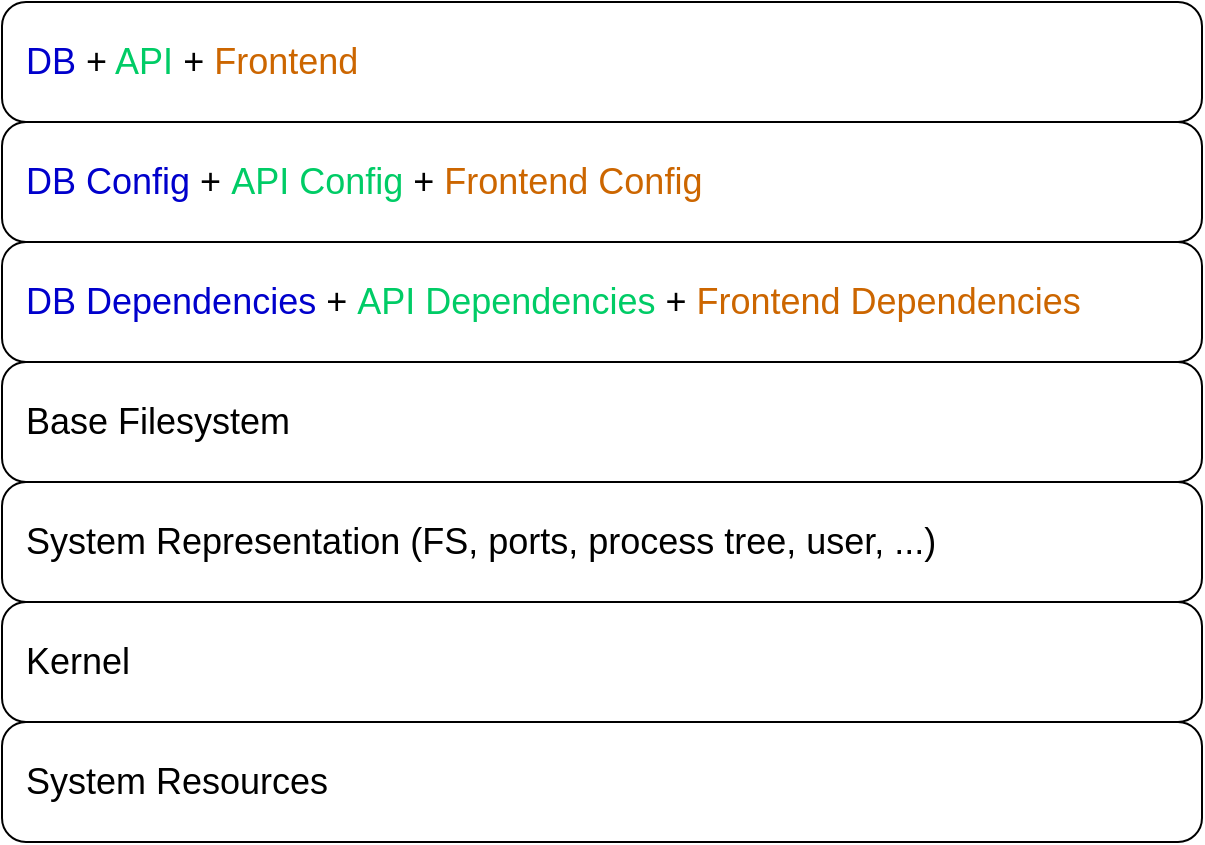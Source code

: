 <mxfile version="18.0.7" type="device" pages="5"><diagram id="4dt5-aPWpR6brbaNx4zx" name="pre-container"><mxGraphModel dx="2032" dy="872" grid="1" gridSize="10" guides="1" tooltips="1" connect="1" arrows="1" fold="1" page="1" pageScale="1" pageWidth="827" pageHeight="1169" math="0" shadow="0"><root><mxCell id="0"/><mxCell id="1" parent="0"/><mxCell id="1osfRsIlL7ZbgE1w6rAK-4" value="&lt;font color=&quot;#0000cc&quot;&gt;DB&lt;/font&gt; + &lt;font color=&quot;#00cc66&quot;&gt;API&lt;/font&gt; +&amp;nbsp;&lt;span style=&quot;color: rgb(204, 102, 0);&quot;&gt;Frontend&lt;/span&gt;" style="rounded=1;whiteSpace=wrap;html=1;arcSize=20;fontSize=18;align=left;perimeterSpacing=0;spacingLeft=10;" parent="1" vertex="1"><mxGeometry x="80" y="80" width="600" height="60" as="geometry"/></mxCell><mxCell id="1osfRsIlL7ZbgE1w6rAK-5" value="&lt;font style=&quot;&quot; color=&quot;#0000cc&quot;&gt;DB Config&lt;/font&gt;&lt;span style=&quot;&quot;&gt;&amp;nbsp;+&amp;nbsp;&lt;/span&gt;&lt;font style=&quot;&quot; color=&quot;#00cc66&quot;&gt;API Config&lt;/font&gt;&lt;span style=&quot;&quot;&gt;&amp;nbsp;+&amp;nbsp;&lt;/span&gt;&lt;font style=&quot;&quot; color=&quot;#cc6600&quot;&gt;Frontend Config&lt;/font&gt;" style="rounded=1;whiteSpace=wrap;html=1;arcSize=20;fontSize=18;align=left;perimeterSpacing=0;spacingLeft=10;" parent="1" vertex="1"><mxGeometry x="80" y="140" width="600" height="60" as="geometry"/></mxCell><mxCell id="1osfRsIlL7ZbgE1w6rAK-6" value="&lt;font style=&quot;&quot; color=&quot;#0000cc&quot;&gt;DB Dependencies&lt;/font&gt;&lt;span style=&quot;&quot;&gt;&amp;nbsp;+&amp;nbsp;&lt;/span&gt;&lt;font style=&quot;&quot; color=&quot;#00cc66&quot;&gt;API Dependencies&lt;/font&gt;&lt;span style=&quot;&quot;&gt;&amp;nbsp;+&amp;nbsp;&lt;/span&gt;&lt;font style=&quot;&quot; color=&quot;#cc6600&quot;&gt;Frontend Dependencies&lt;/font&gt;" style="rounded=1;whiteSpace=wrap;html=1;arcSize=20;fontSize=18;align=left;perimeterSpacing=0;spacingLeft=10;" parent="1" vertex="1"><mxGeometry x="80" y="200" width="600" height="60" as="geometry"/></mxCell><mxCell id="1osfRsIlL7ZbgE1w6rAK-7" value="Base Filesystem" style="rounded=1;whiteSpace=wrap;html=1;arcSize=20;fontSize=18;align=left;perimeterSpacing=0;spacingLeft=10;" parent="1" vertex="1"><mxGeometry x="80" y="260" width="600" height="60" as="geometry"/></mxCell><mxCell id="1osfRsIlL7ZbgE1w6rAK-8" value="System Representation (FS, ports, process tree, user, ...)" style="rounded=1;whiteSpace=wrap;html=1;arcSize=20;fontSize=18;align=left;perimeterSpacing=0;spacingLeft=10;" parent="1" vertex="1"><mxGeometry x="80" y="320" width="600" height="60" as="geometry"/></mxCell><mxCell id="1osfRsIlL7ZbgE1w6rAK-9" value="Kernel" style="rounded=1;whiteSpace=wrap;html=1;arcSize=20;fontSize=18;align=left;perimeterSpacing=0;spacingLeft=10;" parent="1" vertex="1"><mxGeometry x="80" y="380" width="600" height="60" as="geometry"/></mxCell><mxCell id="1osfRsIlL7ZbgE1w6rAK-10" value="System Resources" style="rounded=1;whiteSpace=wrap;html=1;arcSize=20;fontSize=18;align=left;perimeterSpacing=0;spacingLeft=10;" parent="1" vertex="1"><mxGeometry x="80" y="440" width="600" height="60" as="geometry"/></mxCell></root></mxGraphModel></diagram><diagram id="jh2TMd2gZGAnGBczrVEg" name="post-container"><mxGraphModel dx="1683" dy="723" grid="1" gridSize="10" guides="1" tooltips="1" connect="1" arrows="1" fold="1" page="1" pageScale="1" pageWidth="827" pageHeight="1169" math="0" shadow="0"><root><mxCell id="0"/><mxCell id="1" parent="0"/><mxCell id="9tpuIQTiADZKT5JcQCF4-1" value="&lt;font color=&quot;#0000cc&quot;&gt;DB&lt;/font&gt;" style="rounded=1;whiteSpace=wrap;html=1;arcSize=20;fontSize=18;align=center;perimeterSpacing=0;spacingLeft=10;" parent="1" vertex="1"><mxGeometry x="80" y="80" width="200" height="60" as="geometry"/></mxCell><mxCell id="9tpuIQTiADZKT5JcQCF4-2" value="&lt;font style=&quot;&quot; color=&quot;#0000cc&quot;&gt;DB Config&lt;/font&gt;" style="rounded=1;whiteSpace=wrap;html=1;arcSize=20;fontSize=18;align=center;perimeterSpacing=0;spacingLeft=10;" parent="1" vertex="1"><mxGeometry x="80" y="140" width="200" height="60" as="geometry"/></mxCell><mxCell id="9tpuIQTiADZKT5JcQCF4-3" value="&lt;font style=&quot;&quot; color=&quot;#0000cc&quot;&gt;DB Dependencies&lt;/font&gt;" style="rounded=1;whiteSpace=wrap;html=1;arcSize=20;fontSize=18;align=center;perimeterSpacing=0;spacingLeft=10;" parent="1" vertex="1"><mxGeometry x="80" y="200" width="200" height="60" as="geometry"/></mxCell><mxCell id="9tpuIQTiADZKT5JcQCF4-4" value="Base Filesystem" style="rounded=1;whiteSpace=wrap;html=1;arcSize=20;fontSize=18;align=center;perimeterSpacing=0;spacingLeft=10;fontColor=#0000CC;" parent="1" vertex="1"><mxGeometry x="80" y="260" width="200" height="60" as="geometry"/></mxCell><mxCell id="9tpuIQTiADZKT5JcQCF4-5" value="System Rep." style="rounded=1;whiteSpace=wrap;html=1;arcSize=20;fontSize=18;align=center;perimeterSpacing=0;spacingLeft=10;fontColor=#0000CC;" parent="1" vertex="1"><mxGeometry x="80" y="320" width="200" height="60" as="geometry"/></mxCell><mxCell id="9tpuIQTiADZKT5JcQCF4-6" value="Kernel" style="rounded=1;whiteSpace=wrap;html=1;arcSize=20;fontSize=18;align=center;perimeterSpacing=0;spacingLeft=10;" parent="1" vertex="1"><mxGeometry x="80" y="380" width="620" height="60" as="geometry"/></mxCell><mxCell id="9tpuIQTiADZKT5JcQCF4-7" value="System Resources" style="rounded=1;whiteSpace=wrap;html=1;arcSize=20;fontSize=18;align=center;perimeterSpacing=0;spacingLeft=10;" parent="1" vertex="1"><mxGeometry x="80" y="440" width="620" height="60" as="geometry"/></mxCell><mxCell id="9tpuIQTiADZKT5JcQCF4-8" value="&lt;span style=&quot;color: rgb(204, 102, 0);&quot;&gt;Frontend&lt;/span&gt;" style="rounded=1;whiteSpace=wrap;html=1;arcSize=20;fontSize=18;align=center;perimeterSpacing=0;spacingLeft=10;" parent="1" vertex="1"><mxGeometry x="500" y="80" width="200" height="60" as="geometry"/></mxCell><mxCell id="9tpuIQTiADZKT5JcQCF4-9" value="&lt;font style=&quot;&quot; color=&quot;#cc6600&quot;&gt;Frontend Config&lt;/font&gt;" style="rounded=1;whiteSpace=wrap;html=1;arcSize=20;fontSize=18;align=center;perimeterSpacing=0;spacingLeft=10;" parent="1" vertex="1"><mxGeometry x="500" y="140" width="200" height="60" as="geometry"/></mxCell><mxCell id="9tpuIQTiADZKT5JcQCF4-10" value="&lt;font style=&quot;&quot; color=&quot;#cc6600&quot;&gt;Frontend Dependencies&lt;/font&gt;" style="rounded=1;whiteSpace=wrap;html=1;arcSize=20;fontSize=18;align=center;perimeterSpacing=0;spacingLeft=10;" parent="1" vertex="1"><mxGeometry x="500" y="200" width="200" height="60" as="geometry"/></mxCell><mxCell id="9tpuIQTiADZKT5JcQCF4-11" value="&lt;font color=&quot;#00cc66&quot;&gt;API&lt;/font&gt;" style="rounded=1;whiteSpace=wrap;html=1;arcSize=20;fontSize=18;align=center;perimeterSpacing=0;spacingLeft=10;" parent="1" vertex="1"><mxGeometry x="290" y="80" width="200" height="60" as="geometry"/></mxCell><mxCell id="9tpuIQTiADZKT5JcQCF4-12" value="&lt;font style=&quot;&quot; color=&quot;#00cc66&quot;&gt;API Config&lt;/font&gt;" style="rounded=1;whiteSpace=wrap;html=1;arcSize=20;fontSize=18;align=center;perimeterSpacing=0;spacingLeft=10;" parent="1" vertex="1"><mxGeometry x="290" y="140" width="200" height="60" as="geometry"/></mxCell><mxCell id="9tpuIQTiADZKT5JcQCF4-13" value="&lt;font style=&quot;&quot; color=&quot;#00cc66&quot;&gt;API Dependencies&lt;/font&gt;" style="rounded=1;whiteSpace=wrap;html=1;arcSize=20;fontSize=18;align=center;perimeterSpacing=0;spacingLeft=10;" parent="1" vertex="1"><mxGeometry x="290" y="200" width="200" height="60" as="geometry"/></mxCell><mxCell id="9tpuIQTiADZKT5JcQCF4-16" value="Base Filesystem" style="rounded=1;whiteSpace=wrap;html=1;arcSize=20;fontSize=18;align=center;perimeterSpacing=0;spacingLeft=10;fontColor=#00CC66;" parent="1" vertex="1"><mxGeometry x="290" y="260" width="200" height="60" as="geometry"/></mxCell><mxCell id="9tpuIQTiADZKT5JcQCF4-17" value="System Rep." style="rounded=1;whiteSpace=wrap;html=1;arcSize=20;fontSize=18;align=center;perimeterSpacing=0;spacingLeft=10;fontColor=#00CC66;" parent="1" vertex="1"><mxGeometry x="290" y="320" width="200" height="60" as="geometry"/></mxCell><mxCell id="9tpuIQTiADZKT5JcQCF4-18" value="Base Filesystem" style="rounded=1;whiteSpace=wrap;html=1;arcSize=20;fontSize=18;align=center;perimeterSpacing=0;spacingLeft=10;fontColor=#CC6600;" parent="1" vertex="1"><mxGeometry x="500" y="260" width="200" height="60" as="geometry"/></mxCell><mxCell id="9tpuIQTiADZKT5JcQCF4-19" value="System Rep." style="rounded=1;whiteSpace=wrap;html=1;arcSize=20;fontSize=18;align=center;perimeterSpacing=0;spacingLeft=10;fontColor=#CC6600;" parent="1" vertex="1"><mxGeometry x="500" y="320" width="200" height="60" as="geometry"/></mxCell></root></mxGraphModel></diagram><diagram id="oZcjf6DlnhIgOiNV1pPk" name="component-upgrade"><mxGraphModel dx="1683" dy="723" grid="1" gridSize="10" guides="1" tooltips="1" connect="1" arrows="1" fold="1" page="1" pageScale="1" pageWidth="827" pageHeight="1169" math="0" shadow="0"><root><mxCell id="0"/><mxCell id="1" parent="0"/><mxCell id="gm_nsdGEcHQHLwK2xjOA-1" value="" style="rounded=1;whiteSpace=wrap;html=1;arcSize=20;fontSize=18;align=center;perimeterSpacing=0;spacingLeft=10;strokeColor=#0000CC;strokeWidth=2;" vertex="1" parent="1"><mxGeometry x="40" y="80" width="80" height="60" as="geometry"/></mxCell><mxCell id="gm_nsdGEcHQHLwK2xjOA-4" value="" style="endArrow=none;html=1;rounded=0;strokeColor=#0000CC;strokeWidth=2;" edge="1" parent="1"><mxGeometry width="50" height="50" relative="1" as="geometry"><mxPoint x="59" y="97" as="sourcePoint"/><mxPoint x="99" y="97" as="targetPoint"/></mxGeometry></mxCell><mxCell id="gm_nsdGEcHQHLwK2xjOA-5" value="" style="endArrow=none;html=1;rounded=0;strokeColor=#0000CC;strokeWidth=2;" edge="1" parent="1"><mxGeometry width="50" height="50" relative="1" as="geometry"><mxPoint x="59" y="109" as="sourcePoint"/><mxPoint x="99" y="109" as="targetPoint"/></mxGeometry></mxCell><mxCell id="gm_nsdGEcHQHLwK2xjOA-6" value="" style="endArrow=none;html=1;rounded=0;strokeColor=#0000CC;strokeWidth=2;" edge="1" parent="1"><mxGeometry width="50" height="50" relative="1" as="geometry"><mxPoint x="59" y="121" as="sourcePoint"/><mxPoint x="99" y="121" as="targetPoint"/></mxGeometry></mxCell><mxCell id="gm_nsdGEcHQHLwK2xjOA-7" value="" style="rounded=1;whiteSpace=wrap;html=1;arcSize=20;fontSize=18;align=center;perimeterSpacing=0;spacingLeft=10;strokeColor=#00CC66;strokeWidth=2;" vertex="1" parent="1"><mxGeometry x="160" y="80" width="80" height="60" as="geometry"/></mxCell><mxCell id="gm_nsdGEcHQHLwK2xjOA-8" value="" style="endArrow=none;html=1;rounded=0;strokeColor=#00CC66;strokeWidth=2;" edge="1" parent="1"><mxGeometry width="50" height="50" relative="1" as="geometry"><mxPoint x="179" y="97" as="sourcePoint"/><mxPoint x="219" y="97" as="targetPoint"/></mxGeometry></mxCell><mxCell id="gm_nsdGEcHQHLwK2xjOA-9" value="" style="endArrow=none;html=1;rounded=0;strokeColor=#00CC66;strokeWidth=2;" edge="1" parent="1"><mxGeometry width="50" height="50" relative="1" as="geometry"><mxPoint x="179" y="109" as="sourcePoint"/><mxPoint x="219" y="109" as="targetPoint"/></mxGeometry></mxCell><mxCell id="gm_nsdGEcHQHLwK2xjOA-10" value="" style="endArrow=none;html=1;rounded=0;strokeColor=#00CC66;strokeWidth=2;" edge="1" parent="1"><mxGeometry width="50" height="50" relative="1" as="geometry"><mxPoint x="179" y="121" as="sourcePoint"/><mxPoint x="219" y="121" as="targetPoint"/></mxGeometry></mxCell><mxCell id="gm_nsdGEcHQHLwK2xjOA-11" value="" style="rounded=1;whiteSpace=wrap;html=1;arcSize=20;fontSize=18;align=center;perimeterSpacing=0;spacingLeft=10;strokeColor=#CC6600;strokeWidth=2;" vertex="1" parent="1"><mxGeometry x="280" y="80" width="80" height="60" as="geometry"/></mxCell><mxCell id="gm_nsdGEcHQHLwK2xjOA-12" value="" style="endArrow=none;html=1;rounded=0;strokeColor=#CC6600;strokeWidth=2;" edge="1" parent="1"><mxGeometry width="50" height="50" relative="1" as="geometry"><mxPoint x="299" y="97" as="sourcePoint"/><mxPoint x="339" y="97" as="targetPoint"/></mxGeometry></mxCell><mxCell id="gm_nsdGEcHQHLwK2xjOA-13" value="" style="endArrow=none;html=1;rounded=0;strokeColor=#CC6600;strokeWidth=2;" edge="1" parent="1"><mxGeometry width="50" height="50" relative="1" as="geometry"><mxPoint x="299" y="109" as="sourcePoint"/><mxPoint x="339" y="109" as="targetPoint"/></mxGeometry></mxCell><mxCell id="gm_nsdGEcHQHLwK2xjOA-14" value="" style="endArrow=none;html=1;rounded=0;strokeColor=#CC6600;strokeWidth=2;" edge="1" parent="1"><mxGeometry width="50" height="50" relative="1" as="geometry"><mxPoint x="299" y="121" as="sourcePoint"/><mxPoint x="339" y="121" as="targetPoint"/></mxGeometry></mxCell><mxCell id="gm_nsdGEcHQHLwK2xjOA-15" value="" style="rounded=1;whiteSpace=wrap;html=1;arcSize=20;fontSize=18;align=center;perimeterSpacing=0;spacingLeft=10;strokeColor=#0000CC;strokeWidth=2;" vertex="1" parent="1"><mxGeometry x="440" y="80" width="80" height="60" as="geometry"/></mxCell><mxCell id="gm_nsdGEcHQHLwK2xjOA-16" value="" style="endArrow=none;html=1;rounded=0;strokeColor=#0000CC;strokeWidth=2;" edge="1" parent="1"><mxGeometry width="50" height="50" relative="1" as="geometry"><mxPoint x="459" y="97" as="sourcePoint"/><mxPoint x="499" y="97" as="targetPoint"/></mxGeometry></mxCell><mxCell id="gm_nsdGEcHQHLwK2xjOA-17" value="" style="endArrow=none;html=1;rounded=0;strokeColor=#0000CC;strokeWidth=2;" edge="1" parent="1"><mxGeometry width="50" height="50" relative="1" as="geometry"><mxPoint x="459" y="109" as="sourcePoint"/><mxPoint x="499" y="109" as="targetPoint"/></mxGeometry></mxCell><mxCell id="gm_nsdGEcHQHLwK2xjOA-18" value="" style="endArrow=none;html=1;rounded=0;strokeColor=#0000CC;strokeWidth=2;" edge="1" parent="1"><mxGeometry width="50" height="50" relative="1" as="geometry"><mxPoint x="459" y="121" as="sourcePoint"/><mxPoint x="499" y="121" as="targetPoint"/></mxGeometry></mxCell><mxCell id="gm_nsdGEcHQHLwK2xjOA-19" value="" style="rounded=1;whiteSpace=wrap;html=1;arcSize=20;fontSize=18;align=center;perimeterSpacing=0;spacingLeft=10;strokeColor=#00CC66;strokeWidth=2;" vertex="1" parent="1"><mxGeometry x="560" y="80" width="80" height="60" as="geometry"/></mxCell><mxCell id="gm_nsdGEcHQHLwK2xjOA-20" value="" style="endArrow=none;html=1;rounded=0;strokeColor=#00CC66;strokeWidth=2;" edge="1" parent="1"><mxGeometry width="50" height="50" relative="1" as="geometry"><mxPoint x="579" y="97" as="sourcePoint"/><mxPoint x="619" y="97" as="targetPoint"/></mxGeometry></mxCell><mxCell id="gm_nsdGEcHQHLwK2xjOA-21" value="" style="endArrow=none;html=1;rounded=0;strokeColor=#00CC66;strokeWidth=2;" edge="1" parent="1"><mxGeometry width="50" height="50" relative="1" as="geometry"><mxPoint x="579" y="109" as="sourcePoint"/><mxPoint x="619" y="109" as="targetPoint"/></mxGeometry></mxCell><mxCell id="gm_nsdGEcHQHLwK2xjOA-22" value="" style="endArrow=none;html=1;rounded=0;strokeColor=#00CC66;strokeWidth=2;" edge="1" parent="1"><mxGeometry width="50" height="50" relative="1" as="geometry"><mxPoint x="579" y="121" as="sourcePoint"/><mxPoint x="619" y="121" as="targetPoint"/></mxGeometry></mxCell><mxCell id="gm_nsdGEcHQHLwK2xjOA-23" value="" style="rounded=1;whiteSpace=wrap;html=1;arcSize=20;fontSize=18;align=center;perimeterSpacing=0;spacingLeft=10;strokeColor=#CC6600;strokeWidth=2;" vertex="1" parent="1"><mxGeometry x="680" y="80" width="80" height="60" as="geometry"/></mxCell><mxCell id="gm_nsdGEcHQHLwK2xjOA-24" value="" style="endArrow=none;html=1;rounded=0;strokeColor=#CC6600;strokeWidth=2;" edge="1" parent="1"><mxGeometry width="50" height="50" relative="1" as="geometry"><mxPoint x="699" y="97" as="sourcePoint"/><mxPoint x="739" y="97" as="targetPoint"/></mxGeometry></mxCell><mxCell id="gm_nsdGEcHQHLwK2xjOA-25" value="" style="endArrow=none;html=1;rounded=0;strokeColor=#CC6600;strokeWidth=2;" edge="1" parent="1"><mxGeometry width="50" height="50" relative="1" as="geometry"><mxPoint x="699" y="109" as="sourcePoint"/><mxPoint x="739" y="109" as="targetPoint"/></mxGeometry></mxCell><mxCell id="gm_nsdGEcHQHLwK2xjOA-26" value="" style="endArrow=none;html=1;rounded=0;strokeColor=#CC6600;strokeWidth=2;" edge="1" parent="1"><mxGeometry width="50" height="50" relative="1" as="geometry"><mxPoint x="699" y="121" as="sourcePoint"/><mxPoint x="739" y="121" as="targetPoint"/></mxGeometry></mxCell><mxCell id="gm_nsdGEcHQHLwK2xjOA-27" value="DB 1.0" style="text;html=1;strokeColor=none;fillColor=none;align=center;verticalAlign=middle;whiteSpace=wrap;rounded=0;fontColor=#0000CC;fontSize=13;" vertex="1" parent="1"><mxGeometry x="40" y="50" width="80" height="30" as="geometry"/></mxCell><mxCell id="gm_nsdGEcHQHLwK2xjOA-28" value="API 1.0" style="text;html=1;strokeColor=none;fillColor=none;align=center;verticalAlign=middle;whiteSpace=wrap;rounded=0;fontColor=#00CC66;fontSize=13;" vertex="1" parent="1"><mxGeometry x="160" y="50" width="80" height="30" as="geometry"/></mxCell><mxCell id="gm_nsdGEcHQHLwK2xjOA-29" value="Frontend 1.0" style="text;html=1;strokeColor=none;fillColor=none;align=center;verticalAlign=middle;whiteSpace=wrap;rounded=0;fontColor=#CC6600;fontSize=13;" vertex="1" parent="1"><mxGeometry x="280" y="50" width="80" height="30" as="geometry"/></mxCell><mxCell id="gm_nsdGEcHQHLwK2xjOA-30" value="DB 1.0" style="text;html=1;strokeColor=none;fillColor=none;align=center;verticalAlign=middle;whiteSpace=wrap;rounded=0;fontColor=#0000CC;fontSize=13;" vertex="1" parent="1"><mxGeometry x="440" y="50" width="80" height="30" as="geometry"/></mxCell><mxCell id="gm_nsdGEcHQHLwK2xjOA-31" value="API 1.0" style="text;html=1;strokeColor=none;fillColor=none;align=center;verticalAlign=middle;whiteSpace=wrap;rounded=0;fontColor=#00CC66;fontSize=13;" vertex="1" parent="1"><mxGeometry x="560" y="50" width="80" height="30" as="geometry"/></mxCell><mxCell id="gm_nsdGEcHQHLwK2xjOA-32" value="Frontend 1.0" style="text;html=1;strokeColor=none;fillColor=none;align=center;verticalAlign=middle;whiteSpace=wrap;rounded=0;fontColor=#CC6600;fontSize=13;" vertex="1" parent="1"><mxGeometry x="680" y="50" width="80" height="30" as="geometry"/></mxCell><mxCell id="gm_nsdGEcHQHLwK2xjOA-33" value="&lt;font style=&quot;font-size: 20px;&quot;&gt;HOST&lt;/font&gt;" style="rounded=1;whiteSpace=wrap;html=1;arcSize=20;fontSize=18;align=center;perimeterSpacing=0;spacingLeft=10;strokeColor=#000000;strokeWidth=2;" vertex="1" parent="1"><mxGeometry x="40" y="180" width="320" height="60" as="geometry"/></mxCell><mxCell id="gm_nsdGEcHQHLwK2xjOA-34" value="HOST" style="rounded=1;whiteSpace=wrap;html=1;arcSize=20;fontSize=20;align=center;perimeterSpacing=0;spacingLeft=10;strokeColor=#000000;strokeWidth=2;" vertex="1" parent="1"><mxGeometry x="440" y="180" width="320" height="60" as="geometry"/></mxCell><mxCell id="gm_nsdGEcHQHLwK2xjOA-35" value="" style="endArrow=classic;html=1;rounded=0;fontSize=20;fontColor=#000000;strokeColor=#000000;strokeWidth=2;" edge="1" parent="1"><mxGeometry width="50" height="50" relative="1" as="geometry"><mxPoint x="370" y="160" as="sourcePoint"/><mxPoint x="430" y="160" as="targetPoint"/></mxGeometry></mxCell><mxCell id="hs8T0AFApNC0lSaKYhEg-1" value="" style="rounded=1;whiteSpace=wrap;html=1;arcSize=20;fontSize=18;align=center;perimeterSpacing=0;spacingLeft=10;strokeColor=#0000CC;strokeWidth=2;" vertex="1" parent="1"><mxGeometry x="40" y="360" width="80" height="60" as="geometry"/></mxCell><mxCell id="hs8T0AFApNC0lSaKYhEg-2" value="" style="endArrow=none;html=1;rounded=0;strokeColor=#0000CC;strokeWidth=2;" edge="1" parent="1"><mxGeometry width="50" height="50" relative="1" as="geometry"><mxPoint x="59" y="377" as="sourcePoint"/><mxPoint x="99" y="377" as="targetPoint"/></mxGeometry></mxCell><mxCell id="hs8T0AFApNC0lSaKYhEg-3" value="" style="endArrow=none;html=1;rounded=0;strokeColor=#0000CC;strokeWidth=2;" edge="1" parent="1"><mxGeometry width="50" height="50" relative="1" as="geometry"><mxPoint x="59" y="389" as="sourcePoint"/><mxPoint x="99" y="389" as="targetPoint"/></mxGeometry></mxCell><mxCell id="hs8T0AFApNC0lSaKYhEg-4" value="" style="endArrow=none;html=1;rounded=0;strokeColor=#0000CC;strokeWidth=2;" edge="1" parent="1"><mxGeometry width="50" height="50" relative="1" as="geometry"><mxPoint x="59" y="401" as="sourcePoint"/><mxPoint x="99" y="401" as="targetPoint"/></mxGeometry></mxCell><mxCell id="hs8T0AFApNC0lSaKYhEg-5" value="" style="rounded=1;whiteSpace=wrap;html=1;arcSize=20;fontSize=18;align=center;perimeterSpacing=0;spacingLeft=10;strokeColor=#00CC66;strokeWidth=2;" vertex="1" parent="1"><mxGeometry x="160" y="360" width="80" height="60" as="geometry"/></mxCell><mxCell id="hs8T0AFApNC0lSaKYhEg-6" value="" style="endArrow=none;html=1;rounded=0;strokeColor=#00CC66;strokeWidth=2;" edge="1" parent="1"><mxGeometry width="50" height="50" relative="1" as="geometry"><mxPoint x="179" y="377" as="sourcePoint"/><mxPoint x="219" y="377" as="targetPoint"/></mxGeometry></mxCell><mxCell id="hs8T0AFApNC0lSaKYhEg-7" value="" style="endArrow=none;html=1;rounded=0;strokeColor=#00CC66;strokeWidth=2;" edge="1" parent="1"><mxGeometry width="50" height="50" relative="1" as="geometry"><mxPoint x="179" y="389" as="sourcePoint"/><mxPoint x="219" y="389" as="targetPoint"/></mxGeometry></mxCell><mxCell id="hs8T0AFApNC0lSaKYhEg-8" value="" style="endArrow=none;html=1;rounded=0;strokeColor=#00CC66;strokeWidth=2;" edge="1" parent="1"><mxGeometry width="50" height="50" relative="1" as="geometry"><mxPoint x="179" y="401" as="sourcePoint"/><mxPoint x="219" y="401" as="targetPoint"/></mxGeometry></mxCell><mxCell id="hs8T0AFApNC0lSaKYhEg-9" value="" style="rounded=1;whiteSpace=wrap;html=1;arcSize=20;fontSize=18;align=center;perimeterSpacing=0;spacingLeft=10;strokeColor=#CC6600;strokeWidth=2;" vertex="1" parent="1"><mxGeometry x="280" y="360" width="80" height="60" as="geometry"/></mxCell><mxCell id="hs8T0AFApNC0lSaKYhEg-10" value="" style="endArrow=none;html=1;rounded=0;strokeColor=#CC6600;strokeWidth=2;" edge="1" parent="1"><mxGeometry width="50" height="50" relative="1" as="geometry"><mxPoint x="299" y="377" as="sourcePoint"/><mxPoint x="339" y="377" as="targetPoint"/></mxGeometry></mxCell><mxCell id="hs8T0AFApNC0lSaKYhEg-11" value="" style="endArrow=none;html=1;rounded=0;strokeColor=#CC6600;strokeWidth=2;" edge="1" parent="1"><mxGeometry width="50" height="50" relative="1" as="geometry"><mxPoint x="299" y="389" as="sourcePoint"/><mxPoint x="339" y="389" as="targetPoint"/></mxGeometry></mxCell><mxCell id="hs8T0AFApNC0lSaKYhEg-12" value="" style="endArrow=none;html=1;rounded=0;strokeColor=#CC6600;strokeWidth=2;" edge="1" parent="1"><mxGeometry width="50" height="50" relative="1" as="geometry"><mxPoint x="299" y="401" as="sourcePoint"/><mxPoint x="339" y="401" as="targetPoint"/></mxGeometry></mxCell><mxCell id="hs8T0AFApNC0lSaKYhEg-13" value="" style="rounded=1;whiteSpace=wrap;html=1;arcSize=20;fontSize=18;align=center;perimeterSpacing=0;spacingLeft=10;strokeColor=#0000CC;strokeWidth=2;" vertex="1" parent="1"><mxGeometry x="440" y="360" width="80" height="60" as="geometry"/></mxCell><mxCell id="hs8T0AFApNC0lSaKYhEg-14" value="" style="endArrow=none;html=1;rounded=0;strokeColor=#0000CC;strokeWidth=2;" edge="1" parent="1"><mxGeometry width="50" height="50" relative="1" as="geometry"><mxPoint x="459" y="377" as="sourcePoint"/><mxPoint x="499" y="377" as="targetPoint"/></mxGeometry></mxCell><mxCell id="hs8T0AFApNC0lSaKYhEg-15" value="" style="endArrow=none;html=1;rounded=0;strokeColor=#0000CC;strokeWidth=2;" edge="1" parent="1"><mxGeometry width="50" height="50" relative="1" as="geometry"><mxPoint x="459" y="389" as="sourcePoint"/><mxPoint x="499" y="389" as="targetPoint"/></mxGeometry></mxCell><mxCell id="hs8T0AFApNC0lSaKYhEg-16" value="" style="endArrow=none;html=1;rounded=0;strokeColor=#0000CC;strokeWidth=2;" edge="1" parent="1"><mxGeometry width="50" height="50" relative="1" as="geometry"><mxPoint x="459" y="401" as="sourcePoint"/><mxPoint x="499" y="401" as="targetPoint"/></mxGeometry></mxCell><mxCell id="hs8T0AFApNC0lSaKYhEg-17" value="" style="rounded=1;whiteSpace=wrap;html=1;arcSize=20;fontSize=18;align=center;perimeterSpacing=0;spacingLeft=10;strokeColor=#00CC66;strokeWidth=2;" vertex="1" parent="1"><mxGeometry x="560" y="360" width="80" height="60" as="geometry"/></mxCell><mxCell id="hs8T0AFApNC0lSaKYhEg-18" value="" style="endArrow=none;html=1;rounded=0;strokeColor=#00CC66;strokeWidth=2;" edge="1" parent="1"><mxGeometry width="50" height="50" relative="1" as="geometry"><mxPoint x="579" y="377" as="sourcePoint"/><mxPoint x="619" y="377" as="targetPoint"/></mxGeometry></mxCell><mxCell id="hs8T0AFApNC0lSaKYhEg-19" value="" style="endArrow=none;html=1;rounded=0;strokeColor=#00CC66;strokeWidth=2;" edge="1" parent="1"><mxGeometry width="50" height="50" relative="1" as="geometry"><mxPoint x="579" y="389" as="sourcePoint"/><mxPoint x="619" y="389" as="targetPoint"/></mxGeometry></mxCell><mxCell id="hs8T0AFApNC0lSaKYhEg-20" value="" style="endArrow=none;html=1;rounded=0;strokeColor=#00CC66;strokeWidth=2;" edge="1" parent="1"><mxGeometry width="50" height="50" relative="1" as="geometry"><mxPoint x="579" y="401" as="sourcePoint"/><mxPoint x="619" y="401" as="targetPoint"/></mxGeometry></mxCell><mxCell id="hs8T0AFApNC0lSaKYhEg-21" value="" style="rounded=1;whiteSpace=wrap;html=1;arcSize=20;fontSize=18;align=center;perimeterSpacing=0;spacingLeft=10;strokeColor=#CC6600;strokeWidth=2;" vertex="1" parent="1"><mxGeometry x="680" y="360" width="80" height="60" as="geometry"/></mxCell><mxCell id="hs8T0AFApNC0lSaKYhEg-22" value="" style="endArrow=none;html=1;rounded=0;strokeColor=#CC6600;strokeWidth=2;" edge="1" parent="1"><mxGeometry width="50" height="50" relative="1" as="geometry"><mxPoint x="699" y="377" as="sourcePoint"/><mxPoint x="739" y="377" as="targetPoint"/></mxGeometry></mxCell><mxCell id="hs8T0AFApNC0lSaKYhEg-23" value="" style="endArrow=none;html=1;rounded=0;strokeColor=#CC6600;strokeWidth=2;" edge="1" parent="1"><mxGeometry width="50" height="50" relative="1" as="geometry"><mxPoint x="699" y="389" as="sourcePoint"/><mxPoint x="739" y="389" as="targetPoint"/></mxGeometry></mxCell><mxCell id="hs8T0AFApNC0lSaKYhEg-24" value="" style="endArrow=none;html=1;rounded=0;strokeColor=#CC6600;strokeWidth=2;" edge="1" parent="1"><mxGeometry width="50" height="50" relative="1" as="geometry"><mxPoint x="699" y="401" as="sourcePoint"/><mxPoint x="739" y="401" as="targetPoint"/></mxGeometry></mxCell><mxCell id="hs8T0AFApNC0lSaKYhEg-31" value="&lt;font style=&quot;font-size: 20px;&quot;&gt;Dev Environment&lt;/font&gt;" style="rounded=1;whiteSpace=wrap;html=1;arcSize=20;fontSize=18;align=center;perimeterSpacing=0;spacingLeft=10;strokeColor=#000000;strokeWidth=2;" vertex="1" parent="1"><mxGeometry x="40" y="460" width="320" height="60" as="geometry"/></mxCell><mxCell id="hs8T0AFApNC0lSaKYhEg-32" value="Test Environment" style="rounded=1;whiteSpace=wrap;html=1;arcSize=20;fontSize=20;align=center;perimeterSpacing=0;spacingLeft=10;strokeColor=#000000;strokeWidth=2;" vertex="1" parent="1"><mxGeometry x="440" y="460" width="320" height="60" as="geometry"/></mxCell><mxCell id="hs8T0AFApNC0lSaKYhEg-33" value="" style="endArrow=classic;html=1;rounded=0;fontSize=20;fontColor=#000000;strokeColor=#000000;strokeWidth=2;" edge="1" parent="1"><mxGeometry width="50" height="50" relative="1" as="geometry"><mxPoint x="370" y="440" as="sourcePoint"/><mxPoint x="430" y="440" as="targetPoint"/></mxGeometry></mxCell><mxCell id="hs8T0AFApNC0lSaKYhEg-34" value="" style="rounded=1;whiteSpace=wrap;html=1;arcSize=20;fontSize=18;align=center;perimeterSpacing=0;spacingLeft=10;strokeColor=#0000CC;strokeWidth=2;" vertex="1" parent="1"><mxGeometry x="840" y="360" width="80" height="60" as="geometry"/></mxCell><mxCell id="hs8T0AFApNC0lSaKYhEg-35" value="" style="endArrow=none;html=1;rounded=0;strokeColor=#0000CC;strokeWidth=2;" edge="1" parent="1"><mxGeometry width="50" height="50" relative="1" as="geometry"><mxPoint x="859" y="377" as="sourcePoint"/><mxPoint x="899" y="377" as="targetPoint"/></mxGeometry></mxCell><mxCell id="hs8T0AFApNC0lSaKYhEg-36" value="" style="endArrow=none;html=1;rounded=0;strokeColor=#0000CC;strokeWidth=2;" edge="1" parent="1"><mxGeometry width="50" height="50" relative="1" as="geometry"><mxPoint x="859" y="389" as="sourcePoint"/><mxPoint x="899" y="389" as="targetPoint"/></mxGeometry></mxCell><mxCell id="hs8T0AFApNC0lSaKYhEg-37" value="" style="endArrow=none;html=1;rounded=0;strokeColor=#0000CC;strokeWidth=2;" edge="1" parent="1"><mxGeometry width="50" height="50" relative="1" as="geometry"><mxPoint x="859" y="401" as="sourcePoint"/><mxPoint x="899" y="401" as="targetPoint"/></mxGeometry></mxCell><mxCell id="hs8T0AFApNC0lSaKYhEg-38" value="" style="rounded=1;whiteSpace=wrap;html=1;arcSize=20;fontSize=18;align=center;perimeterSpacing=0;spacingLeft=10;strokeColor=#00CC66;strokeWidth=2;" vertex="1" parent="1"><mxGeometry x="960" y="360" width="80" height="60" as="geometry"/></mxCell><mxCell id="hs8T0AFApNC0lSaKYhEg-39" value="" style="endArrow=none;html=1;rounded=0;strokeColor=#00CC66;strokeWidth=2;" edge="1" parent="1"><mxGeometry width="50" height="50" relative="1" as="geometry"><mxPoint x="979" y="377" as="sourcePoint"/><mxPoint x="1019" y="377" as="targetPoint"/></mxGeometry></mxCell><mxCell id="hs8T0AFApNC0lSaKYhEg-40" value="" style="endArrow=none;html=1;rounded=0;strokeColor=#00CC66;strokeWidth=2;" edge="1" parent="1"><mxGeometry width="50" height="50" relative="1" as="geometry"><mxPoint x="979" y="389" as="sourcePoint"/><mxPoint x="1019" y="389" as="targetPoint"/></mxGeometry></mxCell><mxCell id="hs8T0AFApNC0lSaKYhEg-41" value="" style="endArrow=none;html=1;rounded=0;strokeColor=#00CC66;strokeWidth=2;" edge="1" parent="1"><mxGeometry width="50" height="50" relative="1" as="geometry"><mxPoint x="979" y="401" as="sourcePoint"/><mxPoint x="1019" y="401" as="targetPoint"/></mxGeometry></mxCell><mxCell id="hs8T0AFApNC0lSaKYhEg-42" value="" style="rounded=1;whiteSpace=wrap;html=1;arcSize=20;fontSize=18;align=center;perimeterSpacing=0;spacingLeft=10;strokeColor=#CC6600;strokeWidth=2;" vertex="1" parent="1"><mxGeometry x="1080" y="360" width="80" height="60" as="geometry"/></mxCell><mxCell id="hs8T0AFApNC0lSaKYhEg-43" value="" style="endArrow=none;html=1;rounded=0;strokeColor=#CC6600;strokeWidth=2;" edge="1" parent="1"><mxGeometry width="50" height="50" relative="1" as="geometry"><mxPoint x="1099" y="377" as="sourcePoint"/><mxPoint x="1139" y="377" as="targetPoint"/></mxGeometry></mxCell><mxCell id="hs8T0AFApNC0lSaKYhEg-44" value="" style="endArrow=none;html=1;rounded=0;strokeColor=#CC6600;strokeWidth=2;" edge="1" parent="1"><mxGeometry width="50" height="50" relative="1" as="geometry"><mxPoint x="1099" y="389" as="sourcePoint"/><mxPoint x="1139" y="389" as="targetPoint"/></mxGeometry></mxCell><mxCell id="hs8T0AFApNC0lSaKYhEg-45" value="" style="endArrow=none;html=1;rounded=0;strokeColor=#CC6600;strokeWidth=2;" edge="1" parent="1"><mxGeometry width="50" height="50" relative="1" as="geometry"><mxPoint x="1099" y="401" as="sourcePoint"/><mxPoint x="1139" y="401" as="targetPoint"/></mxGeometry></mxCell><mxCell id="hs8T0AFApNC0lSaKYhEg-46" value="Production Environment" style="rounded=1;whiteSpace=wrap;html=1;arcSize=20;fontSize=20;align=center;perimeterSpacing=0;spacingLeft=10;strokeColor=#000000;strokeWidth=2;" vertex="1" parent="1"><mxGeometry x="840" y="460" width="320" height="60" as="geometry"/></mxCell><mxCell id="hs8T0AFApNC0lSaKYhEg-47" value="" style="endArrow=classic;html=1;rounded=0;fontSize=20;fontColor=#000000;strokeColor=#000000;strokeWidth=2;" edge="1" parent="1"><mxGeometry width="50" height="50" relative="1" as="geometry"><mxPoint x="770" y="440" as="sourcePoint"/><mxPoint x="830" y="440" as="targetPoint"/></mxGeometry></mxCell><mxCell id="hs8T0AFApNC0lSaKYhEg-48" value="" style="rounded=1;whiteSpace=wrap;html=1;arcSize=20;fontSize=18;align=center;perimeterSpacing=0;spacingLeft=10;strokeColor=#0000CC;strokeWidth=2;" vertex="1" parent="1"><mxGeometry x="40" y="760" width="80" height="60" as="geometry"/></mxCell><mxCell id="hs8T0AFApNC0lSaKYhEg-49" value="" style="endArrow=none;html=1;rounded=0;strokeColor=#0000CC;strokeWidth=2;" edge="1" parent="1"><mxGeometry width="50" height="50" relative="1" as="geometry"><mxPoint x="59" y="777" as="sourcePoint"/><mxPoint x="99" y="777" as="targetPoint"/></mxGeometry></mxCell><mxCell id="hs8T0AFApNC0lSaKYhEg-50" value="" style="endArrow=none;html=1;rounded=0;strokeColor=#0000CC;strokeWidth=2;" edge="1" parent="1"><mxGeometry width="50" height="50" relative="1" as="geometry"><mxPoint x="59" y="789" as="sourcePoint"/><mxPoint x="99" y="789" as="targetPoint"/></mxGeometry></mxCell><mxCell id="hs8T0AFApNC0lSaKYhEg-51" value="" style="endArrow=none;html=1;rounded=0;strokeColor=#0000CC;strokeWidth=2;" edge="1" parent="1"><mxGeometry width="50" height="50" relative="1" as="geometry"><mxPoint x="59" y="801" as="sourcePoint"/><mxPoint x="99" y="801" as="targetPoint"/></mxGeometry></mxCell><mxCell id="hs8T0AFApNC0lSaKYhEg-52" value="" style="rounded=1;whiteSpace=wrap;html=1;arcSize=20;fontSize=18;align=center;perimeterSpacing=0;spacingLeft=10;strokeColor=#00CC66;strokeWidth=2;" vertex="1" parent="1"><mxGeometry x="160" y="760" width="80" height="60" as="geometry"/></mxCell><mxCell id="hs8T0AFApNC0lSaKYhEg-53" value="" style="endArrow=none;html=1;rounded=0;strokeColor=#00CC66;strokeWidth=2;" edge="1" parent="1"><mxGeometry width="50" height="50" relative="1" as="geometry"><mxPoint x="179" y="777" as="sourcePoint"/><mxPoint x="219" y="777" as="targetPoint"/></mxGeometry></mxCell><mxCell id="hs8T0AFApNC0lSaKYhEg-54" value="" style="endArrow=none;html=1;rounded=0;strokeColor=#00CC66;strokeWidth=2;" edge="1" parent="1"><mxGeometry width="50" height="50" relative="1" as="geometry"><mxPoint x="179" y="789" as="sourcePoint"/><mxPoint x="219" y="789" as="targetPoint"/></mxGeometry></mxCell><mxCell id="hs8T0AFApNC0lSaKYhEg-55" value="" style="endArrow=none;html=1;rounded=0;strokeColor=#00CC66;strokeWidth=2;" edge="1" parent="1"><mxGeometry width="50" height="50" relative="1" as="geometry"><mxPoint x="179" y="801" as="sourcePoint"/><mxPoint x="219" y="801" as="targetPoint"/></mxGeometry></mxCell><mxCell id="hs8T0AFApNC0lSaKYhEg-56" value="" style="rounded=1;whiteSpace=wrap;html=1;arcSize=20;fontSize=18;align=center;perimeterSpacing=0;spacingLeft=10;strokeColor=#CC6600;strokeWidth=2;" vertex="1" parent="1"><mxGeometry x="280" y="760" width="80" height="60" as="geometry"/></mxCell><mxCell id="hs8T0AFApNC0lSaKYhEg-57" value="" style="endArrow=none;html=1;rounded=0;strokeColor=#CC6600;strokeWidth=2;" edge="1" parent="1"><mxGeometry width="50" height="50" relative="1" as="geometry"><mxPoint x="299" y="777" as="sourcePoint"/><mxPoint x="339" y="777" as="targetPoint"/></mxGeometry></mxCell><mxCell id="hs8T0AFApNC0lSaKYhEg-58" value="" style="endArrow=none;html=1;rounded=0;strokeColor=#CC6600;strokeWidth=2;" edge="1" parent="1"><mxGeometry width="50" height="50" relative="1" as="geometry"><mxPoint x="299" y="789" as="sourcePoint"/><mxPoint x="339" y="789" as="targetPoint"/></mxGeometry></mxCell><mxCell id="hs8T0AFApNC0lSaKYhEg-59" value="" style="endArrow=none;html=1;rounded=0;strokeColor=#CC6600;strokeWidth=2;" edge="1" parent="1"><mxGeometry width="50" height="50" relative="1" as="geometry"><mxPoint x="299" y="801" as="sourcePoint"/><mxPoint x="339" y="801" as="targetPoint"/></mxGeometry></mxCell><mxCell id="hs8T0AFApNC0lSaKYhEg-60" value="&lt;font style=&quot;font-size: 20px;&quot;&gt;HOST&lt;/font&gt;" style="rounded=1;whiteSpace=wrap;html=1;arcSize=20;fontSize=18;align=center;perimeterSpacing=0;spacingLeft=10;strokeColor=#000000;strokeWidth=2;" vertex="1" parent="1"><mxGeometry x="40" y="860" width="320" height="60" as="geometry"/></mxCell><mxCell id="hs8T0AFApNC0lSaKYhEg-73" value="&lt;font style=&quot;font-size: 20px;&quot;&gt;HOST&lt;/font&gt;" style="rounded=1;whiteSpace=wrap;html=1;arcSize=20;fontSize=18;align=center;perimeterSpacing=0;spacingLeft=10;strokeColor=#000000;strokeWidth=2;" vertex="1" parent="1"><mxGeometry x="440" y="860" width="340" height="60" as="geometry"/></mxCell><mxCell id="hs8T0AFApNC0lSaKYhEg-74" value="" style="group" vertex="1" connectable="0" parent="1"><mxGeometry x="440" y="800" width="40" height="40" as="geometry"/></mxCell><mxCell id="hs8T0AFApNC0lSaKYhEg-61" value="" style="rounded=1;whiteSpace=wrap;html=1;arcSize=20;fontSize=18;align=center;perimeterSpacing=0;spacingLeft=10;strokeColor=#0000CC;strokeWidth=2;" vertex="1" parent="hs8T0AFApNC0lSaKYhEg-74"><mxGeometry width="40" height="40" as="geometry"/></mxCell><mxCell id="hs8T0AFApNC0lSaKYhEg-62" value="" style="endArrow=none;html=1;rounded=0;strokeColor=#0000CC;strokeWidth=2;" edge="1" parent="hs8T0AFApNC0lSaKYhEg-74"><mxGeometry width="50" height="50" relative="1" as="geometry"><mxPoint x="9.5" y="11.333" as="sourcePoint"/><mxPoint x="29.5" y="11.333" as="targetPoint"/></mxGeometry></mxCell><mxCell id="hs8T0AFApNC0lSaKYhEg-63" value="" style="endArrow=none;html=1;rounded=0;strokeColor=#0000CC;strokeWidth=2;" edge="1" parent="hs8T0AFApNC0lSaKYhEg-74"><mxGeometry width="50" height="50" relative="1" as="geometry"><mxPoint x="9.5" y="19.333" as="sourcePoint"/><mxPoint x="29.5" y="19.333" as="targetPoint"/></mxGeometry></mxCell><mxCell id="hs8T0AFApNC0lSaKYhEg-64" value="" style="endArrow=none;html=1;rounded=0;strokeColor=#0000CC;strokeWidth=2;" edge="1" parent="hs8T0AFApNC0lSaKYhEg-74"><mxGeometry width="50" height="50" relative="1" as="geometry"><mxPoint x="9.5" y="27.333" as="sourcePoint"/><mxPoint x="29.5" y="27.333" as="targetPoint"/></mxGeometry></mxCell><mxCell id="hs8T0AFApNC0lSaKYhEg-75" value="" style="group" vertex="1" connectable="0" parent="1"><mxGeometry x="540" y="800" width="40" height="40" as="geometry"/></mxCell><mxCell id="hs8T0AFApNC0lSaKYhEg-65" value="" style="rounded=1;whiteSpace=wrap;html=1;arcSize=20;fontSize=18;align=center;perimeterSpacing=0;spacingLeft=10;strokeColor=#00CC66;strokeWidth=2;" vertex="1" parent="hs8T0AFApNC0lSaKYhEg-75"><mxGeometry width="40" height="40" as="geometry"/></mxCell><mxCell id="hs8T0AFApNC0lSaKYhEg-66" value="" style="endArrow=none;html=1;rounded=0;strokeColor=#00CC66;strokeWidth=2;" edge="1" parent="hs8T0AFApNC0lSaKYhEg-75"><mxGeometry width="50" height="50" relative="1" as="geometry"><mxPoint x="9.5" y="11.333" as="sourcePoint"/><mxPoint x="29.5" y="11.333" as="targetPoint"/></mxGeometry></mxCell><mxCell id="hs8T0AFApNC0lSaKYhEg-67" value="" style="endArrow=none;html=1;rounded=0;strokeColor=#00CC66;strokeWidth=2;" edge="1" parent="hs8T0AFApNC0lSaKYhEg-75"><mxGeometry width="50" height="50" relative="1" as="geometry"><mxPoint x="9.5" y="19.333" as="sourcePoint"/><mxPoint x="29.5" y="19.333" as="targetPoint"/></mxGeometry></mxCell><mxCell id="hs8T0AFApNC0lSaKYhEg-68" value="" style="endArrow=none;html=1;rounded=0;strokeColor=#00CC66;strokeWidth=2;" edge="1" parent="hs8T0AFApNC0lSaKYhEg-75"><mxGeometry width="50" height="50" relative="1" as="geometry"><mxPoint x="9.5" y="27.333" as="sourcePoint"/><mxPoint x="29.5" y="27.333" as="targetPoint"/></mxGeometry></mxCell><mxCell id="hs8T0AFApNC0lSaKYhEg-76" value="" style="group" vertex="1" connectable="0" parent="1"><mxGeometry x="440" y="750" width="40" height="40" as="geometry"/></mxCell><mxCell id="hs8T0AFApNC0lSaKYhEg-69" value="" style="rounded=1;whiteSpace=wrap;html=1;arcSize=20;fontSize=18;align=center;perimeterSpacing=0;spacingLeft=10;strokeColor=#CC6600;strokeWidth=2;" vertex="1" parent="hs8T0AFApNC0lSaKYhEg-76"><mxGeometry width="40" height="40" as="geometry"/></mxCell><mxCell id="hs8T0AFApNC0lSaKYhEg-70" value="" style="endArrow=none;html=1;rounded=0;strokeColor=#CC6600;strokeWidth=2;" edge="1" parent="hs8T0AFApNC0lSaKYhEg-76"><mxGeometry width="50" height="50" relative="1" as="geometry"><mxPoint x="9.5" y="11.333" as="sourcePoint"/><mxPoint x="29.5" y="11.333" as="targetPoint"/></mxGeometry></mxCell><mxCell id="hs8T0AFApNC0lSaKYhEg-71" value="" style="endArrow=none;html=1;rounded=0;strokeColor=#CC6600;strokeWidth=2;" edge="1" parent="hs8T0AFApNC0lSaKYhEg-76"><mxGeometry width="50" height="50" relative="1" as="geometry"><mxPoint x="9.5" y="19.333" as="sourcePoint"/><mxPoint x="29.5" y="19.333" as="targetPoint"/></mxGeometry></mxCell><mxCell id="hs8T0AFApNC0lSaKYhEg-72" value="" style="endArrow=none;html=1;rounded=0;strokeColor=#CC6600;strokeWidth=2;" edge="1" parent="hs8T0AFApNC0lSaKYhEg-76"><mxGeometry width="50" height="50" relative="1" as="geometry"><mxPoint x="9.5" y="27.333" as="sourcePoint"/><mxPoint x="29.5" y="27.333" as="targetPoint"/></mxGeometry></mxCell><mxCell id="hs8T0AFApNC0lSaKYhEg-77" value="" style="group" vertex="1" connectable="0" parent="1"><mxGeometry x="490" y="800" width="40" height="40" as="geometry"/></mxCell><mxCell id="hs8T0AFApNC0lSaKYhEg-78" value="" style="rounded=1;whiteSpace=wrap;html=1;arcSize=20;fontSize=18;align=center;perimeterSpacing=0;spacingLeft=10;strokeColor=#0000CC;strokeWidth=2;" vertex="1" parent="hs8T0AFApNC0lSaKYhEg-77"><mxGeometry width="40" height="40" as="geometry"/></mxCell><mxCell id="hs8T0AFApNC0lSaKYhEg-79" value="" style="endArrow=none;html=1;rounded=0;strokeColor=#0000CC;strokeWidth=2;" edge="1" parent="hs8T0AFApNC0lSaKYhEg-77"><mxGeometry width="50" height="50" relative="1" as="geometry"><mxPoint x="9.5" y="11.333" as="sourcePoint"/><mxPoint x="29.5" y="11.333" as="targetPoint"/></mxGeometry></mxCell><mxCell id="hs8T0AFApNC0lSaKYhEg-80" value="" style="endArrow=none;html=1;rounded=0;strokeColor=#0000CC;strokeWidth=2;" edge="1" parent="hs8T0AFApNC0lSaKYhEg-77"><mxGeometry width="50" height="50" relative="1" as="geometry"><mxPoint x="9.5" y="19.333" as="sourcePoint"/><mxPoint x="29.5" y="19.333" as="targetPoint"/></mxGeometry></mxCell><mxCell id="hs8T0AFApNC0lSaKYhEg-81" value="" style="endArrow=none;html=1;rounded=0;strokeColor=#0000CC;strokeWidth=2;" edge="1" parent="hs8T0AFApNC0lSaKYhEg-77"><mxGeometry width="50" height="50" relative="1" as="geometry"><mxPoint x="9.5" y="27.333" as="sourcePoint"/><mxPoint x="29.5" y="27.333" as="targetPoint"/></mxGeometry></mxCell><mxCell id="hs8T0AFApNC0lSaKYhEg-87" value="" style="group" vertex="1" connectable="0" parent="1"><mxGeometry x="590" y="800" width="40" height="40" as="geometry"/></mxCell><mxCell id="hs8T0AFApNC0lSaKYhEg-88" value="" style="rounded=1;whiteSpace=wrap;html=1;arcSize=20;fontSize=18;align=center;perimeterSpacing=0;spacingLeft=10;strokeColor=#00CC66;strokeWidth=2;" vertex="1" parent="hs8T0AFApNC0lSaKYhEg-87"><mxGeometry width="40" height="40" as="geometry"/></mxCell><mxCell id="hs8T0AFApNC0lSaKYhEg-89" value="" style="endArrow=none;html=1;rounded=0;strokeColor=#00CC66;strokeWidth=2;" edge="1" parent="hs8T0AFApNC0lSaKYhEg-87"><mxGeometry width="50" height="50" relative="1" as="geometry"><mxPoint x="9.5" y="11.333" as="sourcePoint"/><mxPoint x="29.5" y="11.333" as="targetPoint"/></mxGeometry></mxCell><mxCell id="hs8T0AFApNC0lSaKYhEg-90" value="" style="endArrow=none;html=1;rounded=0;strokeColor=#00CC66;strokeWidth=2;" edge="1" parent="hs8T0AFApNC0lSaKYhEg-87"><mxGeometry width="50" height="50" relative="1" as="geometry"><mxPoint x="9.5" y="19.333" as="sourcePoint"/><mxPoint x="29.5" y="19.333" as="targetPoint"/></mxGeometry></mxCell><mxCell id="hs8T0AFApNC0lSaKYhEg-91" value="" style="endArrow=none;html=1;rounded=0;strokeColor=#00CC66;strokeWidth=2;" edge="1" parent="hs8T0AFApNC0lSaKYhEg-87"><mxGeometry width="50" height="50" relative="1" as="geometry"><mxPoint x="9.5" y="27.333" as="sourcePoint"/><mxPoint x="29.5" y="27.333" as="targetPoint"/></mxGeometry></mxCell><mxCell id="hs8T0AFApNC0lSaKYhEg-92" value="" style="group" vertex="1" connectable="0" parent="1"><mxGeometry x="640" y="800" width="40" height="40" as="geometry"/></mxCell><mxCell id="hs8T0AFApNC0lSaKYhEg-93" value="" style="rounded=1;whiteSpace=wrap;html=1;arcSize=20;fontSize=18;align=center;perimeterSpacing=0;spacingLeft=10;strokeColor=#00CC66;strokeWidth=2;" vertex="1" parent="hs8T0AFApNC0lSaKYhEg-92"><mxGeometry width="40" height="40" as="geometry"/></mxCell><mxCell id="hs8T0AFApNC0lSaKYhEg-94" value="" style="endArrow=none;html=1;rounded=0;strokeColor=#00CC66;strokeWidth=2;" edge="1" parent="hs8T0AFApNC0lSaKYhEg-92"><mxGeometry width="50" height="50" relative="1" as="geometry"><mxPoint x="9.5" y="11.333" as="sourcePoint"/><mxPoint x="29.5" y="11.333" as="targetPoint"/></mxGeometry></mxCell><mxCell id="hs8T0AFApNC0lSaKYhEg-95" value="" style="endArrow=none;html=1;rounded=0;strokeColor=#00CC66;strokeWidth=2;" edge="1" parent="hs8T0AFApNC0lSaKYhEg-92"><mxGeometry width="50" height="50" relative="1" as="geometry"><mxPoint x="9.5" y="19.333" as="sourcePoint"/><mxPoint x="29.5" y="19.333" as="targetPoint"/></mxGeometry></mxCell><mxCell id="hs8T0AFApNC0lSaKYhEg-96" value="" style="endArrow=none;html=1;rounded=0;strokeColor=#00CC66;strokeWidth=2;" edge="1" parent="hs8T0AFApNC0lSaKYhEg-92"><mxGeometry width="50" height="50" relative="1" as="geometry"><mxPoint x="9.5" y="27.333" as="sourcePoint"/><mxPoint x="29.5" y="27.333" as="targetPoint"/></mxGeometry></mxCell><mxCell id="hs8T0AFApNC0lSaKYhEg-97" value="" style="group" vertex="1" connectable="0" parent="1"><mxGeometry x="690" y="800" width="40" height="40" as="geometry"/></mxCell><mxCell id="hs8T0AFApNC0lSaKYhEg-98" value="" style="rounded=1;whiteSpace=wrap;html=1;arcSize=20;fontSize=18;align=center;perimeterSpacing=0;spacingLeft=10;strokeColor=#00CC66;strokeWidth=2;" vertex="1" parent="hs8T0AFApNC0lSaKYhEg-97"><mxGeometry width="40" height="40" as="geometry"/></mxCell><mxCell id="hs8T0AFApNC0lSaKYhEg-99" value="" style="endArrow=none;html=1;rounded=0;strokeColor=#00CC66;strokeWidth=2;" edge="1" parent="hs8T0AFApNC0lSaKYhEg-97"><mxGeometry width="50" height="50" relative="1" as="geometry"><mxPoint x="9.5" y="11.333" as="sourcePoint"/><mxPoint x="29.5" y="11.333" as="targetPoint"/></mxGeometry></mxCell><mxCell id="hs8T0AFApNC0lSaKYhEg-100" value="" style="endArrow=none;html=1;rounded=0;strokeColor=#00CC66;strokeWidth=2;" edge="1" parent="hs8T0AFApNC0lSaKYhEg-97"><mxGeometry width="50" height="50" relative="1" as="geometry"><mxPoint x="9.5" y="19.333" as="sourcePoint"/><mxPoint x="29.5" y="19.333" as="targetPoint"/></mxGeometry></mxCell><mxCell id="hs8T0AFApNC0lSaKYhEg-101" value="" style="endArrow=none;html=1;rounded=0;strokeColor=#00CC66;strokeWidth=2;" edge="1" parent="hs8T0AFApNC0lSaKYhEg-97"><mxGeometry width="50" height="50" relative="1" as="geometry"><mxPoint x="9.5" y="27.333" as="sourcePoint"/><mxPoint x="29.5" y="27.333" as="targetPoint"/></mxGeometry></mxCell><mxCell id="hs8T0AFApNC0lSaKYhEg-102" value="" style="group" vertex="1" connectable="0" parent="1"><mxGeometry x="740" y="800" width="40" height="40" as="geometry"/></mxCell><mxCell id="hs8T0AFApNC0lSaKYhEg-103" value="" style="rounded=1;whiteSpace=wrap;html=1;arcSize=20;fontSize=18;align=center;perimeterSpacing=0;spacingLeft=10;strokeColor=#00CC66;strokeWidth=2;" vertex="1" parent="hs8T0AFApNC0lSaKYhEg-102"><mxGeometry width="40" height="40" as="geometry"/></mxCell><mxCell id="hs8T0AFApNC0lSaKYhEg-104" value="" style="endArrow=none;html=1;rounded=0;strokeColor=#00CC66;strokeWidth=2;" edge="1" parent="hs8T0AFApNC0lSaKYhEg-102"><mxGeometry width="50" height="50" relative="1" as="geometry"><mxPoint x="9.5" y="11.333" as="sourcePoint"/><mxPoint x="29.5" y="11.333" as="targetPoint"/></mxGeometry></mxCell><mxCell id="hs8T0AFApNC0lSaKYhEg-105" value="" style="endArrow=none;html=1;rounded=0;strokeColor=#00CC66;strokeWidth=2;" edge="1" parent="hs8T0AFApNC0lSaKYhEg-102"><mxGeometry width="50" height="50" relative="1" as="geometry"><mxPoint x="9.5" y="19.333" as="sourcePoint"/><mxPoint x="29.5" y="19.333" as="targetPoint"/></mxGeometry></mxCell><mxCell id="hs8T0AFApNC0lSaKYhEg-106" value="" style="endArrow=none;html=1;rounded=0;strokeColor=#00CC66;strokeWidth=2;" edge="1" parent="hs8T0AFApNC0lSaKYhEg-102"><mxGeometry width="50" height="50" relative="1" as="geometry"><mxPoint x="9.5" y="27.333" as="sourcePoint"/><mxPoint x="29.5" y="27.333" as="targetPoint"/></mxGeometry></mxCell><mxCell id="hs8T0AFApNC0lSaKYhEg-107" value="" style="group" vertex="1" connectable="0" parent="1"><mxGeometry x="490" y="750" width="40" height="40" as="geometry"/></mxCell><mxCell id="hs8T0AFApNC0lSaKYhEg-108" value="" style="rounded=1;whiteSpace=wrap;html=1;arcSize=20;fontSize=18;align=center;perimeterSpacing=0;spacingLeft=10;strokeColor=#CC6600;strokeWidth=2;" vertex="1" parent="hs8T0AFApNC0lSaKYhEg-107"><mxGeometry width="40" height="40" as="geometry"/></mxCell><mxCell id="hs8T0AFApNC0lSaKYhEg-109" value="" style="endArrow=none;html=1;rounded=0;strokeColor=#CC6600;strokeWidth=2;" edge="1" parent="hs8T0AFApNC0lSaKYhEg-107"><mxGeometry width="50" height="50" relative="1" as="geometry"><mxPoint x="9.5" y="11.333" as="sourcePoint"/><mxPoint x="29.5" y="11.333" as="targetPoint"/></mxGeometry></mxCell><mxCell id="hs8T0AFApNC0lSaKYhEg-110" value="" style="endArrow=none;html=1;rounded=0;strokeColor=#CC6600;strokeWidth=2;" edge="1" parent="hs8T0AFApNC0lSaKYhEg-107"><mxGeometry width="50" height="50" relative="1" as="geometry"><mxPoint x="9.5" y="19.333" as="sourcePoint"/><mxPoint x="29.5" y="19.333" as="targetPoint"/></mxGeometry></mxCell><mxCell id="hs8T0AFApNC0lSaKYhEg-111" value="" style="endArrow=none;html=1;rounded=0;strokeColor=#CC6600;strokeWidth=2;" edge="1" parent="hs8T0AFApNC0lSaKYhEg-107"><mxGeometry width="50" height="50" relative="1" as="geometry"><mxPoint x="9.5" y="27.333" as="sourcePoint"/><mxPoint x="29.5" y="27.333" as="targetPoint"/></mxGeometry></mxCell><mxCell id="hs8T0AFApNC0lSaKYhEg-112" value="" style="group" vertex="1" connectable="0" parent="1"><mxGeometry x="540" y="750" width="40" height="40" as="geometry"/></mxCell><mxCell id="hs8T0AFApNC0lSaKYhEg-113" value="" style="rounded=1;whiteSpace=wrap;html=1;arcSize=20;fontSize=18;align=center;perimeterSpacing=0;spacingLeft=10;strokeColor=#CC6600;strokeWidth=2;" vertex="1" parent="hs8T0AFApNC0lSaKYhEg-112"><mxGeometry width="40" height="40" as="geometry"/></mxCell><mxCell id="hs8T0AFApNC0lSaKYhEg-114" value="" style="endArrow=none;html=1;rounded=0;strokeColor=#CC6600;strokeWidth=2;" edge="1" parent="hs8T0AFApNC0lSaKYhEg-112"><mxGeometry width="50" height="50" relative="1" as="geometry"><mxPoint x="9.5" y="11.333" as="sourcePoint"/><mxPoint x="29.5" y="11.333" as="targetPoint"/></mxGeometry></mxCell><mxCell id="hs8T0AFApNC0lSaKYhEg-115" value="" style="endArrow=none;html=1;rounded=0;strokeColor=#CC6600;strokeWidth=2;" edge="1" parent="hs8T0AFApNC0lSaKYhEg-112"><mxGeometry width="50" height="50" relative="1" as="geometry"><mxPoint x="9.5" y="19.333" as="sourcePoint"/><mxPoint x="29.5" y="19.333" as="targetPoint"/></mxGeometry></mxCell><mxCell id="hs8T0AFApNC0lSaKYhEg-116" value="" style="endArrow=none;html=1;rounded=0;strokeColor=#CC6600;strokeWidth=2;" edge="1" parent="hs8T0AFApNC0lSaKYhEg-112"><mxGeometry width="50" height="50" relative="1" as="geometry"><mxPoint x="9.5" y="27.333" as="sourcePoint"/><mxPoint x="29.5" y="27.333" as="targetPoint"/></mxGeometry></mxCell><mxCell id="hs8T0AFApNC0lSaKYhEg-117" value="" style="group" vertex="1" connectable="0" parent="1"><mxGeometry x="590" y="750" width="40" height="40" as="geometry"/></mxCell><mxCell id="hs8T0AFApNC0lSaKYhEg-118" value="" style="rounded=1;whiteSpace=wrap;html=1;arcSize=20;fontSize=18;align=center;perimeterSpacing=0;spacingLeft=10;strokeColor=#CC6600;strokeWidth=2;" vertex="1" parent="hs8T0AFApNC0lSaKYhEg-117"><mxGeometry width="40" height="40" as="geometry"/></mxCell><mxCell id="hs8T0AFApNC0lSaKYhEg-119" value="" style="endArrow=none;html=1;rounded=0;strokeColor=#CC6600;strokeWidth=2;" edge="1" parent="hs8T0AFApNC0lSaKYhEg-117"><mxGeometry width="50" height="50" relative="1" as="geometry"><mxPoint x="9.5" y="11.333" as="sourcePoint"/><mxPoint x="29.5" y="11.333" as="targetPoint"/></mxGeometry></mxCell><mxCell id="hs8T0AFApNC0lSaKYhEg-120" value="" style="endArrow=none;html=1;rounded=0;strokeColor=#CC6600;strokeWidth=2;" edge="1" parent="hs8T0AFApNC0lSaKYhEg-117"><mxGeometry width="50" height="50" relative="1" as="geometry"><mxPoint x="9.5" y="19.333" as="sourcePoint"/><mxPoint x="29.5" y="19.333" as="targetPoint"/></mxGeometry></mxCell><mxCell id="hs8T0AFApNC0lSaKYhEg-121" value="" style="endArrow=none;html=1;rounded=0;strokeColor=#CC6600;strokeWidth=2;" edge="1" parent="hs8T0AFApNC0lSaKYhEg-117"><mxGeometry width="50" height="50" relative="1" as="geometry"><mxPoint x="9.5" y="27.333" as="sourcePoint"/><mxPoint x="29.5" y="27.333" as="targetPoint"/></mxGeometry></mxCell><mxCell id="hs8T0AFApNC0lSaKYhEg-122" value="" style="group" vertex="1" connectable="0" parent="1"><mxGeometry x="640" y="750" width="40" height="40" as="geometry"/></mxCell><mxCell id="hs8T0AFApNC0lSaKYhEg-123" value="" style="rounded=1;whiteSpace=wrap;html=1;arcSize=20;fontSize=18;align=center;perimeterSpacing=0;spacingLeft=10;strokeColor=#CC6600;strokeWidth=2;" vertex="1" parent="hs8T0AFApNC0lSaKYhEg-122"><mxGeometry width="40" height="40" as="geometry"/></mxCell><mxCell id="hs8T0AFApNC0lSaKYhEg-124" value="" style="endArrow=none;html=1;rounded=0;strokeColor=#CC6600;strokeWidth=2;" edge="1" parent="hs8T0AFApNC0lSaKYhEg-122"><mxGeometry width="50" height="50" relative="1" as="geometry"><mxPoint x="9.5" y="11.333" as="sourcePoint"/><mxPoint x="29.5" y="11.333" as="targetPoint"/></mxGeometry></mxCell><mxCell id="hs8T0AFApNC0lSaKYhEg-125" value="" style="endArrow=none;html=1;rounded=0;strokeColor=#CC6600;strokeWidth=2;" edge="1" parent="hs8T0AFApNC0lSaKYhEg-122"><mxGeometry width="50" height="50" relative="1" as="geometry"><mxPoint x="9.5" y="19.333" as="sourcePoint"/><mxPoint x="29.5" y="19.333" as="targetPoint"/></mxGeometry></mxCell><mxCell id="hs8T0AFApNC0lSaKYhEg-126" value="" style="endArrow=none;html=1;rounded=0;strokeColor=#CC6600;strokeWidth=2;" edge="1" parent="hs8T0AFApNC0lSaKYhEg-122"><mxGeometry width="50" height="50" relative="1" as="geometry"><mxPoint x="9.5" y="27.333" as="sourcePoint"/><mxPoint x="29.5" y="27.333" as="targetPoint"/></mxGeometry></mxCell><mxCell id="hs8T0AFApNC0lSaKYhEg-127" value="" style="group" vertex="1" connectable="0" parent="1"><mxGeometry x="690" y="750" width="40" height="40" as="geometry"/></mxCell><mxCell id="hs8T0AFApNC0lSaKYhEg-128" value="" style="rounded=1;whiteSpace=wrap;html=1;arcSize=20;fontSize=18;align=center;perimeterSpacing=0;spacingLeft=10;strokeColor=#CC6600;strokeWidth=2;" vertex="1" parent="hs8T0AFApNC0lSaKYhEg-127"><mxGeometry width="40" height="40" as="geometry"/></mxCell><mxCell id="hs8T0AFApNC0lSaKYhEg-129" value="" style="endArrow=none;html=1;rounded=0;strokeColor=#CC6600;strokeWidth=2;" edge="1" parent="hs8T0AFApNC0lSaKYhEg-127"><mxGeometry width="50" height="50" relative="1" as="geometry"><mxPoint x="9.5" y="11.333" as="sourcePoint"/><mxPoint x="29.5" y="11.333" as="targetPoint"/></mxGeometry></mxCell><mxCell id="hs8T0AFApNC0lSaKYhEg-130" value="" style="endArrow=none;html=1;rounded=0;strokeColor=#CC6600;strokeWidth=2;" edge="1" parent="hs8T0AFApNC0lSaKYhEg-127"><mxGeometry width="50" height="50" relative="1" as="geometry"><mxPoint x="9.5" y="19.333" as="sourcePoint"/><mxPoint x="29.5" y="19.333" as="targetPoint"/></mxGeometry></mxCell><mxCell id="hs8T0AFApNC0lSaKYhEg-131" value="" style="endArrow=none;html=1;rounded=0;strokeColor=#CC6600;strokeWidth=2;" edge="1" parent="hs8T0AFApNC0lSaKYhEg-127"><mxGeometry width="50" height="50" relative="1" as="geometry"><mxPoint x="9.5" y="27.333" as="sourcePoint"/><mxPoint x="29.5" y="27.333" as="targetPoint"/></mxGeometry></mxCell><mxCell id="hs8T0AFApNC0lSaKYhEg-132" value="" style="group" vertex="1" connectable="0" parent="1"><mxGeometry x="740" y="750" width="40" height="40" as="geometry"/></mxCell><mxCell id="hs8T0AFApNC0lSaKYhEg-133" value="" style="rounded=1;whiteSpace=wrap;html=1;arcSize=20;fontSize=18;align=center;perimeterSpacing=0;spacingLeft=10;strokeColor=#CC6600;strokeWidth=2;" vertex="1" parent="hs8T0AFApNC0lSaKYhEg-132"><mxGeometry width="40" height="40" as="geometry"/></mxCell><mxCell id="hs8T0AFApNC0lSaKYhEg-134" value="" style="endArrow=none;html=1;rounded=0;strokeColor=#CC6600;strokeWidth=2;" edge="1" parent="hs8T0AFApNC0lSaKYhEg-132"><mxGeometry width="50" height="50" relative="1" as="geometry"><mxPoint x="9.5" y="11.333" as="sourcePoint"/><mxPoint x="29.5" y="11.333" as="targetPoint"/></mxGeometry></mxCell><mxCell id="hs8T0AFApNC0lSaKYhEg-135" value="" style="endArrow=none;html=1;rounded=0;strokeColor=#CC6600;strokeWidth=2;" edge="1" parent="hs8T0AFApNC0lSaKYhEg-132"><mxGeometry width="50" height="50" relative="1" as="geometry"><mxPoint x="9.5" y="19.333" as="sourcePoint"/><mxPoint x="29.5" y="19.333" as="targetPoint"/></mxGeometry></mxCell><mxCell id="hs8T0AFApNC0lSaKYhEg-136" value="" style="endArrow=none;html=1;rounded=0;strokeColor=#CC6600;strokeWidth=2;" edge="1" parent="hs8T0AFApNC0lSaKYhEg-132"><mxGeometry width="50" height="50" relative="1" as="geometry"><mxPoint x="9.5" y="27.333" as="sourcePoint"/><mxPoint x="29.5" y="27.333" as="targetPoint"/></mxGeometry></mxCell><mxCell id="hs8T0AFApNC0lSaKYhEg-208" value="" style="group" vertex="1" connectable="0" parent="1"><mxGeometry x="860" y="686" width="230" height="110" as="geometry"/></mxCell><mxCell id="hs8T0AFApNC0lSaKYhEg-137" value="&lt;font style=&quot;font-size: 20px;&quot;&gt;HOST&lt;/font&gt;" style="rounded=1;whiteSpace=wrap;html=1;arcSize=20;fontSize=18;align=center;perimeterSpacing=0;spacingLeft=10;strokeColor=#000000;strokeWidth=2;" vertex="1" parent="hs8T0AFApNC0lSaKYhEg-208"><mxGeometry y="71.176" width="230" height="38.824" as="geometry"/></mxCell><mxCell id="hs8T0AFApNC0lSaKYhEg-138" value="" style="group" vertex="1" connectable="0" parent="hs8T0AFApNC0lSaKYhEg-208"><mxGeometry y="32.353" width="27.059" height="25.882" as="geometry"/></mxCell><mxCell id="hs8T0AFApNC0lSaKYhEg-139" value="" style="rounded=1;whiteSpace=wrap;html=1;arcSize=20;fontSize=18;align=center;perimeterSpacing=0;spacingLeft=10;strokeColor=#0000CC;strokeWidth=2;" vertex="1" parent="hs8T0AFApNC0lSaKYhEg-138"><mxGeometry width="27.059" height="25.882" as="geometry"/></mxCell><mxCell id="hs8T0AFApNC0lSaKYhEg-140" value="" style="endArrow=none;html=1;rounded=0;strokeColor=#0000CC;strokeWidth=2;" edge="1" parent="hs8T0AFApNC0lSaKYhEg-138"><mxGeometry width="50" height="50" relative="1" as="geometry"><mxPoint x="6.426" y="7.333" as="sourcePoint"/><mxPoint x="19.956" y="7.333" as="targetPoint"/></mxGeometry></mxCell><mxCell id="hs8T0AFApNC0lSaKYhEg-141" value="" style="endArrow=none;html=1;rounded=0;strokeColor=#0000CC;strokeWidth=2;" edge="1" parent="hs8T0AFApNC0lSaKYhEg-138"><mxGeometry width="50" height="50" relative="1" as="geometry"><mxPoint x="6.426" y="12.51" as="sourcePoint"/><mxPoint x="19.956" y="12.51" as="targetPoint"/></mxGeometry></mxCell><mxCell id="hs8T0AFApNC0lSaKYhEg-142" value="" style="endArrow=none;html=1;rounded=0;strokeColor=#0000CC;strokeWidth=2;" edge="1" parent="hs8T0AFApNC0lSaKYhEg-138"><mxGeometry width="50" height="50" relative="1" as="geometry"><mxPoint x="6.426" y="17.686" as="sourcePoint"/><mxPoint x="19.956" y="17.686" as="targetPoint"/></mxGeometry></mxCell><mxCell id="hs8T0AFApNC0lSaKYhEg-143" value="" style="group" vertex="1" connectable="0" parent="hs8T0AFApNC0lSaKYhEg-208"><mxGeometry x="67.647" y="32.353" width="27.059" height="25.882" as="geometry"/></mxCell><mxCell id="hs8T0AFApNC0lSaKYhEg-144" value="" style="rounded=1;whiteSpace=wrap;html=1;arcSize=20;fontSize=18;align=center;perimeterSpacing=0;spacingLeft=10;strokeColor=#00CC66;strokeWidth=2;" vertex="1" parent="hs8T0AFApNC0lSaKYhEg-143"><mxGeometry width="27.059" height="25.882" as="geometry"/></mxCell><mxCell id="hs8T0AFApNC0lSaKYhEg-145" value="" style="endArrow=none;html=1;rounded=0;strokeColor=#00CC66;strokeWidth=2;" edge="1" parent="hs8T0AFApNC0lSaKYhEg-143"><mxGeometry width="50" height="50" relative="1" as="geometry"><mxPoint x="6.426" y="7.333" as="sourcePoint"/><mxPoint x="19.956" y="7.333" as="targetPoint"/></mxGeometry></mxCell><mxCell id="hs8T0AFApNC0lSaKYhEg-146" value="" style="endArrow=none;html=1;rounded=0;strokeColor=#00CC66;strokeWidth=2;" edge="1" parent="hs8T0AFApNC0lSaKYhEg-143"><mxGeometry width="50" height="50" relative="1" as="geometry"><mxPoint x="6.426" y="12.51" as="sourcePoint"/><mxPoint x="19.956" y="12.51" as="targetPoint"/></mxGeometry></mxCell><mxCell id="hs8T0AFApNC0lSaKYhEg-147" value="" style="endArrow=none;html=1;rounded=0;strokeColor=#00CC66;strokeWidth=2;" edge="1" parent="hs8T0AFApNC0lSaKYhEg-143"><mxGeometry width="50" height="50" relative="1" as="geometry"><mxPoint x="6.426" y="17.686" as="sourcePoint"/><mxPoint x="19.956" y="17.686" as="targetPoint"/></mxGeometry></mxCell><mxCell id="hs8T0AFApNC0lSaKYhEg-148" value="" style="group" vertex="1" connectable="0" parent="hs8T0AFApNC0lSaKYhEg-208"><mxGeometry width="27.059" height="25.882" as="geometry"/></mxCell><mxCell id="hs8T0AFApNC0lSaKYhEg-149" value="" style="rounded=1;whiteSpace=wrap;html=1;arcSize=20;fontSize=18;align=center;perimeterSpacing=0;spacingLeft=10;strokeColor=#CC6600;strokeWidth=2;" vertex="1" parent="hs8T0AFApNC0lSaKYhEg-148"><mxGeometry width="27.059" height="25.882" as="geometry"/></mxCell><mxCell id="hs8T0AFApNC0lSaKYhEg-150" value="" style="endArrow=none;html=1;rounded=0;strokeColor=#CC6600;strokeWidth=2;" edge="1" parent="hs8T0AFApNC0lSaKYhEg-148"><mxGeometry width="50" height="50" relative="1" as="geometry"><mxPoint x="6.426" y="7.333" as="sourcePoint"/><mxPoint x="19.956" y="7.333" as="targetPoint"/></mxGeometry></mxCell><mxCell id="hs8T0AFApNC0lSaKYhEg-151" value="" style="endArrow=none;html=1;rounded=0;strokeColor=#CC6600;strokeWidth=2;" edge="1" parent="hs8T0AFApNC0lSaKYhEg-148"><mxGeometry width="50" height="50" relative="1" as="geometry"><mxPoint x="6.426" y="12.51" as="sourcePoint"/><mxPoint x="19.956" y="12.51" as="targetPoint"/></mxGeometry></mxCell><mxCell id="hs8T0AFApNC0lSaKYhEg-152" value="" style="endArrow=none;html=1;rounded=0;strokeColor=#CC6600;strokeWidth=2;" edge="1" parent="hs8T0AFApNC0lSaKYhEg-148"><mxGeometry width="50" height="50" relative="1" as="geometry"><mxPoint x="6.426" y="17.686" as="sourcePoint"/><mxPoint x="19.956" y="17.686" as="targetPoint"/></mxGeometry></mxCell><mxCell id="hs8T0AFApNC0lSaKYhEg-153" value="" style="group" vertex="1" connectable="0" parent="hs8T0AFApNC0lSaKYhEg-208"><mxGeometry x="33.824" y="32.353" width="27.059" height="25.882" as="geometry"/></mxCell><mxCell id="hs8T0AFApNC0lSaKYhEg-154" value="" style="rounded=1;whiteSpace=wrap;html=1;arcSize=20;fontSize=18;align=center;perimeterSpacing=0;spacingLeft=10;strokeColor=#0000CC;strokeWidth=2;" vertex="1" parent="hs8T0AFApNC0lSaKYhEg-153"><mxGeometry width="27.059" height="25.882" as="geometry"/></mxCell><mxCell id="hs8T0AFApNC0lSaKYhEg-155" value="" style="endArrow=none;html=1;rounded=0;strokeColor=#0000CC;strokeWidth=2;" edge="1" parent="hs8T0AFApNC0lSaKYhEg-153"><mxGeometry width="50" height="50" relative="1" as="geometry"><mxPoint x="6.426" y="7.333" as="sourcePoint"/><mxPoint x="19.956" y="7.333" as="targetPoint"/></mxGeometry></mxCell><mxCell id="hs8T0AFApNC0lSaKYhEg-156" value="" style="endArrow=none;html=1;rounded=0;strokeColor=#0000CC;strokeWidth=2;" edge="1" parent="hs8T0AFApNC0lSaKYhEg-153"><mxGeometry width="50" height="50" relative="1" as="geometry"><mxPoint x="6.426" y="12.51" as="sourcePoint"/><mxPoint x="19.956" y="12.51" as="targetPoint"/></mxGeometry></mxCell><mxCell id="hs8T0AFApNC0lSaKYhEg-157" value="" style="endArrow=none;html=1;rounded=0;strokeColor=#0000CC;strokeWidth=2;" edge="1" parent="hs8T0AFApNC0lSaKYhEg-153"><mxGeometry width="50" height="50" relative="1" as="geometry"><mxPoint x="6.426" y="17.686" as="sourcePoint"/><mxPoint x="19.956" y="17.686" as="targetPoint"/></mxGeometry></mxCell><mxCell id="hs8T0AFApNC0lSaKYhEg-158" value="" style="group" vertex="1" connectable="0" parent="hs8T0AFApNC0lSaKYhEg-208"><mxGeometry x="101.471" y="32.353" width="27.059" height="25.882" as="geometry"/></mxCell><mxCell id="hs8T0AFApNC0lSaKYhEg-159" value="" style="rounded=1;whiteSpace=wrap;html=1;arcSize=20;fontSize=18;align=center;perimeterSpacing=0;spacingLeft=10;strokeColor=#00CC66;strokeWidth=2;" vertex="1" parent="hs8T0AFApNC0lSaKYhEg-158"><mxGeometry width="27.059" height="25.882" as="geometry"/></mxCell><mxCell id="hs8T0AFApNC0lSaKYhEg-160" value="" style="endArrow=none;html=1;rounded=0;strokeColor=#00CC66;strokeWidth=2;" edge="1" parent="hs8T0AFApNC0lSaKYhEg-158"><mxGeometry width="50" height="50" relative="1" as="geometry"><mxPoint x="6.426" y="7.333" as="sourcePoint"/><mxPoint x="19.956" y="7.333" as="targetPoint"/></mxGeometry></mxCell><mxCell id="hs8T0AFApNC0lSaKYhEg-161" value="" style="endArrow=none;html=1;rounded=0;strokeColor=#00CC66;strokeWidth=2;" edge="1" parent="hs8T0AFApNC0lSaKYhEg-158"><mxGeometry width="50" height="50" relative="1" as="geometry"><mxPoint x="6.426" y="12.51" as="sourcePoint"/><mxPoint x="19.956" y="12.51" as="targetPoint"/></mxGeometry></mxCell><mxCell id="hs8T0AFApNC0lSaKYhEg-162" value="" style="endArrow=none;html=1;rounded=0;strokeColor=#00CC66;strokeWidth=2;" edge="1" parent="hs8T0AFApNC0lSaKYhEg-158"><mxGeometry width="50" height="50" relative="1" as="geometry"><mxPoint x="6.426" y="17.686" as="sourcePoint"/><mxPoint x="19.956" y="17.686" as="targetPoint"/></mxGeometry></mxCell><mxCell id="hs8T0AFApNC0lSaKYhEg-163" value="" style="group" vertex="1" connectable="0" parent="hs8T0AFApNC0lSaKYhEg-208"><mxGeometry x="135.294" y="32.353" width="27.059" height="25.882" as="geometry"/></mxCell><mxCell id="hs8T0AFApNC0lSaKYhEg-164" value="" style="rounded=1;whiteSpace=wrap;html=1;arcSize=20;fontSize=18;align=center;perimeterSpacing=0;spacingLeft=10;strokeColor=#00CC66;strokeWidth=2;" vertex="1" parent="hs8T0AFApNC0lSaKYhEg-163"><mxGeometry width="27.059" height="25.882" as="geometry"/></mxCell><mxCell id="hs8T0AFApNC0lSaKYhEg-165" value="" style="endArrow=none;html=1;rounded=0;strokeColor=#00CC66;strokeWidth=2;" edge="1" parent="hs8T0AFApNC0lSaKYhEg-163"><mxGeometry width="50" height="50" relative="1" as="geometry"><mxPoint x="6.426" y="7.333" as="sourcePoint"/><mxPoint x="19.956" y="7.333" as="targetPoint"/></mxGeometry></mxCell><mxCell id="hs8T0AFApNC0lSaKYhEg-166" value="" style="endArrow=none;html=1;rounded=0;strokeColor=#00CC66;strokeWidth=2;" edge="1" parent="hs8T0AFApNC0lSaKYhEg-163"><mxGeometry width="50" height="50" relative="1" as="geometry"><mxPoint x="6.426" y="12.51" as="sourcePoint"/><mxPoint x="19.956" y="12.51" as="targetPoint"/></mxGeometry></mxCell><mxCell id="hs8T0AFApNC0lSaKYhEg-167" value="" style="endArrow=none;html=1;rounded=0;strokeColor=#00CC66;strokeWidth=2;" edge="1" parent="hs8T0AFApNC0lSaKYhEg-163"><mxGeometry width="50" height="50" relative="1" as="geometry"><mxPoint x="6.426" y="17.686" as="sourcePoint"/><mxPoint x="19.956" y="17.686" as="targetPoint"/></mxGeometry></mxCell><mxCell id="hs8T0AFApNC0lSaKYhEg-168" value="" style="group" vertex="1" connectable="0" parent="hs8T0AFApNC0lSaKYhEg-208"><mxGeometry x="169.118" y="32.353" width="27.059" height="25.882" as="geometry"/></mxCell><mxCell id="hs8T0AFApNC0lSaKYhEg-169" value="" style="rounded=1;whiteSpace=wrap;html=1;arcSize=20;fontSize=18;align=center;perimeterSpacing=0;spacingLeft=10;strokeColor=#00CC66;strokeWidth=2;" vertex="1" parent="hs8T0AFApNC0lSaKYhEg-168"><mxGeometry width="27.059" height="25.882" as="geometry"/></mxCell><mxCell id="hs8T0AFApNC0lSaKYhEg-170" value="" style="endArrow=none;html=1;rounded=0;strokeColor=#00CC66;strokeWidth=2;" edge="1" parent="hs8T0AFApNC0lSaKYhEg-168"><mxGeometry width="50" height="50" relative="1" as="geometry"><mxPoint x="6.426" y="7.333" as="sourcePoint"/><mxPoint x="19.956" y="7.333" as="targetPoint"/></mxGeometry></mxCell><mxCell id="hs8T0AFApNC0lSaKYhEg-171" value="" style="endArrow=none;html=1;rounded=0;strokeColor=#00CC66;strokeWidth=2;" edge="1" parent="hs8T0AFApNC0lSaKYhEg-168"><mxGeometry width="50" height="50" relative="1" as="geometry"><mxPoint x="6.426" y="12.51" as="sourcePoint"/><mxPoint x="19.956" y="12.51" as="targetPoint"/></mxGeometry></mxCell><mxCell id="hs8T0AFApNC0lSaKYhEg-172" value="" style="endArrow=none;html=1;rounded=0;strokeColor=#00CC66;strokeWidth=2;" edge="1" parent="hs8T0AFApNC0lSaKYhEg-168"><mxGeometry width="50" height="50" relative="1" as="geometry"><mxPoint x="6.426" y="17.686" as="sourcePoint"/><mxPoint x="19.956" y="17.686" as="targetPoint"/></mxGeometry></mxCell><mxCell id="hs8T0AFApNC0lSaKYhEg-173" value="" style="group" vertex="1" connectable="0" parent="hs8T0AFApNC0lSaKYhEg-208"><mxGeometry x="202.941" y="32.353" width="27.059" height="25.882" as="geometry"/></mxCell><mxCell id="hs8T0AFApNC0lSaKYhEg-174" value="" style="rounded=1;whiteSpace=wrap;html=1;arcSize=20;fontSize=18;align=center;perimeterSpacing=0;spacingLeft=10;strokeColor=#00CC66;strokeWidth=2;" vertex="1" parent="hs8T0AFApNC0lSaKYhEg-173"><mxGeometry width="27.059" height="25.882" as="geometry"/></mxCell><mxCell id="hs8T0AFApNC0lSaKYhEg-175" value="" style="endArrow=none;html=1;rounded=0;strokeColor=#00CC66;strokeWidth=2;" edge="1" parent="hs8T0AFApNC0lSaKYhEg-173"><mxGeometry width="50" height="50" relative="1" as="geometry"><mxPoint x="6.426" y="7.333" as="sourcePoint"/><mxPoint x="19.956" y="7.333" as="targetPoint"/></mxGeometry></mxCell><mxCell id="hs8T0AFApNC0lSaKYhEg-176" value="" style="endArrow=none;html=1;rounded=0;strokeColor=#00CC66;strokeWidth=2;" edge="1" parent="hs8T0AFApNC0lSaKYhEg-173"><mxGeometry width="50" height="50" relative="1" as="geometry"><mxPoint x="6.426" y="12.51" as="sourcePoint"/><mxPoint x="19.956" y="12.51" as="targetPoint"/></mxGeometry></mxCell><mxCell id="hs8T0AFApNC0lSaKYhEg-177" value="" style="endArrow=none;html=1;rounded=0;strokeColor=#00CC66;strokeWidth=2;" edge="1" parent="hs8T0AFApNC0lSaKYhEg-173"><mxGeometry width="50" height="50" relative="1" as="geometry"><mxPoint x="6.426" y="17.686" as="sourcePoint"/><mxPoint x="19.956" y="17.686" as="targetPoint"/></mxGeometry></mxCell><mxCell id="hs8T0AFApNC0lSaKYhEg-178" value="" style="group" vertex="1" connectable="0" parent="hs8T0AFApNC0lSaKYhEg-208"><mxGeometry x="33.824" width="27.059" height="25.882" as="geometry"/></mxCell><mxCell id="hs8T0AFApNC0lSaKYhEg-179" value="" style="rounded=1;whiteSpace=wrap;html=1;arcSize=20;fontSize=18;align=center;perimeterSpacing=0;spacingLeft=10;strokeColor=#CC6600;strokeWidth=2;" vertex="1" parent="hs8T0AFApNC0lSaKYhEg-178"><mxGeometry width="27.059" height="25.882" as="geometry"/></mxCell><mxCell id="hs8T0AFApNC0lSaKYhEg-180" value="" style="endArrow=none;html=1;rounded=0;strokeColor=#CC6600;strokeWidth=2;" edge="1" parent="hs8T0AFApNC0lSaKYhEg-178"><mxGeometry width="50" height="50" relative="1" as="geometry"><mxPoint x="6.426" y="7.333" as="sourcePoint"/><mxPoint x="19.956" y="7.333" as="targetPoint"/></mxGeometry></mxCell><mxCell id="hs8T0AFApNC0lSaKYhEg-181" value="" style="endArrow=none;html=1;rounded=0;strokeColor=#CC6600;strokeWidth=2;" edge="1" parent="hs8T0AFApNC0lSaKYhEg-178"><mxGeometry width="50" height="50" relative="1" as="geometry"><mxPoint x="6.426" y="12.51" as="sourcePoint"/><mxPoint x="19.956" y="12.51" as="targetPoint"/></mxGeometry></mxCell><mxCell id="hs8T0AFApNC0lSaKYhEg-182" value="" style="endArrow=none;html=1;rounded=0;strokeColor=#CC6600;strokeWidth=2;" edge="1" parent="hs8T0AFApNC0lSaKYhEg-178"><mxGeometry width="50" height="50" relative="1" as="geometry"><mxPoint x="6.426" y="17.686" as="sourcePoint"/><mxPoint x="19.956" y="17.686" as="targetPoint"/></mxGeometry></mxCell><mxCell id="hs8T0AFApNC0lSaKYhEg-183" value="" style="group" vertex="1" connectable="0" parent="hs8T0AFApNC0lSaKYhEg-208"><mxGeometry x="67.647" width="27.059" height="25.882" as="geometry"/></mxCell><mxCell id="hs8T0AFApNC0lSaKYhEg-184" value="" style="rounded=1;whiteSpace=wrap;html=1;arcSize=20;fontSize=18;align=center;perimeterSpacing=0;spacingLeft=10;strokeColor=#CC6600;strokeWidth=2;" vertex="1" parent="hs8T0AFApNC0lSaKYhEg-183"><mxGeometry width="27.059" height="25.882" as="geometry"/></mxCell><mxCell id="hs8T0AFApNC0lSaKYhEg-185" value="" style="endArrow=none;html=1;rounded=0;strokeColor=#CC6600;strokeWidth=2;" edge="1" parent="hs8T0AFApNC0lSaKYhEg-183"><mxGeometry width="50" height="50" relative="1" as="geometry"><mxPoint x="6.426" y="7.333" as="sourcePoint"/><mxPoint x="19.956" y="7.333" as="targetPoint"/></mxGeometry></mxCell><mxCell id="hs8T0AFApNC0lSaKYhEg-186" value="" style="endArrow=none;html=1;rounded=0;strokeColor=#CC6600;strokeWidth=2;" edge="1" parent="hs8T0AFApNC0lSaKYhEg-183"><mxGeometry width="50" height="50" relative="1" as="geometry"><mxPoint x="6.426" y="12.51" as="sourcePoint"/><mxPoint x="19.956" y="12.51" as="targetPoint"/></mxGeometry></mxCell><mxCell id="hs8T0AFApNC0lSaKYhEg-187" value="" style="endArrow=none;html=1;rounded=0;strokeColor=#CC6600;strokeWidth=2;" edge="1" parent="hs8T0AFApNC0lSaKYhEg-183"><mxGeometry width="50" height="50" relative="1" as="geometry"><mxPoint x="6.426" y="17.686" as="sourcePoint"/><mxPoint x="19.956" y="17.686" as="targetPoint"/></mxGeometry></mxCell><mxCell id="hs8T0AFApNC0lSaKYhEg-188" value="" style="group" vertex="1" connectable="0" parent="hs8T0AFApNC0lSaKYhEg-208"><mxGeometry x="101.471" width="27.059" height="25.882" as="geometry"/></mxCell><mxCell id="hs8T0AFApNC0lSaKYhEg-189" value="" style="rounded=1;whiteSpace=wrap;html=1;arcSize=20;fontSize=18;align=center;perimeterSpacing=0;spacingLeft=10;strokeColor=#CC6600;strokeWidth=2;" vertex="1" parent="hs8T0AFApNC0lSaKYhEg-188"><mxGeometry width="27.059" height="25.882" as="geometry"/></mxCell><mxCell id="hs8T0AFApNC0lSaKYhEg-190" value="" style="endArrow=none;html=1;rounded=0;strokeColor=#CC6600;strokeWidth=2;" edge="1" parent="hs8T0AFApNC0lSaKYhEg-188"><mxGeometry width="50" height="50" relative="1" as="geometry"><mxPoint x="6.426" y="7.333" as="sourcePoint"/><mxPoint x="19.956" y="7.333" as="targetPoint"/></mxGeometry></mxCell><mxCell id="hs8T0AFApNC0lSaKYhEg-191" value="" style="endArrow=none;html=1;rounded=0;strokeColor=#CC6600;strokeWidth=2;" edge="1" parent="hs8T0AFApNC0lSaKYhEg-188"><mxGeometry width="50" height="50" relative="1" as="geometry"><mxPoint x="6.426" y="12.51" as="sourcePoint"/><mxPoint x="19.956" y="12.51" as="targetPoint"/></mxGeometry></mxCell><mxCell id="hs8T0AFApNC0lSaKYhEg-192" value="" style="endArrow=none;html=1;rounded=0;strokeColor=#CC6600;strokeWidth=2;" edge="1" parent="hs8T0AFApNC0lSaKYhEg-188"><mxGeometry width="50" height="50" relative="1" as="geometry"><mxPoint x="6.426" y="17.686" as="sourcePoint"/><mxPoint x="19.956" y="17.686" as="targetPoint"/></mxGeometry></mxCell><mxCell id="hs8T0AFApNC0lSaKYhEg-193" value="" style="group" vertex="1" connectable="0" parent="hs8T0AFApNC0lSaKYhEg-208"><mxGeometry x="135.294" width="27.059" height="25.882" as="geometry"/></mxCell><mxCell id="hs8T0AFApNC0lSaKYhEg-194" value="" style="rounded=1;whiteSpace=wrap;html=1;arcSize=20;fontSize=18;align=center;perimeterSpacing=0;spacingLeft=10;strokeColor=#CC6600;strokeWidth=2;" vertex="1" parent="hs8T0AFApNC0lSaKYhEg-193"><mxGeometry width="27.059" height="25.882" as="geometry"/></mxCell><mxCell id="hs8T0AFApNC0lSaKYhEg-195" value="" style="endArrow=none;html=1;rounded=0;strokeColor=#CC6600;strokeWidth=2;" edge="1" parent="hs8T0AFApNC0lSaKYhEg-193"><mxGeometry width="50" height="50" relative="1" as="geometry"><mxPoint x="6.426" y="7.333" as="sourcePoint"/><mxPoint x="19.956" y="7.333" as="targetPoint"/></mxGeometry></mxCell><mxCell id="hs8T0AFApNC0lSaKYhEg-196" value="" style="endArrow=none;html=1;rounded=0;strokeColor=#CC6600;strokeWidth=2;" edge="1" parent="hs8T0AFApNC0lSaKYhEg-193"><mxGeometry width="50" height="50" relative="1" as="geometry"><mxPoint x="6.426" y="12.51" as="sourcePoint"/><mxPoint x="19.956" y="12.51" as="targetPoint"/></mxGeometry></mxCell><mxCell id="hs8T0AFApNC0lSaKYhEg-197" value="" style="endArrow=none;html=1;rounded=0;strokeColor=#CC6600;strokeWidth=2;" edge="1" parent="hs8T0AFApNC0lSaKYhEg-193"><mxGeometry width="50" height="50" relative="1" as="geometry"><mxPoint x="6.426" y="17.686" as="sourcePoint"/><mxPoint x="19.956" y="17.686" as="targetPoint"/></mxGeometry></mxCell><mxCell id="hs8T0AFApNC0lSaKYhEg-198" value="" style="group" vertex="1" connectable="0" parent="hs8T0AFApNC0lSaKYhEg-208"><mxGeometry x="169.118" width="27.059" height="25.882" as="geometry"/></mxCell><mxCell id="hs8T0AFApNC0lSaKYhEg-199" value="" style="rounded=1;whiteSpace=wrap;html=1;arcSize=20;fontSize=18;align=center;perimeterSpacing=0;spacingLeft=10;strokeColor=#CC6600;strokeWidth=2;" vertex="1" parent="hs8T0AFApNC0lSaKYhEg-198"><mxGeometry width="27.059" height="25.882" as="geometry"/></mxCell><mxCell id="hs8T0AFApNC0lSaKYhEg-200" value="" style="endArrow=none;html=1;rounded=0;strokeColor=#CC6600;strokeWidth=2;" edge="1" parent="hs8T0AFApNC0lSaKYhEg-198"><mxGeometry width="50" height="50" relative="1" as="geometry"><mxPoint x="6.426" y="7.333" as="sourcePoint"/><mxPoint x="19.956" y="7.333" as="targetPoint"/></mxGeometry></mxCell><mxCell id="hs8T0AFApNC0lSaKYhEg-201" value="" style="endArrow=none;html=1;rounded=0;strokeColor=#CC6600;strokeWidth=2;" edge="1" parent="hs8T0AFApNC0lSaKYhEg-198"><mxGeometry width="50" height="50" relative="1" as="geometry"><mxPoint x="6.426" y="12.51" as="sourcePoint"/><mxPoint x="19.956" y="12.51" as="targetPoint"/></mxGeometry></mxCell><mxCell id="hs8T0AFApNC0lSaKYhEg-202" value="" style="endArrow=none;html=1;rounded=0;strokeColor=#CC6600;strokeWidth=2;" edge="1" parent="hs8T0AFApNC0lSaKYhEg-198"><mxGeometry width="50" height="50" relative="1" as="geometry"><mxPoint x="6.426" y="17.686" as="sourcePoint"/><mxPoint x="19.956" y="17.686" as="targetPoint"/></mxGeometry></mxCell><mxCell id="hs8T0AFApNC0lSaKYhEg-203" value="" style="group" vertex="1" connectable="0" parent="hs8T0AFApNC0lSaKYhEg-208"><mxGeometry x="202.941" width="27.059" height="25.882" as="geometry"/></mxCell><mxCell id="hs8T0AFApNC0lSaKYhEg-204" value="" style="rounded=1;whiteSpace=wrap;html=1;arcSize=20;fontSize=18;align=center;perimeterSpacing=0;spacingLeft=10;strokeColor=#CC6600;strokeWidth=2;" vertex="1" parent="hs8T0AFApNC0lSaKYhEg-203"><mxGeometry width="27.059" height="25.882" as="geometry"/></mxCell><mxCell id="hs8T0AFApNC0lSaKYhEg-205" value="" style="endArrow=none;html=1;rounded=0;strokeColor=#CC6600;strokeWidth=2;" edge="1" parent="hs8T0AFApNC0lSaKYhEg-203"><mxGeometry width="50" height="50" relative="1" as="geometry"><mxPoint x="6.426" y="7.333" as="sourcePoint"/><mxPoint x="19.956" y="7.333" as="targetPoint"/></mxGeometry></mxCell><mxCell id="hs8T0AFApNC0lSaKYhEg-206" value="" style="endArrow=none;html=1;rounded=0;strokeColor=#CC6600;strokeWidth=2;" edge="1" parent="hs8T0AFApNC0lSaKYhEg-203"><mxGeometry width="50" height="50" relative="1" as="geometry"><mxPoint x="6.426" y="12.51" as="sourcePoint"/><mxPoint x="19.956" y="12.51" as="targetPoint"/></mxGeometry></mxCell><mxCell id="hs8T0AFApNC0lSaKYhEg-207" value="" style="endArrow=none;html=1;rounded=0;strokeColor=#CC6600;strokeWidth=2;" edge="1" parent="hs8T0AFApNC0lSaKYhEg-203"><mxGeometry width="50" height="50" relative="1" as="geometry"><mxPoint x="6.426" y="17.686" as="sourcePoint"/><mxPoint x="19.956" y="17.686" as="targetPoint"/></mxGeometry></mxCell><mxCell id="hs8T0AFApNC0lSaKYhEg-281" value="" style="group" vertex="1" connectable="0" parent="1"><mxGeometry x="860" y="816" width="230" height="110" as="geometry"/></mxCell><mxCell id="hs8T0AFApNC0lSaKYhEg-282" value="&lt;font style=&quot;font-size: 20px;&quot;&gt;HOST&lt;/font&gt;" style="rounded=1;whiteSpace=wrap;html=1;arcSize=20;fontSize=18;align=center;perimeterSpacing=0;spacingLeft=10;strokeColor=#000000;strokeWidth=2;" vertex="1" parent="hs8T0AFApNC0lSaKYhEg-281"><mxGeometry y="71.176" width="230" height="38.824" as="geometry"/></mxCell><mxCell id="hs8T0AFApNC0lSaKYhEg-283" value="" style="group" vertex="1" connectable="0" parent="hs8T0AFApNC0lSaKYhEg-281"><mxGeometry y="32.353" width="27.059" height="25.882" as="geometry"/></mxCell><mxCell id="hs8T0AFApNC0lSaKYhEg-284" value="" style="rounded=1;whiteSpace=wrap;html=1;arcSize=20;fontSize=18;align=center;perimeterSpacing=0;spacingLeft=10;strokeColor=#0000CC;strokeWidth=2;" vertex="1" parent="hs8T0AFApNC0lSaKYhEg-283"><mxGeometry width="27.059" height="25.882" as="geometry"/></mxCell><mxCell id="hs8T0AFApNC0lSaKYhEg-285" value="" style="endArrow=none;html=1;rounded=0;strokeColor=#0000CC;strokeWidth=2;" edge="1" parent="hs8T0AFApNC0lSaKYhEg-283"><mxGeometry width="50" height="50" relative="1" as="geometry"><mxPoint x="6.426" y="7.333" as="sourcePoint"/><mxPoint x="19.956" y="7.333" as="targetPoint"/></mxGeometry></mxCell><mxCell id="hs8T0AFApNC0lSaKYhEg-286" value="" style="endArrow=none;html=1;rounded=0;strokeColor=#0000CC;strokeWidth=2;" edge="1" parent="hs8T0AFApNC0lSaKYhEg-283"><mxGeometry width="50" height="50" relative="1" as="geometry"><mxPoint x="6.426" y="12.51" as="sourcePoint"/><mxPoint x="19.956" y="12.51" as="targetPoint"/></mxGeometry></mxCell><mxCell id="hs8T0AFApNC0lSaKYhEg-287" value="" style="endArrow=none;html=1;rounded=0;strokeColor=#0000CC;strokeWidth=2;" edge="1" parent="hs8T0AFApNC0lSaKYhEg-283"><mxGeometry width="50" height="50" relative="1" as="geometry"><mxPoint x="6.426" y="17.686" as="sourcePoint"/><mxPoint x="19.956" y="17.686" as="targetPoint"/></mxGeometry></mxCell><mxCell id="hs8T0AFApNC0lSaKYhEg-288" value="" style="group" vertex="1" connectable="0" parent="hs8T0AFApNC0lSaKYhEg-281"><mxGeometry x="67.647" y="32.353" width="27.059" height="25.882" as="geometry"/></mxCell><mxCell id="hs8T0AFApNC0lSaKYhEg-289" value="" style="rounded=1;whiteSpace=wrap;html=1;arcSize=20;fontSize=18;align=center;perimeterSpacing=0;spacingLeft=10;strokeColor=#00CC66;strokeWidth=2;" vertex="1" parent="hs8T0AFApNC0lSaKYhEg-288"><mxGeometry width="27.059" height="25.882" as="geometry"/></mxCell><mxCell id="hs8T0AFApNC0lSaKYhEg-290" value="" style="endArrow=none;html=1;rounded=0;strokeColor=#00CC66;strokeWidth=2;" edge="1" parent="hs8T0AFApNC0lSaKYhEg-288"><mxGeometry width="50" height="50" relative="1" as="geometry"><mxPoint x="6.426" y="7.333" as="sourcePoint"/><mxPoint x="19.956" y="7.333" as="targetPoint"/></mxGeometry></mxCell><mxCell id="hs8T0AFApNC0lSaKYhEg-291" value="" style="endArrow=none;html=1;rounded=0;strokeColor=#00CC66;strokeWidth=2;" edge="1" parent="hs8T0AFApNC0lSaKYhEg-288"><mxGeometry width="50" height="50" relative="1" as="geometry"><mxPoint x="6.426" y="12.51" as="sourcePoint"/><mxPoint x="19.956" y="12.51" as="targetPoint"/></mxGeometry></mxCell><mxCell id="hs8T0AFApNC0lSaKYhEg-292" value="" style="endArrow=none;html=1;rounded=0;strokeColor=#00CC66;strokeWidth=2;" edge="1" parent="hs8T0AFApNC0lSaKYhEg-288"><mxGeometry width="50" height="50" relative="1" as="geometry"><mxPoint x="6.426" y="17.686" as="sourcePoint"/><mxPoint x="19.956" y="17.686" as="targetPoint"/></mxGeometry></mxCell><mxCell id="hs8T0AFApNC0lSaKYhEg-293" value="" style="group" vertex="1" connectable="0" parent="hs8T0AFApNC0lSaKYhEg-281"><mxGeometry width="27.059" height="25.882" as="geometry"/></mxCell><mxCell id="hs8T0AFApNC0lSaKYhEg-294" value="" style="rounded=1;whiteSpace=wrap;html=1;arcSize=20;fontSize=18;align=center;perimeterSpacing=0;spacingLeft=10;strokeColor=#CC6600;strokeWidth=2;" vertex="1" parent="hs8T0AFApNC0lSaKYhEg-293"><mxGeometry width="27.059" height="25.882" as="geometry"/></mxCell><mxCell id="hs8T0AFApNC0lSaKYhEg-295" value="" style="endArrow=none;html=1;rounded=0;strokeColor=#CC6600;strokeWidth=2;" edge="1" parent="hs8T0AFApNC0lSaKYhEg-293"><mxGeometry width="50" height="50" relative="1" as="geometry"><mxPoint x="6.426" y="7.333" as="sourcePoint"/><mxPoint x="19.956" y="7.333" as="targetPoint"/></mxGeometry></mxCell><mxCell id="hs8T0AFApNC0lSaKYhEg-296" value="" style="endArrow=none;html=1;rounded=0;strokeColor=#CC6600;strokeWidth=2;" edge="1" parent="hs8T0AFApNC0lSaKYhEg-293"><mxGeometry width="50" height="50" relative="1" as="geometry"><mxPoint x="6.426" y="12.51" as="sourcePoint"/><mxPoint x="19.956" y="12.51" as="targetPoint"/></mxGeometry></mxCell><mxCell id="hs8T0AFApNC0lSaKYhEg-297" value="" style="endArrow=none;html=1;rounded=0;strokeColor=#CC6600;strokeWidth=2;" edge="1" parent="hs8T0AFApNC0lSaKYhEg-293"><mxGeometry width="50" height="50" relative="1" as="geometry"><mxPoint x="6.426" y="17.686" as="sourcePoint"/><mxPoint x="19.956" y="17.686" as="targetPoint"/></mxGeometry></mxCell><mxCell id="hs8T0AFApNC0lSaKYhEg-298" value="" style="group" vertex="1" connectable="0" parent="hs8T0AFApNC0lSaKYhEg-281"><mxGeometry x="33.824" y="32.353" width="27.059" height="25.882" as="geometry"/></mxCell><mxCell id="hs8T0AFApNC0lSaKYhEg-299" value="" style="rounded=1;whiteSpace=wrap;html=1;arcSize=20;fontSize=18;align=center;perimeterSpacing=0;spacingLeft=10;strokeColor=#0000CC;strokeWidth=2;" vertex="1" parent="hs8T0AFApNC0lSaKYhEg-298"><mxGeometry width="27.059" height="25.882" as="geometry"/></mxCell><mxCell id="hs8T0AFApNC0lSaKYhEg-300" value="" style="endArrow=none;html=1;rounded=0;strokeColor=#0000CC;strokeWidth=2;" edge="1" parent="hs8T0AFApNC0lSaKYhEg-298"><mxGeometry width="50" height="50" relative="1" as="geometry"><mxPoint x="6.426" y="7.333" as="sourcePoint"/><mxPoint x="19.956" y="7.333" as="targetPoint"/></mxGeometry></mxCell><mxCell id="hs8T0AFApNC0lSaKYhEg-301" value="" style="endArrow=none;html=1;rounded=0;strokeColor=#0000CC;strokeWidth=2;" edge="1" parent="hs8T0AFApNC0lSaKYhEg-298"><mxGeometry width="50" height="50" relative="1" as="geometry"><mxPoint x="6.426" y="12.51" as="sourcePoint"/><mxPoint x="19.956" y="12.51" as="targetPoint"/></mxGeometry></mxCell><mxCell id="hs8T0AFApNC0lSaKYhEg-302" value="" style="endArrow=none;html=1;rounded=0;strokeColor=#0000CC;strokeWidth=2;" edge="1" parent="hs8T0AFApNC0lSaKYhEg-298"><mxGeometry width="50" height="50" relative="1" as="geometry"><mxPoint x="6.426" y="17.686" as="sourcePoint"/><mxPoint x="19.956" y="17.686" as="targetPoint"/></mxGeometry></mxCell><mxCell id="hs8T0AFApNC0lSaKYhEg-303" value="" style="group" vertex="1" connectable="0" parent="hs8T0AFApNC0lSaKYhEg-281"><mxGeometry x="101.471" y="32.353" width="27.059" height="25.882" as="geometry"/></mxCell><mxCell id="hs8T0AFApNC0lSaKYhEg-304" value="" style="rounded=1;whiteSpace=wrap;html=1;arcSize=20;fontSize=18;align=center;perimeterSpacing=0;spacingLeft=10;strokeColor=#00CC66;strokeWidth=2;" vertex="1" parent="hs8T0AFApNC0lSaKYhEg-303"><mxGeometry width="27.059" height="25.882" as="geometry"/></mxCell><mxCell id="hs8T0AFApNC0lSaKYhEg-305" value="" style="endArrow=none;html=1;rounded=0;strokeColor=#00CC66;strokeWidth=2;" edge="1" parent="hs8T0AFApNC0lSaKYhEg-303"><mxGeometry width="50" height="50" relative="1" as="geometry"><mxPoint x="6.426" y="7.333" as="sourcePoint"/><mxPoint x="19.956" y="7.333" as="targetPoint"/></mxGeometry></mxCell><mxCell id="hs8T0AFApNC0lSaKYhEg-306" value="" style="endArrow=none;html=1;rounded=0;strokeColor=#00CC66;strokeWidth=2;" edge="1" parent="hs8T0AFApNC0lSaKYhEg-303"><mxGeometry width="50" height="50" relative="1" as="geometry"><mxPoint x="6.426" y="12.51" as="sourcePoint"/><mxPoint x="19.956" y="12.51" as="targetPoint"/></mxGeometry></mxCell><mxCell id="hs8T0AFApNC0lSaKYhEg-307" value="" style="endArrow=none;html=1;rounded=0;strokeColor=#00CC66;strokeWidth=2;" edge="1" parent="hs8T0AFApNC0lSaKYhEg-303"><mxGeometry width="50" height="50" relative="1" as="geometry"><mxPoint x="6.426" y="17.686" as="sourcePoint"/><mxPoint x="19.956" y="17.686" as="targetPoint"/></mxGeometry></mxCell><mxCell id="hs8T0AFApNC0lSaKYhEg-308" value="" style="group" vertex="1" connectable="0" parent="hs8T0AFApNC0lSaKYhEg-281"><mxGeometry x="135.294" y="32.353" width="27.059" height="25.882" as="geometry"/></mxCell><mxCell id="hs8T0AFApNC0lSaKYhEg-309" value="" style="rounded=1;whiteSpace=wrap;html=1;arcSize=20;fontSize=18;align=center;perimeterSpacing=0;spacingLeft=10;strokeColor=#00CC66;strokeWidth=2;" vertex="1" parent="hs8T0AFApNC0lSaKYhEg-308"><mxGeometry width="27.059" height="25.882" as="geometry"/></mxCell><mxCell id="hs8T0AFApNC0lSaKYhEg-310" value="" style="endArrow=none;html=1;rounded=0;strokeColor=#00CC66;strokeWidth=2;" edge="1" parent="hs8T0AFApNC0lSaKYhEg-308"><mxGeometry width="50" height="50" relative="1" as="geometry"><mxPoint x="6.426" y="7.333" as="sourcePoint"/><mxPoint x="19.956" y="7.333" as="targetPoint"/></mxGeometry></mxCell><mxCell id="hs8T0AFApNC0lSaKYhEg-311" value="" style="endArrow=none;html=1;rounded=0;strokeColor=#00CC66;strokeWidth=2;" edge="1" parent="hs8T0AFApNC0lSaKYhEg-308"><mxGeometry width="50" height="50" relative="1" as="geometry"><mxPoint x="6.426" y="12.51" as="sourcePoint"/><mxPoint x="19.956" y="12.51" as="targetPoint"/></mxGeometry></mxCell><mxCell id="hs8T0AFApNC0lSaKYhEg-312" value="" style="endArrow=none;html=1;rounded=0;strokeColor=#00CC66;strokeWidth=2;" edge="1" parent="hs8T0AFApNC0lSaKYhEg-308"><mxGeometry width="50" height="50" relative="1" as="geometry"><mxPoint x="6.426" y="17.686" as="sourcePoint"/><mxPoint x="19.956" y="17.686" as="targetPoint"/></mxGeometry></mxCell><mxCell id="hs8T0AFApNC0lSaKYhEg-313" value="" style="group" vertex="1" connectable="0" parent="hs8T0AFApNC0lSaKYhEg-281"><mxGeometry x="169.118" y="32.353" width="27.059" height="25.882" as="geometry"/></mxCell><mxCell id="hs8T0AFApNC0lSaKYhEg-314" value="" style="rounded=1;whiteSpace=wrap;html=1;arcSize=20;fontSize=18;align=center;perimeterSpacing=0;spacingLeft=10;strokeColor=#00CC66;strokeWidth=2;" vertex="1" parent="hs8T0AFApNC0lSaKYhEg-313"><mxGeometry width="27.059" height="25.882" as="geometry"/></mxCell><mxCell id="hs8T0AFApNC0lSaKYhEg-315" value="" style="endArrow=none;html=1;rounded=0;strokeColor=#00CC66;strokeWidth=2;" edge="1" parent="hs8T0AFApNC0lSaKYhEg-313"><mxGeometry width="50" height="50" relative="1" as="geometry"><mxPoint x="6.426" y="7.333" as="sourcePoint"/><mxPoint x="19.956" y="7.333" as="targetPoint"/></mxGeometry></mxCell><mxCell id="hs8T0AFApNC0lSaKYhEg-316" value="" style="endArrow=none;html=1;rounded=0;strokeColor=#00CC66;strokeWidth=2;" edge="1" parent="hs8T0AFApNC0lSaKYhEg-313"><mxGeometry width="50" height="50" relative="1" as="geometry"><mxPoint x="6.426" y="12.51" as="sourcePoint"/><mxPoint x="19.956" y="12.51" as="targetPoint"/></mxGeometry></mxCell><mxCell id="hs8T0AFApNC0lSaKYhEg-317" value="" style="endArrow=none;html=1;rounded=0;strokeColor=#00CC66;strokeWidth=2;" edge="1" parent="hs8T0AFApNC0lSaKYhEg-313"><mxGeometry width="50" height="50" relative="1" as="geometry"><mxPoint x="6.426" y="17.686" as="sourcePoint"/><mxPoint x="19.956" y="17.686" as="targetPoint"/></mxGeometry></mxCell><mxCell id="hs8T0AFApNC0lSaKYhEg-318" value="" style="group" vertex="1" connectable="0" parent="hs8T0AFApNC0lSaKYhEg-281"><mxGeometry x="202.941" y="32.353" width="27.059" height="25.882" as="geometry"/></mxCell><mxCell id="hs8T0AFApNC0lSaKYhEg-319" value="" style="rounded=1;whiteSpace=wrap;html=1;arcSize=20;fontSize=18;align=center;perimeterSpacing=0;spacingLeft=10;strokeColor=#00CC66;strokeWidth=2;" vertex="1" parent="hs8T0AFApNC0lSaKYhEg-318"><mxGeometry width="27.059" height="25.882" as="geometry"/></mxCell><mxCell id="hs8T0AFApNC0lSaKYhEg-320" value="" style="endArrow=none;html=1;rounded=0;strokeColor=#00CC66;strokeWidth=2;" edge="1" parent="hs8T0AFApNC0lSaKYhEg-318"><mxGeometry width="50" height="50" relative="1" as="geometry"><mxPoint x="6.426" y="7.333" as="sourcePoint"/><mxPoint x="19.956" y="7.333" as="targetPoint"/></mxGeometry></mxCell><mxCell id="hs8T0AFApNC0lSaKYhEg-321" value="" style="endArrow=none;html=1;rounded=0;strokeColor=#00CC66;strokeWidth=2;" edge="1" parent="hs8T0AFApNC0lSaKYhEg-318"><mxGeometry width="50" height="50" relative="1" as="geometry"><mxPoint x="6.426" y="12.51" as="sourcePoint"/><mxPoint x="19.956" y="12.51" as="targetPoint"/></mxGeometry></mxCell><mxCell id="hs8T0AFApNC0lSaKYhEg-322" value="" style="endArrow=none;html=1;rounded=0;strokeColor=#00CC66;strokeWidth=2;" edge="1" parent="hs8T0AFApNC0lSaKYhEg-318"><mxGeometry width="50" height="50" relative="1" as="geometry"><mxPoint x="6.426" y="17.686" as="sourcePoint"/><mxPoint x="19.956" y="17.686" as="targetPoint"/></mxGeometry></mxCell><mxCell id="hs8T0AFApNC0lSaKYhEg-323" value="" style="group" vertex="1" connectable="0" parent="hs8T0AFApNC0lSaKYhEg-281"><mxGeometry x="33.824" width="27.059" height="25.882" as="geometry"/></mxCell><mxCell id="hs8T0AFApNC0lSaKYhEg-324" value="" style="rounded=1;whiteSpace=wrap;html=1;arcSize=20;fontSize=18;align=center;perimeterSpacing=0;spacingLeft=10;strokeColor=#CC6600;strokeWidth=2;" vertex="1" parent="hs8T0AFApNC0lSaKYhEg-323"><mxGeometry width="27.059" height="25.882" as="geometry"/></mxCell><mxCell id="hs8T0AFApNC0lSaKYhEg-325" value="" style="endArrow=none;html=1;rounded=0;strokeColor=#CC6600;strokeWidth=2;" edge="1" parent="hs8T0AFApNC0lSaKYhEg-323"><mxGeometry width="50" height="50" relative="1" as="geometry"><mxPoint x="6.426" y="7.333" as="sourcePoint"/><mxPoint x="19.956" y="7.333" as="targetPoint"/></mxGeometry></mxCell><mxCell id="hs8T0AFApNC0lSaKYhEg-326" value="" style="endArrow=none;html=1;rounded=0;strokeColor=#CC6600;strokeWidth=2;" edge="1" parent="hs8T0AFApNC0lSaKYhEg-323"><mxGeometry width="50" height="50" relative="1" as="geometry"><mxPoint x="6.426" y="12.51" as="sourcePoint"/><mxPoint x="19.956" y="12.51" as="targetPoint"/></mxGeometry></mxCell><mxCell id="hs8T0AFApNC0lSaKYhEg-327" value="" style="endArrow=none;html=1;rounded=0;strokeColor=#CC6600;strokeWidth=2;" edge="1" parent="hs8T0AFApNC0lSaKYhEg-323"><mxGeometry width="50" height="50" relative="1" as="geometry"><mxPoint x="6.426" y="17.686" as="sourcePoint"/><mxPoint x="19.956" y="17.686" as="targetPoint"/></mxGeometry></mxCell><mxCell id="hs8T0AFApNC0lSaKYhEg-328" value="" style="group" vertex="1" connectable="0" parent="hs8T0AFApNC0lSaKYhEg-281"><mxGeometry x="67.647" width="27.059" height="25.882" as="geometry"/></mxCell><mxCell id="hs8T0AFApNC0lSaKYhEg-329" value="" style="rounded=1;whiteSpace=wrap;html=1;arcSize=20;fontSize=18;align=center;perimeterSpacing=0;spacingLeft=10;strokeColor=#CC6600;strokeWidth=2;" vertex="1" parent="hs8T0AFApNC0lSaKYhEg-328"><mxGeometry width="27.059" height="25.882" as="geometry"/></mxCell><mxCell id="hs8T0AFApNC0lSaKYhEg-330" value="" style="endArrow=none;html=1;rounded=0;strokeColor=#CC6600;strokeWidth=2;" edge="1" parent="hs8T0AFApNC0lSaKYhEg-328"><mxGeometry width="50" height="50" relative="1" as="geometry"><mxPoint x="6.426" y="7.333" as="sourcePoint"/><mxPoint x="19.956" y="7.333" as="targetPoint"/></mxGeometry></mxCell><mxCell id="hs8T0AFApNC0lSaKYhEg-331" value="" style="endArrow=none;html=1;rounded=0;strokeColor=#CC6600;strokeWidth=2;" edge="1" parent="hs8T0AFApNC0lSaKYhEg-328"><mxGeometry width="50" height="50" relative="1" as="geometry"><mxPoint x="6.426" y="12.51" as="sourcePoint"/><mxPoint x="19.956" y="12.51" as="targetPoint"/></mxGeometry></mxCell><mxCell id="hs8T0AFApNC0lSaKYhEg-332" value="" style="endArrow=none;html=1;rounded=0;strokeColor=#CC6600;strokeWidth=2;" edge="1" parent="hs8T0AFApNC0lSaKYhEg-328"><mxGeometry width="50" height="50" relative="1" as="geometry"><mxPoint x="6.426" y="17.686" as="sourcePoint"/><mxPoint x="19.956" y="17.686" as="targetPoint"/></mxGeometry></mxCell><mxCell id="hs8T0AFApNC0lSaKYhEg-333" value="" style="group" vertex="1" connectable="0" parent="hs8T0AFApNC0lSaKYhEg-281"><mxGeometry x="101.471" width="27.059" height="25.882" as="geometry"/></mxCell><mxCell id="hs8T0AFApNC0lSaKYhEg-334" value="" style="rounded=1;whiteSpace=wrap;html=1;arcSize=20;fontSize=18;align=center;perimeterSpacing=0;spacingLeft=10;strokeColor=#CC6600;strokeWidth=2;" vertex="1" parent="hs8T0AFApNC0lSaKYhEg-333"><mxGeometry width="27.059" height="25.882" as="geometry"/></mxCell><mxCell id="hs8T0AFApNC0lSaKYhEg-335" value="" style="endArrow=none;html=1;rounded=0;strokeColor=#CC6600;strokeWidth=2;" edge="1" parent="hs8T0AFApNC0lSaKYhEg-333"><mxGeometry width="50" height="50" relative="1" as="geometry"><mxPoint x="6.426" y="7.333" as="sourcePoint"/><mxPoint x="19.956" y="7.333" as="targetPoint"/></mxGeometry></mxCell><mxCell id="hs8T0AFApNC0lSaKYhEg-336" value="" style="endArrow=none;html=1;rounded=0;strokeColor=#CC6600;strokeWidth=2;" edge="1" parent="hs8T0AFApNC0lSaKYhEg-333"><mxGeometry width="50" height="50" relative="1" as="geometry"><mxPoint x="6.426" y="12.51" as="sourcePoint"/><mxPoint x="19.956" y="12.51" as="targetPoint"/></mxGeometry></mxCell><mxCell id="hs8T0AFApNC0lSaKYhEg-337" value="" style="endArrow=none;html=1;rounded=0;strokeColor=#CC6600;strokeWidth=2;" edge="1" parent="hs8T0AFApNC0lSaKYhEg-333"><mxGeometry width="50" height="50" relative="1" as="geometry"><mxPoint x="6.426" y="17.686" as="sourcePoint"/><mxPoint x="19.956" y="17.686" as="targetPoint"/></mxGeometry></mxCell><mxCell id="hs8T0AFApNC0lSaKYhEg-338" value="" style="group" vertex="1" connectable="0" parent="hs8T0AFApNC0lSaKYhEg-281"><mxGeometry x="135.294" width="27.059" height="25.882" as="geometry"/></mxCell><mxCell id="hs8T0AFApNC0lSaKYhEg-339" value="" style="rounded=1;whiteSpace=wrap;html=1;arcSize=20;fontSize=18;align=center;perimeterSpacing=0;spacingLeft=10;strokeColor=#CC6600;strokeWidth=2;" vertex="1" parent="hs8T0AFApNC0lSaKYhEg-338"><mxGeometry width="27.059" height="25.882" as="geometry"/></mxCell><mxCell id="hs8T0AFApNC0lSaKYhEg-340" value="" style="endArrow=none;html=1;rounded=0;strokeColor=#CC6600;strokeWidth=2;" edge="1" parent="hs8T0AFApNC0lSaKYhEg-338"><mxGeometry width="50" height="50" relative="1" as="geometry"><mxPoint x="6.426" y="7.333" as="sourcePoint"/><mxPoint x="19.956" y="7.333" as="targetPoint"/></mxGeometry></mxCell><mxCell id="hs8T0AFApNC0lSaKYhEg-341" value="" style="endArrow=none;html=1;rounded=0;strokeColor=#CC6600;strokeWidth=2;" edge="1" parent="hs8T0AFApNC0lSaKYhEg-338"><mxGeometry width="50" height="50" relative="1" as="geometry"><mxPoint x="6.426" y="12.51" as="sourcePoint"/><mxPoint x="19.956" y="12.51" as="targetPoint"/></mxGeometry></mxCell><mxCell id="hs8T0AFApNC0lSaKYhEg-342" value="" style="endArrow=none;html=1;rounded=0;strokeColor=#CC6600;strokeWidth=2;" edge="1" parent="hs8T0AFApNC0lSaKYhEg-338"><mxGeometry width="50" height="50" relative="1" as="geometry"><mxPoint x="6.426" y="17.686" as="sourcePoint"/><mxPoint x="19.956" y="17.686" as="targetPoint"/></mxGeometry></mxCell><mxCell id="hs8T0AFApNC0lSaKYhEg-343" value="" style="group" vertex="1" connectable="0" parent="hs8T0AFApNC0lSaKYhEg-281"><mxGeometry x="169.118" width="27.059" height="25.882" as="geometry"/></mxCell><mxCell id="hs8T0AFApNC0lSaKYhEg-344" value="" style="rounded=1;whiteSpace=wrap;html=1;arcSize=20;fontSize=18;align=center;perimeterSpacing=0;spacingLeft=10;strokeColor=#CC6600;strokeWidth=2;" vertex="1" parent="hs8T0AFApNC0lSaKYhEg-343"><mxGeometry width="27.059" height="25.882" as="geometry"/></mxCell><mxCell id="hs8T0AFApNC0lSaKYhEg-345" value="" style="endArrow=none;html=1;rounded=0;strokeColor=#CC6600;strokeWidth=2;" edge="1" parent="hs8T0AFApNC0lSaKYhEg-343"><mxGeometry width="50" height="50" relative="1" as="geometry"><mxPoint x="6.426" y="7.333" as="sourcePoint"/><mxPoint x="19.956" y="7.333" as="targetPoint"/></mxGeometry></mxCell><mxCell id="hs8T0AFApNC0lSaKYhEg-346" value="" style="endArrow=none;html=1;rounded=0;strokeColor=#CC6600;strokeWidth=2;" edge="1" parent="hs8T0AFApNC0lSaKYhEg-343"><mxGeometry width="50" height="50" relative="1" as="geometry"><mxPoint x="6.426" y="12.51" as="sourcePoint"/><mxPoint x="19.956" y="12.51" as="targetPoint"/></mxGeometry></mxCell><mxCell id="hs8T0AFApNC0lSaKYhEg-347" value="" style="endArrow=none;html=1;rounded=0;strokeColor=#CC6600;strokeWidth=2;" edge="1" parent="hs8T0AFApNC0lSaKYhEg-343"><mxGeometry width="50" height="50" relative="1" as="geometry"><mxPoint x="6.426" y="17.686" as="sourcePoint"/><mxPoint x="19.956" y="17.686" as="targetPoint"/></mxGeometry></mxCell><mxCell id="hs8T0AFApNC0lSaKYhEg-348" value="" style="group" vertex="1" connectable="0" parent="hs8T0AFApNC0lSaKYhEg-281"><mxGeometry x="202.941" width="27.059" height="25.882" as="geometry"/></mxCell><mxCell id="hs8T0AFApNC0lSaKYhEg-349" value="" style="rounded=1;whiteSpace=wrap;html=1;arcSize=20;fontSize=18;align=center;perimeterSpacing=0;spacingLeft=10;strokeColor=#CC6600;strokeWidth=2;" vertex="1" parent="hs8T0AFApNC0lSaKYhEg-348"><mxGeometry width="27.059" height="25.882" as="geometry"/></mxCell><mxCell id="hs8T0AFApNC0lSaKYhEg-350" value="" style="endArrow=none;html=1;rounded=0;strokeColor=#CC6600;strokeWidth=2;" edge="1" parent="hs8T0AFApNC0lSaKYhEg-348"><mxGeometry width="50" height="50" relative="1" as="geometry"><mxPoint x="6.426" y="7.333" as="sourcePoint"/><mxPoint x="19.956" y="7.333" as="targetPoint"/></mxGeometry></mxCell><mxCell id="hs8T0AFApNC0lSaKYhEg-351" value="" style="endArrow=none;html=1;rounded=0;strokeColor=#CC6600;strokeWidth=2;" edge="1" parent="hs8T0AFApNC0lSaKYhEg-348"><mxGeometry width="50" height="50" relative="1" as="geometry"><mxPoint x="6.426" y="12.51" as="sourcePoint"/><mxPoint x="19.956" y="12.51" as="targetPoint"/></mxGeometry></mxCell><mxCell id="hs8T0AFApNC0lSaKYhEg-352" value="" style="endArrow=none;html=1;rounded=0;strokeColor=#CC6600;strokeWidth=2;" edge="1" parent="hs8T0AFApNC0lSaKYhEg-348"><mxGeometry width="50" height="50" relative="1" as="geometry"><mxPoint x="6.426" y="17.686" as="sourcePoint"/><mxPoint x="19.956" y="17.686" as="targetPoint"/></mxGeometry></mxCell><mxCell id="hs8T0AFApNC0lSaKYhEg-353" value="" style="group" vertex="1" connectable="0" parent="1"><mxGeometry x="860" y="946" width="230" height="110" as="geometry"/></mxCell><mxCell id="hs8T0AFApNC0lSaKYhEg-354" value="&lt;font style=&quot;font-size: 20px;&quot;&gt;HOST&lt;/font&gt;" style="rounded=1;whiteSpace=wrap;html=1;arcSize=20;fontSize=18;align=center;perimeterSpacing=0;spacingLeft=10;strokeColor=#000000;strokeWidth=2;" vertex="1" parent="hs8T0AFApNC0lSaKYhEg-353"><mxGeometry y="71.176" width="230" height="38.824" as="geometry"/></mxCell><mxCell id="hs8T0AFApNC0lSaKYhEg-355" value="" style="group" vertex="1" connectable="0" parent="hs8T0AFApNC0lSaKYhEg-353"><mxGeometry y="32.353" width="27.059" height="25.882" as="geometry"/></mxCell><mxCell id="hs8T0AFApNC0lSaKYhEg-356" value="" style="rounded=1;whiteSpace=wrap;html=1;arcSize=20;fontSize=18;align=center;perimeterSpacing=0;spacingLeft=10;strokeColor=#0000CC;strokeWidth=2;" vertex="1" parent="hs8T0AFApNC0lSaKYhEg-355"><mxGeometry width="27.059" height="25.882" as="geometry"/></mxCell><mxCell id="hs8T0AFApNC0lSaKYhEg-357" value="" style="endArrow=none;html=1;rounded=0;strokeColor=#0000CC;strokeWidth=2;" edge="1" parent="hs8T0AFApNC0lSaKYhEg-355"><mxGeometry width="50" height="50" relative="1" as="geometry"><mxPoint x="6.426" y="7.333" as="sourcePoint"/><mxPoint x="19.956" y="7.333" as="targetPoint"/></mxGeometry></mxCell><mxCell id="hs8T0AFApNC0lSaKYhEg-358" value="" style="endArrow=none;html=1;rounded=0;strokeColor=#0000CC;strokeWidth=2;" edge="1" parent="hs8T0AFApNC0lSaKYhEg-355"><mxGeometry width="50" height="50" relative="1" as="geometry"><mxPoint x="6.426" y="12.51" as="sourcePoint"/><mxPoint x="19.956" y="12.51" as="targetPoint"/></mxGeometry></mxCell><mxCell id="hs8T0AFApNC0lSaKYhEg-359" value="" style="endArrow=none;html=1;rounded=0;strokeColor=#0000CC;strokeWidth=2;" edge="1" parent="hs8T0AFApNC0lSaKYhEg-355"><mxGeometry width="50" height="50" relative="1" as="geometry"><mxPoint x="6.426" y="17.686" as="sourcePoint"/><mxPoint x="19.956" y="17.686" as="targetPoint"/></mxGeometry></mxCell><mxCell id="hs8T0AFApNC0lSaKYhEg-360" value="" style="group" vertex="1" connectable="0" parent="hs8T0AFApNC0lSaKYhEg-353"><mxGeometry x="67.647" y="32.353" width="27.059" height="25.882" as="geometry"/></mxCell><mxCell id="hs8T0AFApNC0lSaKYhEg-361" value="" style="rounded=1;whiteSpace=wrap;html=1;arcSize=20;fontSize=18;align=center;perimeterSpacing=0;spacingLeft=10;strokeColor=#00CC66;strokeWidth=2;" vertex="1" parent="hs8T0AFApNC0lSaKYhEg-360"><mxGeometry width="27.059" height="25.882" as="geometry"/></mxCell><mxCell id="hs8T0AFApNC0lSaKYhEg-362" value="" style="endArrow=none;html=1;rounded=0;strokeColor=#00CC66;strokeWidth=2;" edge="1" parent="hs8T0AFApNC0lSaKYhEg-360"><mxGeometry width="50" height="50" relative="1" as="geometry"><mxPoint x="6.426" y="7.333" as="sourcePoint"/><mxPoint x="19.956" y="7.333" as="targetPoint"/></mxGeometry></mxCell><mxCell id="hs8T0AFApNC0lSaKYhEg-363" value="" style="endArrow=none;html=1;rounded=0;strokeColor=#00CC66;strokeWidth=2;" edge="1" parent="hs8T0AFApNC0lSaKYhEg-360"><mxGeometry width="50" height="50" relative="1" as="geometry"><mxPoint x="6.426" y="12.51" as="sourcePoint"/><mxPoint x="19.956" y="12.51" as="targetPoint"/></mxGeometry></mxCell><mxCell id="hs8T0AFApNC0lSaKYhEg-364" value="" style="endArrow=none;html=1;rounded=0;strokeColor=#00CC66;strokeWidth=2;" edge="1" parent="hs8T0AFApNC0lSaKYhEg-360"><mxGeometry width="50" height="50" relative="1" as="geometry"><mxPoint x="6.426" y="17.686" as="sourcePoint"/><mxPoint x="19.956" y="17.686" as="targetPoint"/></mxGeometry></mxCell><mxCell id="hs8T0AFApNC0lSaKYhEg-365" value="" style="group" vertex="1" connectable="0" parent="hs8T0AFApNC0lSaKYhEg-353"><mxGeometry width="27.059" height="25.882" as="geometry"/></mxCell><mxCell id="hs8T0AFApNC0lSaKYhEg-366" value="" style="rounded=1;whiteSpace=wrap;html=1;arcSize=20;fontSize=18;align=center;perimeterSpacing=0;spacingLeft=10;strokeColor=#CC6600;strokeWidth=2;" vertex="1" parent="hs8T0AFApNC0lSaKYhEg-365"><mxGeometry width="27.059" height="25.882" as="geometry"/></mxCell><mxCell id="hs8T0AFApNC0lSaKYhEg-367" value="" style="endArrow=none;html=1;rounded=0;strokeColor=#CC6600;strokeWidth=2;" edge="1" parent="hs8T0AFApNC0lSaKYhEg-365"><mxGeometry width="50" height="50" relative="1" as="geometry"><mxPoint x="6.426" y="7.333" as="sourcePoint"/><mxPoint x="19.956" y="7.333" as="targetPoint"/></mxGeometry></mxCell><mxCell id="hs8T0AFApNC0lSaKYhEg-368" value="" style="endArrow=none;html=1;rounded=0;strokeColor=#CC6600;strokeWidth=2;" edge="1" parent="hs8T0AFApNC0lSaKYhEg-365"><mxGeometry width="50" height="50" relative="1" as="geometry"><mxPoint x="6.426" y="12.51" as="sourcePoint"/><mxPoint x="19.956" y="12.51" as="targetPoint"/></mxGeometry></mxCell><mxCell id="hs8T0AFApNC0lSaKYhEg-369" value="" style="endArrow=none;html=1;rounded=0;strokeColor=#CC6600;strokeWidth=2;" edge="1" parent="hs8T0AFApNC0lSaKYhEg-365"><mxGeometry width="50" height="50" relative="1" as="geometry"><mxPoint x="6.426" y="17.686" as="sourcePoint"/><mxPoint x="19.956" y="17.686" as="targetPoint"/></mxGeometry></mxCell><mxCell id="hs8T0AFApNC0lSaKYhEg-370" value="" style="group" vertex="1" connectable="0" parent="hs8T0AFApNC0lSaKYhEg-353"><mxGeometry x="33.824" y="32.353" width="27.059" height="25.882" as="geometry"/></mxCell><mxCell id="hs8T0AFApNC0lSaKYhEg-371" value="" style="rounded=1;whiteSpace=wrap;html=1;arcSize=20;fontSize=18;align=center;perimeterSpacing=0;spacingLeft=10;strokeColor=#0000CC;strokeWidth=2;" vertex="1" parent="hs8T0AFApNC0lSaKYhEg-370"><mxGeometry width="27.059" height="25.882" as="geometry"/></mxCell><mxCell id="hs8T0AFApNC0lSaKYhEg-372" value="" style="endArrow=none;html=1;rounded=0;strokeColor=#0000CC;strokeWidth=2;" edge="1" parent="hs8T0AFApNC0lSaKYhEg-370"><mxGeometry width="50" height="50" relative="1" as="geometry"><mxPoint x="6.426" y="7.333" as="sourcePoint"/><mxPoint x="19.956" y="7.333" as="targetPoint"/></mxGeometry></mxCell><mxCell id="hs8T0AFApNC0lSaKYhEg-373" value="" style="endArrow=none;html=1;rounded=0;strokeColor=#0000CC;strokeWidth=2;" edge="1" parent="hs8T0AFApNC0lSaKYhEg-370"><mxGeometry width="50" height="50" relative="1" as="geometry"><mxPoint x="6.426" y="12.51" as="sourcePoint"/><mxPoint x="19.956" y="12.51" as="targetPoint"/></mxGeometry></mxCell><mxCell id="hs8T0AFApNC0lSaKYhEg-374" value="" style="endArrow=none;html=1;rounded=0;strokeColor=#0000CC;strokeWidth=2;" edge="1" parent="hs8T0AFApNC0lSaKYhEg-370"><mxGeometry width="50" height="50" relative="1" as="geometry"><mxPoint x="6.426" y="17.686" as="sourcePoint"/><mxPoint x="19.956" y="17.686" as="targetPoint"/></mxGeometry></mxCell><mxCell id="hs8T0AFApNC0lSaKYhEg-375" value="" style="group" vertex="1" connectable="0" parent="hs8T0AFApNC0lSaKYhEg-353"><mxGeometry x="101.471" y="32.353" width="27.059" height="25.882" as="geometry"/></mxCell><mxCell id="hs8T0AFApNC0lSaKYhEg-376" value="" style="rounded=1;whiteSpace=wrap;html=1;arcSize=20;fontSize=18;align=center;perimeterSpacing=0;spacingLeft=10;strokeColor=#00CC66;strokeWidth=2;" vertex="1" parent="hs8T0AFApNC0lSaKYhEg-375"><mxGeometry width="27.059" height="25.882" as="geometry"/></mxCell><mxCell id="hs8T0AFApNC0lSaKYhEg-377" value="" style="endArrow=none;html=1;rounded=0;strokeColor=#00CC66;strokeWidth=2;" edge="1" parent="hs8T0AFApNC0lSaKYhEg-375"><mxGeometry width="50" height="50" relative="1" as="geometry"><mxPoint x="6.426" y="7.333" as="sourcePoint"/><mxPoint x="19.956" y="7.333" as="targetPoint"/></mxGeometry></mxCell><mxCell id="hs8T0AFApNC0lSaKYhEg-378" value="" style="endArrow=none;html=1;rounded=0;strokeColor=#00CC66;strokeWidth=2;" edge="1" parent="hs8T0AFApNC0lSaKYhEg-375"><mxGeometry width="50" height="50" relative="1" as="geometry"><mxPoint x="6.426" y="12.51" as="sourcePoint"/><mxPoint x="19.956" y="12.51" as="targetPoint"/></mxGeometry></mxCell><mxCell id="hs8T0AFApNC0lSaKYhEg-379" value="" style="endArrow=none;html=1;rounded=0;strokeColor=#00CC66;strokeWidth=2;" edge="1" parent="hs8T0AFApNC0lSaKYhEg-375"><mxGeometry width="50" height="50" relative="1" as="geometry"><mxPoint x="6.426" y="17.686" as="sourcePoint"/><mxPoint x="19.956" y="17.686" as="targetPoint"/></mxGeometry></mxCell><mxCell id="hs8T0AFApNC0lSaKYhEg-380" value="" style="group" vertex="1" connectable="0" parent="hs8T0AFApNC0lSaKYhEg-353"><mxGeometry x="135.294" y="32.353" width="27.059" height="25.882" as="geometry"/></mxCell><mxCell id="hs8T0AFApNC0lSaKYhEg-381" value="" style="rounded=1;whiteSpace=wrap;html=1;arcSize=20;fontSize=18;align=center;perimeterSpacing=0;spacingLeft=10;strokeColor=#00CC66;strokeWidth=2;" vertex="1" parent="hs8T0AFApNC0lSaKYhEg-380"><mxGeometry width="27.059" height="25.882" as="geometry"/></mxCell><mxCell id="hs8T0AFApNC0lSaKYhEg-382" value="" style="endArrow=none;html=1;rounded=0;strokeColor=#00CC66;strokeWidth=2;" edge="1" parent="hs8T0AFApNC0lSaKYhEg-380"><mxGeometry width="50" height="50" relative="1" as="geometry"><mxPoint x="6.426" y="7.333" as="sourcePoint"/><mxPoint x="19.956" y="7.333" as="targetPoint"/></mxGeometry></mxCell><mxCell id="hs8T0AFApNC0lSaKYhEg-383" value="" style="endArrow=none;html=1;rounded=0;strokeColor=#00CC66;strokeWidth=2;" edge="1" parent="hs8T0AFApNC0lSaKYhEg-380"><mxGeometry width="50" height="50" relative="1" as="geometry"><mxPoint x="6.426" y="12.51" as="sourcePoint"/><mxPoint x="19.956" y="12.51" as="targetPoint"/></mxGeometry></mxCell><mxCell id="hs8T0AFApNC0lSaKYhEg-384" value="" style="endArrow=none;html=1;rounded=0;strokeColor=#00CC66;strokeWidth=2;" edge="1" parent="hs8T0AFApNC0lSaKYhEg-380"><mxGeometry width="50" height="50" relative="1" as="geometry"><mxPoint x="6.426" y="17.686" as="sourcePoint"/><mxPoint x="19.956" y="17.686" as="targetPoint"/></mxGeometry></mxCell><mxCell id="hs8T0AFApNC0lSaKYhEg-385" value="" style="group" vertex="1" connectable="0" parent="hs8T0AFApNC0lSaKYhEg-353"><mxGeometry x="169.118" y="32.353" width="27.059" height="25.882" as="geometry"/></mxCell><mxCell id="hs8T0AFApNC0lSaKYhEg-386" value="" style="rounded=1;whiteSpace=wrap;html=1;arcSize=20;fontSize=18;align=center;perimeterSpacing=0;spacingLeft=10;strokeColor=#00CC66;strokeWidth=2;" vertex="1" parent="hs8T0AFApNC0lSaKYhEg-385"><mxGeometry width="27.059" height="25.882" as="geometry"/></mxCell><mxCell id="hs8T0AFApNC0lSaKYhEg-387" value="" style="endArrow=none;html=1;rounded=0;strokeColor=#00CC66;strokeWidth=2;" edge="1" parent="hs8T0AFApNC0lSaKYhEg-385"><mxGeometry width="50" height="50" relative="1" as="geometry"><mxPoint x="6.426" y="7.333" as="sourcePoint"/><mxPoint x="19.956" y="7.333" as="targetPoint"/></mxGeometry></mxCell><mxCell id="hs8T0AFApNC0lSaKYhEg-388" value="" style="endArrow=none;html=1;rounded=0;strokeColor=#00CC66;strokeWidth=2;" edge="1" parent="hs8T0AFApNC0lSaKYhEg-385"><mxGeometry width="50" height="50" relative="1" as="geometry"><mxPoint x="6.426" y="12.51" as="sourcePoint"/><mxPoint x="19.956" y="12.51" as="targetPoint"/></mxGeometry></mxCell><mxCell id="hs8T0AFApNC0lSaKYhEg-389" value="" style="endArrow=none;html=1;rounded=0;strokeColor=#00CC66;strokeWidth=2;" edge="1" parent="hs8T0AFApNC0lSaKYhEg-385"><mxGeometry width="50" height="50" relative="1" as="geometry"><mxPoint x="6.426" y="17.686" as="sourcePoint"/><mxPoint x="19.956" y="17.686" as="targetPoint"/></mxGeometry></mxCell><mxCell id="hs8T0AFApNC0lSaKYhEg-390" value="" style="group" vertex="1" connectable="0" parent="hs8T0AFApNC0lSaKYhEg-353"><mxGeometry x="202.941" y="32.353" width="27.059" height="25.882" as="geometry"/></mxCell><mxCell id="hs8T0AFApNC0lSaKYhEg-391" value="" style="rounded=1;whiteSpace=wrap;html=1;arcSize=20;fontSize=18;align=center;perimeterSpacing=0;spacingLeft=10;strokeColor=#00CC66;strokeWidth=2;" vertex="1" parent="hs8T0AFApNC0lSaKYhEg-390"><mxGeometry width="27.059" height="25.882" as="geometry"/></mxCell><mxCell id="hs8T0AFApNC0lSaKYhEg-392" value="" style="endArrow=none;html=1;rounded=0;strokeColor=#00CC66;strokeWidth=2;" edge="1" parent="hs8T0AFApNC0lSaKYhEg-390"><mxGeometry width="50" height="50" relative="1" as="geometry"><mxPoint x="6.426" y="7.333" as="sourcePoint"/><mxPoint x="19.956" y="7.333" as="targetPoint"/></mxGeometry></mxCell><mxCell id="hs8T0AFApNC0lSaKYhEg-393" value="" style="endArrow=none;html=1;rounded=0;strokeColor=#00CC66;strokeWidth=2;" edge="1" parent="hs8T0AFApNC0lSaKYhEg-390"><mxGeometry width="50" height="50" relative="1" as="geometry"><mxPoint x="6.426" y="12.51" as="sourcePoint"/><mxPoint x="19.956" y="12.51" as="targetPoint"/></mxGeometry></mxCell><mxCell id="hs8T0AFApNC0lSaKYhEg-394" value="" style="endArrow=none;html=1;rounded=0;strokeColor=#00CC66;strokeWidth=2;" edge="1" parent="hs8T0AFApNC0lSaKYhEg-390"><mxGeometry width="50" height="50" relative="1" as="geometry"><mxPoint x="6.426" y="17.686" as="sourcePoint"/><mxPoint x="19.956" y="17.686" as="targetPoint"/></mxGeometry></mxCell><mxCell id="hs8T0AFApNC0lSaKYhEg-395" value="" style="group" vertex="1" connectable="0" parent="hs8T0AFApNC0lSaKYhEg-353"><mxGeometry x="33.824" width="27.059" height="25.882" as="geometry"/></mxCell><mxCell id="hs8T0AFApNC0lSaKYhEg-396" value="" style="rounded=1;whiteSpace=wrap;html=1;arcSize=20;fontSize=18;align=center;perimeterSpacing=0;spacingLeft=10;strokeColor=#CC6600;strokeWidth=2;" vertex="1" parent="hs8T0AFApNC0lSaKYhEg-395"><mxGeometry width="27.059" height="25.882" as="geometry"/></mxCell><mxCell id="hs8T0AFApNC0lSaKYhEg-397" value="" style="endArrow=none;html=1;rounded=0;strokeColor=#CC6600;strokeWidth=2;" edge="1" parent="hs8T0AFApNC0lSaKYhEg-395"><mxGeometry width="50" height="50" relative="1" as="geometry"><mxPoint x="6.426" y="7.333" as="sourcePoint"/><mxPoint x="19.956" y="7.333" as="targetPoint"/></mxGeometry></mxCell><mxCell id="hs8T0AFApNC0lSaKYhEg-398" value="" style="endArrow=none;html=1;rounded=0;strokeColor=#CC6600;strokeWidth=2;" edge="1" parent="hs8T0AFApNC0lSaKYhEg-395"><mxGeometry width="50" height="50" relative="1" as="geometry"><mxPoint x="6.426" y="12.51" as="sourcePoint"/><mxPoint x="19.956" y="12.51" as="targetPoint"/></mxGeometry></mxCell><mxCell id="hs8T0AFApNC0lSaKYhEg-399" value="" style="endArrow=none;html=1;rounded=0;strokeColor=#CC6600;strokeWidth=2;" edge="1" parent="hs8T0AFApNC0lSaKYhEg-395"><mxGeometry width="50" height="50" relative="1" as="geometry"><mxPoint x="6.426" y="17.686" as="sourcePoint"/><mxPoint x="19.956" y="17.686" as="targetPoint"/></mxGeometry></mxCell><mxCell id="hs8T0AFApNC0lSaKYhEg-400" value="" style="group" vertex="1" connectable="0" parent="hs8T0AFApNC0lSaKYhEg-353"><mxGeometry x="67.647" width="27.059" height="25.882" as="geometry"/></mxCell><mxCell id="hs8T0AFApNC0lSaKYhEg-401" value="" style="rounded=1;whiteSpace=wrap;html=1;arcSize=20;fontSize=18;align=center;perimeterSpacing=0;spacingLeft=10;strokeColor=#CC6600;strokeWidth=2;" vertex="1" parent="hs8T0AFApNC0lSaKYhEg-400"><mxGeometry width="27.059" height="25.882" as="geometry"/></mxCell><mxCell id="hs8T0AFApNC0lSaKYhEg-402" value="" style="endArrow=none;html=1;rounded=0;strokeColor=#CC6600;strokeWidth=2;" edge="1" parent="hs8T0AFApNC0lSaKYhEg-400"><mxGeometry width="50" height="50" relative="1" as="geometry"><mxPoint x="6.426" y="7.333" as="sourcePoint"/><mxPoint x="19.956" y="7.333" as="targetPoint"/></mxGeometry></mxCell><mxCell id="hs8T0AFApNC0lSaKYhEg-403" value="" style="endArrow=none;html=1;rounded=0;strokeColor=#CC6600;strokeWidth=2;" edge="1" parent="hs8T0AFApNC0lSaKYhEg-400"><mxGeometry width="50" height="50" relative="1" as="geometry"><mxPoint x="6.426" y="12.51" as="sourcePoint"/><mxPoint x="19.956" y="12.51" as="targetPoint"/></mxGeometry></mxCell><mxCell id="hs8T0AFApNC0lSaKYhEg-404" value="" style="endArrow=none;html=1;rounded=0;strokeColor=#CC6600;strokeWidth=2;" edge="1" parent="hs8T0AFApNC0lSaKYhEg-400"><mxGeometry width="50" height="50" relative="1" as="geometry"><mxPoint x="6.426" y="17.686" as="sourcePoint"/><mxPoint x="19.956" y="17.686" as="targetPoint"/></mxGeometry></mxCell><mxCell id="hs8T0AFApNC0lSaKYhEg-405" value="" style="group" vertex="1" connectable="0" parent="hs8T0AFApNC0lSaKYhEg-353"><mxGeometry x="101.471" width="27.059" height="25.882" as="geometry"/></mxCell><mxCell id="hs8T0AFApNC0lSaKYhEg-406" value="" style="rounded=1;whiteSpace=wrap;html=1;arcSize=20;fontSize=18;align=center;perimeterSpacing=0;spacingLeft=10;strokeColor=#CC6600;strokeWidth=2;" vertex="1" parent="hs8T0AFApNC0lSaKYhEg-405"><mxGeometry width="27.059" height="25.882" as="geometry"/></mxCell><mxCell id="hs8T0AFApNC0lSaKYhEg-407" value="" style="endArrow=none;html=1;rounded=0;strokeColor=#CC6600;strokeWidth=2;" edge="1" parent="hs8T0AFApNC0lSaKYhEg-405"><mxGeometry width="50" height="50" relative="1" as="geometry"><mxPoint x="6.426" y="7.333" as="sourcePoint"/><mxPoint x="19.956" y="7.333" as="targetPoint"/></mxGeometry></mxCell><mxCell id="hs8T0AFApNC0lSaKYhEg-408" value="" style="endArrow=none;html=1;rounded=0;strokeColor=#CC6600;strokeWidth=2;" edge="1" parent="hs8T0AFApNC0lSaKYhEg-405"><mxGeometry width="50" height="50" relative="1" as="geometry"><mxPoint x="6.426" y="12.51" as="sourcePoint"/><mxPoint x="19.956" y="12.51" as="targetPoint"/></mxGeometry></mxCell><mxCell id="hs8T0AFApNC0lSaKYhEg-409" value="" style="endArrow=none;html=1;rounded=0;strokeColor=#CC6600;strokeWidth=2;" edge="1" parent="hs8T0AFApNC0lSaKYhEg-405"><mxGeometry width="50" height="50" relative="1" as="geometry"><mxPoint x="6.426" y="17.686" as="sourcePoint"/><mxPoint x="19.956" y="17.686" as="targetPoint"/></mxGeometry></mxCell><mxCell id="hs8T0AFApNC0lSaKYhEg-410" value="" style="group" vertex="1" connectable="0" parent="hs8T0AFApNC0lSaKYhEg-353"><mxGeometry x="135.294" width="27.059" height="25.882" as="geometry"/></mxCell><mxCell id="hs8T0AFApNC0lSaKYhEg-411" value="" style="rounded=1;whiteSpace=wrap;html=1;arcSize=20;fontSize=18;align=center;perimeterSpacing=0;spacingLeft=10;strokeColor=#CC6600;strokeWidth=2;" vertex="1" parent="hs8T0AFApNC0lSaKYhEg-410"><mxGeometry width="27.059" height="25.882" as="geometry"/></mxCell><mxCell id="hs8T0AFApNC0lSaKYhEg-412" value="" style="endArrow=none;html=1;rounded=0;strokeColor=#CC6600;strokeWidth=2;" edge="1" parent="hs8T0AFApNC0lSaKYhEg-410"><mxGeometry width="50" height="50" relative="1" as="geometry"><mxPoint x="6.426" y="7.333" as="sourcePoint"/><mxPoint x="19.956" y="7.333" as="targetPoint"/></mxGeometry></mxCell><mxCell id="hs8T0AFApNC0lSaKYhEg-413" value="" style="endArrow=none;html=1;rounded=0;strokeColor=#CC6600;strokeWidth=2;" edge="1" parent="hs8T0AFApNC0lSaKYhEg-410"><mxGeometry width="50" height="50" relative="1" as="geometry"><mxPoint x="6.426" y="12.51" as="sourcePoint"/><mxPoint x="19.956" y="12.51" as="targetPoint"/></mxGeometry></mxCell><mxCell id="hs8T0AFApNC0lSaKYhEg-414" value="" style="endArrow=none;html=1;rounded=0;strokeColor=#CC6600;strokeWidth=2;" edge="1" parent="hs8T0AFApNC0lSaKYhEg-410"><mxGeometry width="50" height="50" relative="1" as="geometry"><mxPoint x="6.426" y="17.686" as="sourcePoint"/><mxPoint x="19.956" y="17.686" as="targetPoint"/></mxGeometry></mxCell><mxCell id="hs8T0AFApNC0lSaKYhEg-415" value="" style="group" vertex="1" connectable="0" parent="hs8T0AFApNC0lSaKYhEg-353"><mxGeometry x="169.118" width="27.059" height="25.882" as="geometry"/></mxCell><mxCell id="hs8T0AFApNC0lSaKYhEg-416" value="" style="rounded=1;whiteSpace=wrap;html=1;arcSize=20;fontSize=18;align=center;perimeterSpacing=0;spacingLeft=10;strokeColor=#CC6600;strokeWidth=2;" vertex="1" parent="hs8T0AFApNC0lSaKYhEg-415"><mxGeometry width="27.059" height="25.882" as="geometry"/></mxCell><mxCell id="hs8T0AFApNC0lSaKYhEg-417" value="" style="endArrow=none;html=1;rounded=0;strokeColor=#CC6600;strokeWidth=2;" edge="1" parent="hs8T0AFApNC0lSaKYhEg-415"><mxGeometry width="50" height="50" relative="1" as="geometry"><mxPoint x="6.426" y="7.333" as="sourcePoint"/><mxPoint x="19.956" y="7.333" as="targetPoint"/></mxGeometry></mxCell><mxCell id="hs8T0AFApNC0lSaKYhEg-418" value="" style="endArrow=none;html=1;rounded=0;strokeColor=#CC6600;strokeWidth=2;" edge="1" parent="hs8T0AFApNC0lSaKYhEg-415"><mxGeometry width="50" height="50" relative="1" as="geometry"><mxPoint x="6.426" y="12.51" as="sourcePoint"/><mxPoint x="19.956" y="12.51" as="targetPoint"/></mxGeometry></mxCell><mxCell id="hs8T0AFApNC0lSaKYhEg-419" value="" style="endArrow=none;html=1;rounded=0;strokeColor=#CC6600;strokeWidth=2;" edge="1" parent="hs8T0AFApNC0lSaKYhEg-415"><mxGeometry width="50" height="50" relative="1" as="geometry"><mxPoint x="6.426" y="17.686" as="sourcePoint"/><mxPoint x="19.956" y="17.686" as="targetPoint"/></mxGeometry></mxCell><mxCell id="hs8T0AFApNC0lSaKYhEg-420" value="" style="group" vertex="1" connectable="0" parent="hs8T0AFApNC0lSaKYhEg-353"><mxGeometry x="202.941" width="27.059" height="25.882" as="geometry"/></mxCell><mxCell id="hs8T0AFApNC0lSaKYhEg-421" value="" style="rounded=1;whiteSpace=wrap;html=1;arcSize=20;fontSize=18;align=center;perimeterSpacing=0;spacingLeft=10;strokeColor=#CC6600;strokeWidth=2;" vertex="1" parent="hs8T0AFApNC0lSaKYhEg-420"><mxGeometry width="27.059" height="25.882" as="geometry"/></mxCell><mxCell id="hs8T0AFApNC0lSaKYhEg-422" value="" style="endArrow=none;html=1;rounded=0;strokeColor=#CC6600;strokeWidth=2;" edge="1" parent="hs8T0AFApNC0lSaKYhEg-420"><mxGeometry width="50" height="50" relative="1" as="geometry"><mxPoint x="6.426" y="7.333" as="sourcePoint"/><mxPoint x="19.956" y="7.333" as="targetPoint"/></mxGeometry></mxCell><mxCell id="hs8T0AFApNC0lSaKYhEg-423" value="" style="endArrow=none;html=1;rounded=0;strokeColor=#CC6600;strokeWidth=2;" edge="1" parent="hs8T0AFApNC0lSaKYhEg-420"><mxGeometry width="50" height="50" relative="1" as="geometry"><mxPoint x="6.426" y="12.51" as="sourcePoint"/><mxPoint x="19.956" y="12.51" as="targetPoint"/></mxGeometry></mxCell><mxCell id="hs8T0AFApNC0lSaKYhEg-424" value="" style="endArrow=none;html=1;rounded=0;strokeColor=#CC6600;strokeWidth=2;" edge="1" parent="hs8T0AFApNC0lSaKYhEg-420"><mxGeometry width="50" height="50" relative="1" as="geometry"><mxPoint x="6.426" y="17.686" as="sourcePoint"/><mxPoint x="19.956" y="17.686" as="targetPoint"/></mxGeometry></mxCell><mxCell id="hs8T0AFApNC0lSaKYhEg-425" value="" style="endArrow=classic;html=1;rounded=0;fontSize=20;fontColor=#000000;strokeColor=#000000;strokeWidth=2;" edge="1" parent="1"><mxGeometry width="50" height="50" relative="1" as="geometry"><mxPoint x="370" y="840" as="sourcePoint"/><mxPoint x="430" y="840" as="targetPoint"/></mxGeometry></mxCell><mxCell id="hs8T0AFApNC0lSaKYhEg-426" value="" style="endArrow=classic;html=1;rounded=0;fontSize=20;fontColor=#000000;strokeColor=#000000;strokeWidth=2;" edge="1" parent="1"><mxGeometry width="50" height="50" relative="1" as="geometry"><mxPoint x="790" y="840" as="sourcePoint"/><mxPoint x="850" y="840" as="targetPoint"/></mxGeometry></mxCell></root></mxGraphModel></diagram><diagram id="khFniN_hqb3SEKHSBNSY" name="component-isolation"><mxGraphModel dx="1178" dy="506" grid="1" gridSize="10" guides="1" tooltips="1" connect="1" arrows="1" fold="1" page="1" pageScale="1" pageWidth="827" pageHeight="1169" math="0" shadow="0"><root><mxCell id="0"/><mxCell id="1" parent="0"/><mxCell id="osM53v8jyTOrF1vVVXbh-1" value="&lt;font color=&quot;#0000cc&quot;&gt;DB&lt;/font&gt; + &lt;font color=&quot;#00cc66&quot;&gt;API&lt;/font&gt; +&amp;nbsp;&lt;span style=&quot;color: rgb(204, 102, 0);&quot;&gt;Frontend&lt;/span&gt;" style="rounded=1;whiteSpace=wrap;html=1;arcSize=20;fontSize=18;align=center;perimeterSpacing=0;spacingLeft=10;" vertex="1" parent="1"><mxGeometry x="120" y="180" width="200" height="60" as="geometry"/></mxCell><mxCell id="osM53v8jyTOrF1vVVXbh-2" value="HOST" style="rounded=1;whiteSpace=wrap;html=1;arcSize=20;fontSize=18;align=center;perimeterSpacing=0;spacingLeft=10;" vertex="1" parent="1"><mxGeometry x="120" y="240" width="200" height="60" as="geometry"/></mxCell><mxCell id="PERYzajZutD4Cv8ZYhsu-1" value="" style="rounded=1;whiteSpace=wrap;html=1;arcSize=20;fontSize=18;align=center;perimeterSpacing=0;spacingLeft=10;strokeColor=#0000CC;strokeWidth=2;" vertex="1" parent="1"><mxGeometry x="400" y="160" width="80" height="60" as="geometry"/></mxCell><mxCell id="PERYzajZutD4Cv8ZYhsu-2" value="" style="endArrow=none;html=1;rounded=0;strokeColor=#0000CC;strokeWidth=2;" edge="1" parent="1"><mxGeometry width="50" height="50" relative="1" as="geometry"><mxPoint x="419" y="177" as="sourcePoint"/><mxPoint x="459" y="177" as="targetPoint"/></mxGeometry></mxCell><mxCell id="PERYzajZutD4Cv8ZYhsu-3" value="" style="endArrow=none;html=1;rounded=0;strokeColor=#0000CC;strokeWidth=2;" edge="1" parent="1"><mxGeometry width="50" height="50" relative="1" as="geometry"><mxPoint x="419" y="189" as="sourcePoint"/><mxPoint x="459" y="189" as="targetPoint"/></mxGeometry></mxCell><mxCell id="PERYzajZutD4Cv8ZYhsu-4" value="" style="endArrow=none;html=1;rounded=0;strokeColor=#0000CC;strokeWidth=2;" edge="1" parent="1"><mxGeometry width="50" height="50" relative="1" as="geometry"><mxPoint x="419" y="201" as="sourcePoint"/><mxPoint x="459" y="201" as="targetPoint"/></mxGeometry></mxCell><mxCell id="PERYzajZutD4Cv8ZYhsu-5" value="" style="rounded=1;whiteSpace=wrap;html=1;arcSize=20;fontSize=18;align=center;perimeterSpacing=0;spacingLeft=10;strokeColor=#00CC66;strokeWidth=2;" vertex="1" parent="1"><mxGeometry x="520" y="160" width="80" height="60" as="geometry"/></mxCell><mxCell id="PERYzajZutD4Cv8ZYhsu-6" value="" style="endArrow=none;html=1;rounded=0;strokeColor=#00CC66;strokeWidth=2;" edge="1" parent="1"><mxGeometry width="50" height="50" relative="1" as="geometry"><mxPoint x="539" y="177" as="sourcePoint"/><mxPoint x="579" y="177" as="targetPoint"/></mxGeometry></mxCell><mxCell id="PERYzajZutD4Cv8ZYhsu-7" value="" style="endArrow=none;html=1;rounded=0;strokeColor=#00CC66;strokeWidth=2;" edge="1" parent="1"><mxGeometry width="50" height="50" relative="1" as="geometry"><mxPoint x="539" y="189" as="sourcePoint"/><mxPoint x="579" y="189" as="targetPoint"/></mxGeometry></mxCell><mxCell id="PERYzajZutD4Cv8ZYhsu-8" value="" style="endArrow=none;html=1;rounded=0;strokeColor=#00CC66;strokeWidth=2;" edge="1" parent="1"><mxGeometry width="50" height="50" relative="1" as="geometry"><mxPoint x="539" y="201" as="sourcePoint"/><mxPoint x="579" y="201" as="targetPoint"/></mxGeometry></mxCell><mxCell id="PERYzajZutD4Cv8ZYhsu-9" value="" style="rounded=1;whiteSpace=wrap;html=1;arcSize=20;fontSize=18;align=center;perimeterSpacing=0;spacingLeft=10;strokeColor=#CC6600;strokeWidth=2;" vertex="1" parent="1"><mxGeometry x="640" y="160" width="80" height="60" as="geometry"/></mxCell><mxCell id="PERYzajZutD4Cv8ZYhsu-10" value="" style="endArrow=none;html=1;rounded=0;strokeColor=#CC6600;strokeWidth=2;" edge="1" parent="1"><mxGeometry width="50" height="50" relative="1" as="geometry"><mxPoint x="659" y="177" as="sourcePoint"/><mxPoint x="699" y="177" as="targetPoint"/></mxGeometry></mxCell><mxCell id="PERYzajZutD4Cv8ZYhsu-11" value="" style="endArrow=none;html=1;rounded=0;strokeColor=#CC6600;strokeWidth=2;" edge="1" parent="1"><mxGeometry width="50" height="50" relative="1" as="geometry"><mxPoint x="659" y="189" as="sourcePoint"/><mxPoint x="699" y="189" as="targetPoint"/></mxGeometry></mxCell><mxCell id="PERYzajZutD4Cv8ZYhsu-12" value="" style="endArrow=none;html=1;rounded=0;strokeColor=#CC6600;strokeWidth=2;" edge="1" parent="1"><mxGeometry width="50" height="50" relative="1" as="geometry"><mxPoint x="659" y="201" as="sourcePoint"/><mxPoint x="699" y="201" as="targetPoint"/></mxGeometry></mxCell><mxCell id="PERYzajZutD4Cv8ZYhsu-13" value="&lt;font style=&quot;font-size: 20px;&quot;&gt;HOST&lt;/font&gt;" style="rounded=1;whiteSpace=wrap;html=1;arcSize=20;fontSize=18;align=center;perimeterSpacing=0;spacingLeft=10;strokeColor=#000000;strokeWidth=2;" vertex="1" parent="1"><mxGeometry x="400" y="260" width="320" height="60" as="geometry"/></mxCell><mxCell id="PERYzajZutD4Cv8ZYhsu-14" value="" style="endArrow=none;html=1;rounded=0;fontSize=13;fontColor=#000000;strokeColor=#000000;strokeWidth=2;" edge="1" parent="1"><mxGeometry width="50" height="50" relative="1" as="geometry"><mxPoint x="360" y="360" as="sourcePoint"/><mxPoint x="360" y="120" as="targetPoint"/></mxGeometry></mxCell><mxCell id="PERYzajZutD4Cv8ZYhsu-16" value="" style="endArrow=classic;html=1;rounded=0;fontSize=13;fontColor=#CC0000;strokeColor=#CC0000;strokeWidth=2;entryX=0.732;entryY=-0.013;entryDx=0;entryDy=0;entryPerimeter=0;" edge="1" parent="1"><mxGeometry width="50" height="50" relative="1" as="geometry"><mxPoint x="266" y="129" as="sourcePoint"/><mxPoint x="266.4" y="196.22" as="targetPoint"/></mxGeometry></mxCell><mxCell id="PERYzajZutD4Cv8ZYhsu-17" value="Host compromised" style="text;html=1;strokeColor=none;fillColor=none;align=center;verticalAlign=middle;whiteSpace=wrap;rounded=0;fontSize=13;fontColor=#CC0000;" vertex="1" parent="1"><mxGeometry x="200" y="90" width="120" height="30" as="geometry"/></mxCell><mxCell id="PERYzajZutD4Cv8ZYhsu-19" value="" style="endArrow=classic;html=1;rounded=0;fontSize=13;fontColor=#CC0000;strokeColor=#CC0000;strokeWidth=2;entryX=0.732;entryY=-0.013;entryDx=0;entryDy=0;entryPerimeter=0;" edge="1" parent="1"><mxGeometry width="50" height="50" relative="1" as="geometry"><mxPoint x="680" y="130" as="sourcePoint"/><mxPoint x="680.4" y="175.0" as="targetPoint"/></mxGeometry></mxCell><mxCell id="PERYzajZutD4Cv8ZYhsu-20" value="Container compromised" style="text;html=1;strokeColor=none;fillColor=none;align=center;verticalAlign=middle;whiteSpace=wrap;rounded=0;fontSize=13;fontColor=#CC0000;" vertex="1" parent="1"><mxGeometry x="610" y="90" width="140" height="30" as="geometry"/></mxCell></root></mxGraphModel></diagram><diagram id="z2JXc8QY4BYiwOKxcpxV" name="component-density"><mxGraphModel dx="2946" dy="1265" grid="1" gridSize="10" guides="1" tooltips="1" connect="1" arrows="1" fold="1" page="1" pageScale="1" pageWidth="827" pageHeight="1169" math="0" shadow="0"><root><mxCell id="0"/><mxCell id="1" parent="0"/><mxCell id="4OfGZBzvIyeVjIkTwFri-2" value="Host" style="rounded=1;whiteSpace=wrap;html=1;arcSize=20;fontSize=18;align=center;perimeterSpacing=0;spacingLeft=10;" vertex="1" parent="1"><mxGeometry x="80" y="380" width="200" height="60" as="geometry"/></mxCell><mxCell id="4OfGZBzvIyeVjIkTwFri-3" value="Hypervisor" style="rounded=1;whiteSpace=wrap;html=1;arcSize=20;fontSize=18;align=center;perimeterSpacing=0;spacingLeft=10;" vertex="1" parent="1"><mxGeometry x="80" y="320" width="200" height="60" as="geometry"/></mxCell><mxCell id="4OfGZBzvIyeVjIkTwFri-4" value="VM" style="rounded=1;whiteSpace=wrap;html=1;arcSize=20;fontSize=18;align=center;perimeterSpacing=0;spacingLeft=10;" vertex="1" parent="1"><mxGeometry x="80" y="260" width="200" height="60" as="geometry"/></mxCell><mxCell id="4OfGZBzvIyeVjIkTwFri-5" value="Guest OS" style="rounded=1;whiteSpace=wrap;html=1;arcSize=20;fontSize=18;align=center;perimeterSpacing=0;spacingLeft=10;" vertex="1" parent="1"><mxGeometry x="80" y="200" width="200" height="60" as="geometry"/></mxCell><mxCell id="4OfGZBzvIyeVjIkTwFri-6" value="Application" style="rounded=1;whiteSpace=wrap;html=1;arcSize=20;fontSize=18;align=center;perimeterSpacing=0;spacingLeft=10;strokeColor=#000000;fontColor=#0000CC;fontStyle=0" vertex="1" parent="1"><mxGeometry x="80" y="140" width="200" height="60" as="geometry"/></mxCell><mxCell id="4OfGZBzvIyeVjIkTwFri-7" value="Container Engine" style="rounded=1;whiteSpace=wrap;html=1;arcSize=20;fontSize=18;align=center;perimeterSpacing=0;spacingLeft=10;" vertex="1" parent="1"><mxGeometry x="400" y="320" width="200" height="60" as="geometry"/></mxCell><mxCell id="4OfGZBzvIyeVjIkTwFri-8" value="Host" style="rounded=1;whiteSpace=wrap;html=1;arcSize=20;fontSize=18;align=center;perimeterSpacing=0;spacingLeft=10;" vertex="1" parent="1"><mxGeometry x="400" y="380" width="200" height="60" as="geometry"/></mxCell><mxCell id="vOulDAWUaO7m3dvu0pG_-1" value="" style="group" vertex="1" connectable="0" parent="1"><mxGeometry x="400" y="270" width="40" height="40" as="geometry"/></mxCell><mxCell id="vOulDAWUaO7m3dvu0pG_-2" value="" style="rounded=1;whiteSpace=wrap;html=1;arcSize=20;fontSize=18;align=center;perimeterSpacing=0;spacingLeft=10;strokeColor=#0000CC;strokeWidth=2;" vertex="1" parent="vOulDAWUaO7m3dvu0pG_-1"><mxGeometry width="40" height="40" as="geometry"/></mxCell><mxCell id="vOulDAWUaO7m3dvu0pG_-3" value="" style="endArrow=none;html=1;rounded=0;strokeColor=#0000CC;strokeWidth=2;" edge="1" parent="vOulDAWUaO7m3dvu0pG_-1"><mxGeometry width="50" height="50" relative="1" as="geometry"><mxPoint x="9.5" y="11.333" as="sourcePoint"/><mxPoint x="29.5" y="11.333" as="targetPoint"/></mxGeometry></mxCell><mxCell id="vOulDAWUaO7m3dvu0pG_-4" value="" style="endArrow=none;html=1;rounded=0;strokeColor=#0000CC;strokeWidth=2;" edge="1" parent="vOulDAWUaO7m3dvu0pG_-1"><mxGeometry width="50" height="50" relative="1" as="geometry"><mxPoint x="9.5" y="19.333" as="sourcePoint"/><mxPoint x="29.5" y="19.333" as="targetPoint"/></mxGeometry></mxCell><mxCell id="vOulDAWUaO7m3dvu0pG_-5" value="" style="endArrow=none;html=1;rounded=0;strokeColor=#0000CC;strokeWidth=2;" edge="1" parent="vOulDAWUaO7m3dvu0pG_-1"><mxGeometry width="50" height="50" relative="1" as="geometry"><mxPoint x="9.5" y="27.333" as="sourcePoint"/><mxPoint x="29.5" y="27.333" as="targetPoint"/></mxGeometry></mxCell><mxCell id="vOulDAWUaO7m3dvu0pG_-6" value="" style="group" vertex="1" connectable="0" parent="1"><mxGeometry x="453.5" y="270" width="40" height="40" as="geometry"/></mxCell><mxCell id="vOulDAWUaO7m3dvu0pG_-7" value="" style="rounded=1;whiteSpace=wrap;html=1;arcSize=20;fontSize=18;align=center;perimeterSpacing=0;spacingLeft=10;strokeColor=#0000CC;strokeWidth=2;" vertex="1" parent="vOulDAWUaO7m3dvu0pG_-6"><mxGeometry width="40" height="40" as="geometry"/></mxCell><mxCell id="vOulDAWUaO7m3dvu0pG_-8" value="" style="endArrow=none;html=1;rounded=0;strokeColor=#0000CC;strokeWidth=2;" edge="1" parent="vOulDAWUaO7m3dvu0pG_-6"><mxGeometry width="50" height="50" relative="1" as="geometry"><mxPoint x="9.5" y="11.333" as="sourcePoint"/><mxPoint x="29.5" y="11.333" as="targetPoint"/></mxGeometry></mxCell><mxCell id="vOulDAWUaO7m3dvu0pG_-9" value="" style="endArrow=none;html=1;rounded=0;strokeColor=#0000CC;strokeWidth=2;" edge="1" parent="vOulDAWUaO7m3dvu0pG_-6"><mxGeometry width="50" height="50" relative="1" as="geometry"><mxPoint x="9.5" y="19.333" as="sourcePoint"/><mxPoint x="29.5" y="19.333" as="targetPoint"/></mxGeometry></mxCell><mxCell id="vOulDAWUaO7m3dvu0pG_-10" value="" style="endArrow=none;html=1;rounded=0;strokeColor=#0000CC;strokeWidth=2;" edge="1" parent="vOulDAWUaO7m3dvu0pG_-6"><mxGeometry width="50" height="50" relative="1" as="geometry"><mxPoint x="9.5" y="27.333" as="sourcePoint"/><mxPoint x="29.5" y="27.333" as="targetPoint"/></mxGeometry></mxCell><mxCell id="vOulDAWUaO7m3dvu0pG_-11" value="" style="group" vertex="1" connectable="0" parent="1"><mxGeometry x="508" y="270" width="40" height="40" as="geometry"/></mxCell><mxCell id="vOulDAWUaO7m3dvu0pG_-12" value="" style="rounded=1;whiteSpace=wrap;html=1;arcSize=20;fontSize=18;align=center;perimeterSpacing=0;spacingLeft=10;strokeColor=#0000CC;strokeWidth=2;" vertex="1" parent="vOulDAWUaO7m3dvu0pG_-11"><mxGeometry width="40" height="40" as="geometry"/></mxCell><mxCell id="vOulDAWUaO7m3dvu0pG_-13" value="" style="endArrow=none;html=1;rounded=0;strokeColor=#0000CC;strokeWidth=2;" edge="1" parent="vOulDAWUaO7m3dvu0pG_-11"><mxGeometry width="50" height="50" relative="1" as="geometry"><mxPoint x="9.5" y="11.333" as="sourcePoint"/><mxPoint x="29.5" y="11.333" as="targetPoint"/></mxGeometry></mxCell><mxCell id="vOulDAWUaO7m3dvu0pG_-14" value="" style="endArrow=none;html=1;rounded=0;strokeColor=#0000CC;strokeWidth=2;" edge="1" parent="vOulDAWUaO7m3dvu0pG_-11"><mxGeometry width="50" height="50" relative="1" as="geometry"><mxPoint x="9.5" y="19.333" as="sourcePoint"/><mxPoint x="29.5" y="19.333" as="targetPoint"/></mxGeometry></mxCell><mxCell id="vOulDAWUaO7m3dvu0pG_-15" value="" style="endArrow=none;html=1;rounded=0;strokeColor=#0000CC;strokeWidth=2;" edge="1" parent="vOulDAWUaO7m3dvu0pG_-11"><mxGeometry width="50" height="50" relative="1" as="geometry"><mxPoint x="9.5" y="27.333" as="sourcePoint"/><mxPoint x="29.5" y="27.333" as="targetPoint"/></mxGeometry></mxCell><mxCell id="vOulDAWUaO7m3dvu0pG_-16" value="" style="group" vertex="1" connectable="0" parent="1"><mxGeometry x="560" y="270" width="40" height="40" as="geometry"/></mxCell><mxCell id="vOulDAWUaO7m3dvu0pG_-17" value="" style="rounded=1;whiteSpace=wrap;html=1;arcSize=20;fontSize=18;align=center;perimeterSpacing=0;spacingLeft=10;strokeColor=#0000CC;strokeWidth=2;" vertex="1" parent="vOulDAWUaO7m3dvu0pG_-16"><mxGeometry width="40" height="40" as="geometry"/></mxCell><mxCell id="vOulDAWUaO7m3dvu0pG_-18" value="" style="endArrow=none;html=1;rounded=0;strokeColor=#0000CC;strokeWidth=2;" edge="1" parent="vOulDAWUaO7m3dvu0pG_-16"><mxGeometry width="50" height="50" relative="1" as="geometry"><mxPoint x="9.5" y="11.333" as="sourcePoint"/><mxPoint x="29.5" y="11.333" as="targetPoint"/></mxGeometry></mxCell><mxCell id="vOulDAWUaO7m3dvu0pG_-19" value="" style="endArrow=none;html=1;rounded=0;strokeColor=#0000CC;strokeWidth=2;" edge="1" parent="vOulDAWUaO7m3dvu0pG_-16"><mxGeometry width="50" height="50" relative="1" as="geometry"><mxPoint x="9.5" y="19.333" as="sourcePoint"/><mxPoint x="29.5" y="19.333" as="targetPoint"/></mxGeometry></mxCell><mxCell id="vOulDAWUaO7m3dvu0pG_-20" value="" style="endArrow=none;html=1;rounded=0;strokeColor=#0000CC;strokeWidth=2;" edge="1" parent="vOulDAWUaO7m3dvu0pG_-16"><mxGeometry width="50" height="50" relative="1" as="geometry"><mxPoint x="9.5" y="27.333" as="sourcePoint"/><mxPoint x="29.5" y="27.333" as="targetPoint"/></mxGeometry></mxCell><mxCell id="vOulDAWUaO7m3dvu0pG_-21" value="" style="group" vertex="1" connectable="0" parent="1"><mxGeometry x="400" y="220" width="40" height="40" as="geometry"/></mxCell><mxCell id="vOulDAWUaO7m3dvu0pG_-22" value="" style="rounded=1;whiteSpace=wrap;html=1;arcSize=20;fontSize=18;align=center;perimeterSpacing=0;spacingLeft=10;strokeColor=#0000CC;strokeWidth=2;" vertex="1" parent="vOulDAWUaO7m3dvu0pG_-21"><mxGeometry width="40" height="40" as="geometry"/></mxCell><mxCell id="vOulDAWUaO7m3dvu0pG_-23" value="" style="endArrow=none;html=1;rounded=0;strokeColor=#0000CC;strokeWidth=2;" edge="1" parent="vOulDAWUaO7m3dvu0pG_-21"><mxGeometry width="50" height="50" relative="1" as="geometry"><mxPoint x="9.5" y="11.333" as="sourcePoint"/><mxPoint x="29.5" y="11.333" as="targetPoint"/></mxGeometry></mxCell><mxCell id="vOulDAWUaO7m3dvu0pG_-24" value="" style="endArrow=none;html=1;rounded=0;strokeColor=#0000CC;strokeWidth=2;" edge="1" parent="vOulDAWUaO7m3dvu0pG_-21"><mxGeometry width="50" height="50" relative="1" as="geometry"><mxPoint x="9.5" y="19.333" as="sourcePoint"/><mxPoint x="29.5" y="19.333" as="targetPoint"/></mxGeometry></mxCell><mxCell id="vOulDAWUaO7m3dvu0pG_-25" value="" style="endArrow=none;html=1;rounded=0;strokeColor=#0000CC;strokeWidth=2;" edge="1" parent="vOulDAWUaO7m3dvu0pG_-21"><mxGeometry width="50" height="50" relative="1" as="geometry"><mxPoint x="9.5" y="27.333" as="sourcePoint"/><mxPoint x="29.5" y="27.333" as="targetPoint"/></mxGeometry></mxCell><mxCell id="vOulDAWUaO7m3dvu0pG_-26" value="" style="group" vertex="1" connectable="0" parent="1"><mxGeometry x="453.5" y="220" width="40" height="40" as="geometry"/></mxCell><mxCell id="vOulDAWUaO7m3dvu0pG_-27" value="" style="rounded=1;whiteSpace=wrap;html=1;arcSize=20;fontSize=18;align=center;perimeterSpacing=0;spacingLeft=10;strokeColor=#0000CC;strokeWidth=2;" vertex="1" parent="vOulDAWUaO7m3dvu0pG_-26"><mxGeometry width="40" height="40" as="geometry"/></mxCell><mxCell id="vOulDAWUaO7m3dvu0pG_-28" value="" style="endArrow=none;html=1;rounded=0;strokeColor=#0000CC;strokeWidth=2;" edge="1" parent="vOulDAWUaO7m3dvu0pG_-26"><mxGeometry width="50" height="50" relative="1" as="geometry"><mxPoint x="9.5" y="11.333" as="sourcePoint"/><mxPoint x="29.5" y="11.333" as="targetPoint"/></mxGeometry></mxCell><mxCell id="vOulDAWUaO7m3dvu0pG_-29" value="" style="endArrow=none;html=1;rounded=0;strokeColor=#0000CC;strokeWidth=2;" edge="1" parent="vOulDAWUaO7m3dvu0pG_-26"><mxGeometry width="50" height="50" relative="1" as="geometry"><mxPoint x="9.5" y="19.333" as="sourcePoint"/><mxPoint x="29.5" y="19.333" as="targetPoint"/></mxGeometry></mxCell><mxCell id="vOulDAWUaO7m3dvu0pG_-30" value="" style="endArrow=none;html=1;rounded=0;strokeColor=#0000CC;strokeWidth=2;" edge="1" parent="vOulDAWUaO7m3dvu0pG_-26"><mxGeometry width="50" height="50" relative="1" as="geometry"><mxPoint x="9.5" y="27.333" as="sourcePoint"/><mxPoint x="29.5" y="27.333" as="targetPoint"/></mxGeometry></mxCell><mxCell id="vOulDAWUaO7m3dvu0pG_-31" value="" style="group" vertex="1" connectable="0" parent="1"><mxGeometry x="508" y="220" width="40" height="40" as="geometry"/></mxCell><mxCell id="vOulDAWUaO7m3dvu0pG_-32" value="" style="rounded=1;whiteSpace=wrap;html=1;arcSize=20;fontSize=18;align=center;perimeterSpacing=0;spacingLeft=10;strokeColor=#0000CC;strokeWidth=2;" vertex="1" parent="vOulDAWUaO7m3dvu0pG_-31"><mxGeometry width="40" height="40" as="geometry"/></mxCell><mxCell id="vOulDAWUaO7m3dvu0pG_-33" value="" style="endArrow=none;html=1;rounded=0;strokeColor=#0000CC;strokeWidth=2;" edge="1" parent="vOulDAWUaO7m3dvu0pG_-31"><mxGeometry width="50" height="50" relative="1" as="geometry"><mxPoint x="9.5" y="11.333" as="sourcePoint"/><mxPoint x="29.5" y="11.333" as="targetPoint"/></mxGeometry></mxCell><mxCell id="vOulDAWUaO7m3dvu0pG_-34" value="" style="endArrow=none;html=1;rounded=0;strokeColor=#0000CC;strokeWidth=2;" edge="1" parent="vOulDAWUaO7m3dvu0pG_-31"><mxGeometry width="50" height="50" relative="1" as="geometry"><mxPoint x="9.5" y="19.333" as="sourcePoint"/><mxPoint x="29.5" y="19.333" as="targetPoint"/></mxGeometry></mxCell><mxCell id="vOulDAWUaO7m3dvu0pG_-35" value="" style="endArrow=none;html=1;rounded=0;strokeColor=#0000CC;strokeWidth=2;" edge="1" parent="vOulDAWUaO7m3dvu0pG_-31"><mxGeometry width="50" height="50" relative="1" as="geometry"><mxPoint x="9.5" y="27.333" as="sourcePoint"/><mxPoint x="29.5" y="27.333" as="targetPoint"/></mxGeometry></mxCell><mxCell id="vOulDAWUaO7m3dvu0pG_-36" value="" style="group" vertex="1" connectable="0" parent="1"><mxGeometry x="560" y="220" width="40" height="40" as="geometry"/></mxCell><mxCell id="vOulDAWUaO7m3dvu0pG_-37" value="" style="rounded=1;whiteSpace=wrap;html=1;arcSize=20;fontSize=18;align=center;perimeterSpacing=0;spacingLeft=10;strokeColor=#0000CC;strokeWidth=2;" vertex="1" parent="vOulDAWUaO7m3dvu0pG_-36"><mxGeometry width="40" height="40" as="geometry"/></mxCell><mxCell id="vOulDAWUaO7m3dvu0pG_-38" value="" style="endArrow=none;html=1;rounded=0;strokeColor=#0000CC;strokeWidth=2;" edge="1" parent="vOulDAWUaO7m3dvu0pG_-36"><mxGeometry width="50" height="50" relative="1" as="geometry"><mxPoint x="9.5" y="11.333" as="sourcePoint"/><mxPoint x="29.5" y="11.333" as="targetPoint"/></mxGeometry></mxCell><mxCell id="vOulDAWUaO7m3dvu0pG_-39" value="" style="endArrow=none;html=1;rounded=0;strokeColor=#0000CC;strokeWidth=2;" edge="1" parent="vOulDAWUaO7m3dvu0pG_-36"><mxGeometry width="50" height="50" relative="1" as="geometry"><mxPoint x="9.5" y="19.333" as="sourcePoint"/><mxPoint x="29.5" y="19.333" as="targetPoint"/></mxGeometry></mxCell><mxCell id="vOulDAWUaO7m3dvu0pG_-40" value="" style="endArrow=none;html=1;rounded=0;strokeColor=#0000CC;strokeWidth=2;" edge="1" parent="vOulDAWUaO7m3dvu0pG_-36"><mxGeometry width="50" height="50" relative="1" as="geometry"><mxPoint x="9.5" y="27.333" as="sourcePoint"/><mxPoint x="29.5" y="27.333" as="targetPoint"/></mxGeometry></mxCell><mxCell id="vOulDAWUaO7m3dvu0pG_-41" value="" style="group" vertex="1" connectable="0" parent="1"><mxGeometry x="400" y="170" width="40" height="40" as="geometry"/></mxCell><mxCell id="vOulDAWUaO7m3dvu0pG_-42" value="" style="rounded=1;whiteSpace=wrap;html=1;arcSize=20;fontSize=18;align=center;perimeterSpacing=0;spacingLeft=10;strokeColor=#0000CC;strokeWidth=2;" vertex="1" parent="vOulDAWUaO7m3dvu0pG_-41"><mxGeometry width="40" height="40" as="geometry"/></mxCell><mxCell id="vOulDAWUaO7m3dvu0pG_-43" value="" style="endArrow=none;html=1;rounded=0;strokeColor=#0000CC;strokeWidth=2;" edge="1" parent="vOulDAWUaO7m3dvu0pG_-41"><mxGeometry width="50" height="50" relative="1" as="geometry"><mxPoint x="9.5" y="11.333" as="sourcePoint"/><mxPoint x="29.5" y="11.333" as="targetPoint"/></mxGeometry></mxCell><mxCell id="vOulDAWUaO7m3dvu0pG_-44" value="" style="endArrow=none;html=1;rounded=0;strokeColor=#0000CC;strokeWidth=2;" edge="1" parent="vOulDAWUaO7m3dvu0pG_-41"><mxGeometry width="50" height="50" relative="1" as="geometry"><mxPoint x="9.5" y="19.333" as="sourcePoint"/><mxPoint x="29.5" y="19.333" as="targetPoint"/></mxGeometry></mxCell><mxCell id="vOulDAWUaO7m3dvu0pG_-45" value="" style="endArrow=none;html=1;rounded=0;strokeColor=#0000CC;strokeWidth=2;" edge="1" parent="vOulDAWUaO7m3dvu0pG_-41"><mxGeometry width="50" height="50" relative="1" as="geometry"><mxPoint x="9.5" y="27.333" as="sourcePoint"/><mxPoint x="29.5" y="27.333" as="targetPoint"/></mxGeometry></mxCell><mxCell id="vOulDAWUaO7m3dvu0pG_-46" value="" style="group" vertex="1" connectable="0" parent="1"><mxGeometry x="453.5" y="170" width="40" height="40" as="geometry"/></mxCell><mxCell id="vOulDAWUaO7m3dvu0pG_-47" value="" style="rounded=1;whiteSpace=wrap;html=1;arcSize=20;fontSize=18;align=center;perimeterSpacing=0;spacingLeft=10;strokeColor=#0000CC;strokeWidth=2;" vertex="1" parent="vOulDAWUaO7m3dvu0pG_-46"><mxGeometry width="40" height="40" as="geometry"/></mxCell><mxCell id="vOulDAWUaO7m3dvu0pG_-48" value="" style="endArrow=none;html=1;rounded=0;strokeColor=#0000CC;strokeWidth=2;" edge="1" parent="vOulDAWUaO7m3dvu0pG_-46"><mxGeometry width="50" height="50" relative="1" as="geometry"><mxPoint x="9.5" y="11.333" as="sourcePoint"/><mxPoint x="29.5" y="11.333" as="targetPoint"/></mxGeometry></mxCell><mxCell id="vOulDAWUaO7m3dvu0pG_-49" value="" style="endArrow=none;html=1;rounded=0;strokeColor=#0000CC;strokeWidth=2;" edge="1" parent="vOulDAWUaO7m3dvu0pG_-46"><mxGeometry width="50" height="50" relative="1" as="geometry"><mxPoint x="9.5" y="19.333" as="sourcePoint"/><mxPoint x="29.5" y="19.333" as="targetPoint"/></mxGeometry></mxCell><mxCell id="vOulDAWUaO7m3dvu0pG_-50" value="" style="endArrow=none;html=1;rounded=0;strokeColor=#0000CC;strokeWidth=2;" edge="1" parent="vOulDAWUaO7m3dvu0pG_-46"><mxGeometry width="50" height="50" relative="1" as="geometry"><mxPoint x="9.5" y="27.333" as="sourcePoint"/><mxPoint x="29.5" y="27.333" as="targetPoint"/></mxGeometry></mxCell><mxCell id="vOulDAWUaO7m3dvu0pG_-51" value="" style="group" vertex="1" connectable="0" parent="1"><mxGeometry x="508" y="170" width="40" height="40" as="geometry"/></mxCell><mxCell id="vOulDAWUaO7m3dvu0pG_-52" value="" style="rounded=1;whiteSpace=wrap;html=1;arcSize=20;fontSize=18;align=center;perimeterSpacing=0;spacingLeft=10;strokeColor=#0000CC;strokeWidth=2;" vertex="1" parent="vOulDAWUaO7m3dvu0pG_-51"><mxGeometry width="40" height="40" as="geometry"/></mxCell><mxCell id="vOulDAWUaO7m3dvu0pG_-53" value="" style="endArrow=none;html=1;rounded=0;strokeColor=#0000CC;strokeWidth=2;" edge="1" parent="vOulDAWUaO7m3dvu0pG_-51"><mxGeometry width="50" height="50" relative="1" as="geometry"><mxPoint x="9.5" y="11.333" as="sourcePoint"/><mxPoint x="29.5" y="11.333" as="targetPoint"/></mxGeometry></mxCell><mxCell id="vOulDAWUaO7m3dvu0pG_-54" value="" style="endArrow=none;html=1;rounded=0;strokeColor=#0000CC;strokeWidth=2;" edge="1" parent="vOulDAWUaO7m3dvu0pG_-51"><mxGeometry width="50" height="50" relative="1" as="geometry"><mxPoint x="9.5" y="19.333" as="sourcePoint"/><mxPoint x="29.5" y="19.333" as="targetPoint"/></mxGeometry></mxCell><mxCell id="vOulDAWUaO7m3dvu0pG_-55" value="" style="endArrow=none;html=1;rounded=0;strokeColor=#0000CC;strokeWidth=2;" edge="1" parent="vOulDAWUaO7m3dvu0pG_-51"><mxGeometry width="50" height="50" relative="1" as="geometry"><mxPoint x="9.5" y="27.333" as="sourcePoint"/><mxPoint x="29.5" y="27.333" as="targetPoint"/></mxGeometry></mxCell><mxCell id="vOulDAWUaO7m3dvu0pG_-56" value="" style="group" vertex="1" connectable="0" parent="1"><mxGeometry x="560" y="170" width="40" height="40" as="geometry"/></mxCell><mxCell id="vOulDAWUaO7m3dvu0pG_-57" value="" style="rounded=1;whiteSpace=wrap;html=1;arcSize=20;fontSize=18;align=center;perimeterSpacing=0;spacingLeft=10;strokeColor=#0000CC;strokeWidth=2;" vertex="1" parent="vOulDAWUaO7m3dvu0pG_-56"><mxGeometry width="40" height="40" as="geometry"/></mxCell><mxCell id="vOulDAWUaO7m3dvu0pG_-58" value="" style="endArrow=none;html=1;rounded=0;strokeColor=#0000CC;strokeWidth=2;" edge="1" parent="vOulDAWUaO7m3dvu0pG_-56"><mxGeometry width="50" height="50" relative="1" as="geometry"><mxPoint x="9.5" y="11.333" as="sourcePoint"/><mxPoint x="29.5" y="11.333" as="targetPoint"/></mxGeometry></mxCell><mxCell id="vOulDAWUaO7m3dvu0pG_-59" value="" style="endArrow=none;html=1;rounded=0;strokeColor=#0000CC;strokeWidth=2;" edge="1" parent="vOulDAWUaO7m3dvu0pG_-56"><mxGeometry width="50" height="50" relative="1" as="geometry"><mxPoint x="9.5" y="19.333" as="sourcePoint"/><mxPoint x="29.5" y="19.333" as="targetPoint"/></mxGeometry></mxCell><mxCell id="vOulDAWUaO7m3dvu0pG_-60" value="" style="endArrow=none;html=1;rounded=0;strokeColor=#0000CC;strokeWidth=2;" edge="1" parent="vOulDAWUaO7m3dvu0pG_-56"><mxGeometry width="50" height="50" relative="1" as="geometry"><mxPoint x="9.5" y="27.333" as="sourcePoint"/><mxPoint x="29.5" y="27.333" as="targetPoint"/></mxGeometry></mxCell><mxCell id="LqDA9d0i13XNvVHSED0s-1" value="" style="endArrow=none;html=1;rounded=0;fontSize=13;fontColor=#000000;strokeColor=#000000;strokeWidth=2;exitX=0;exitY=1;exitDx=0;exitDy=0;" edge="1" parent="1" source="LqDA9d0i13XNvVHSED0s-3"><mxGeometry width="50" height="50" relative="1" as="geometry"><mxPoint x="340" y="480" as="sourcePoint"/><mxPoint x="340" y="100" as="targetPoint"/></mxGeometry></mxCell><mxCell id="LqDA9d0i13XNvVHSED0s-2" value="Virtual Machines" style="text;html=1;strokeColor=none;fillColor=none;align=center;verticalAlign=middle;whiteSpace=wrap;rounded=0;fontSize=30;fontColor=#000000;" vertex="1" parent="1"><mxGeometry x="40" y="490" width="300" height="30" as="geometry"/></mxCell><mxCell id="LqDA9d0i13XNvVHSED0s-3" value="Containers" style="text;html=1;strokeColor=none;fillColor=none;align=center;verticalAlign=middle;whiteSpace=wrap;rounded=0;fontSize=30;fontColor=#000000;" vertex="1" parent="1"><mxGeometry x="340" y="490" width="330" height="30" as="geometry"/></mxCell></root></mxGraphModel></diagram></mxfile>